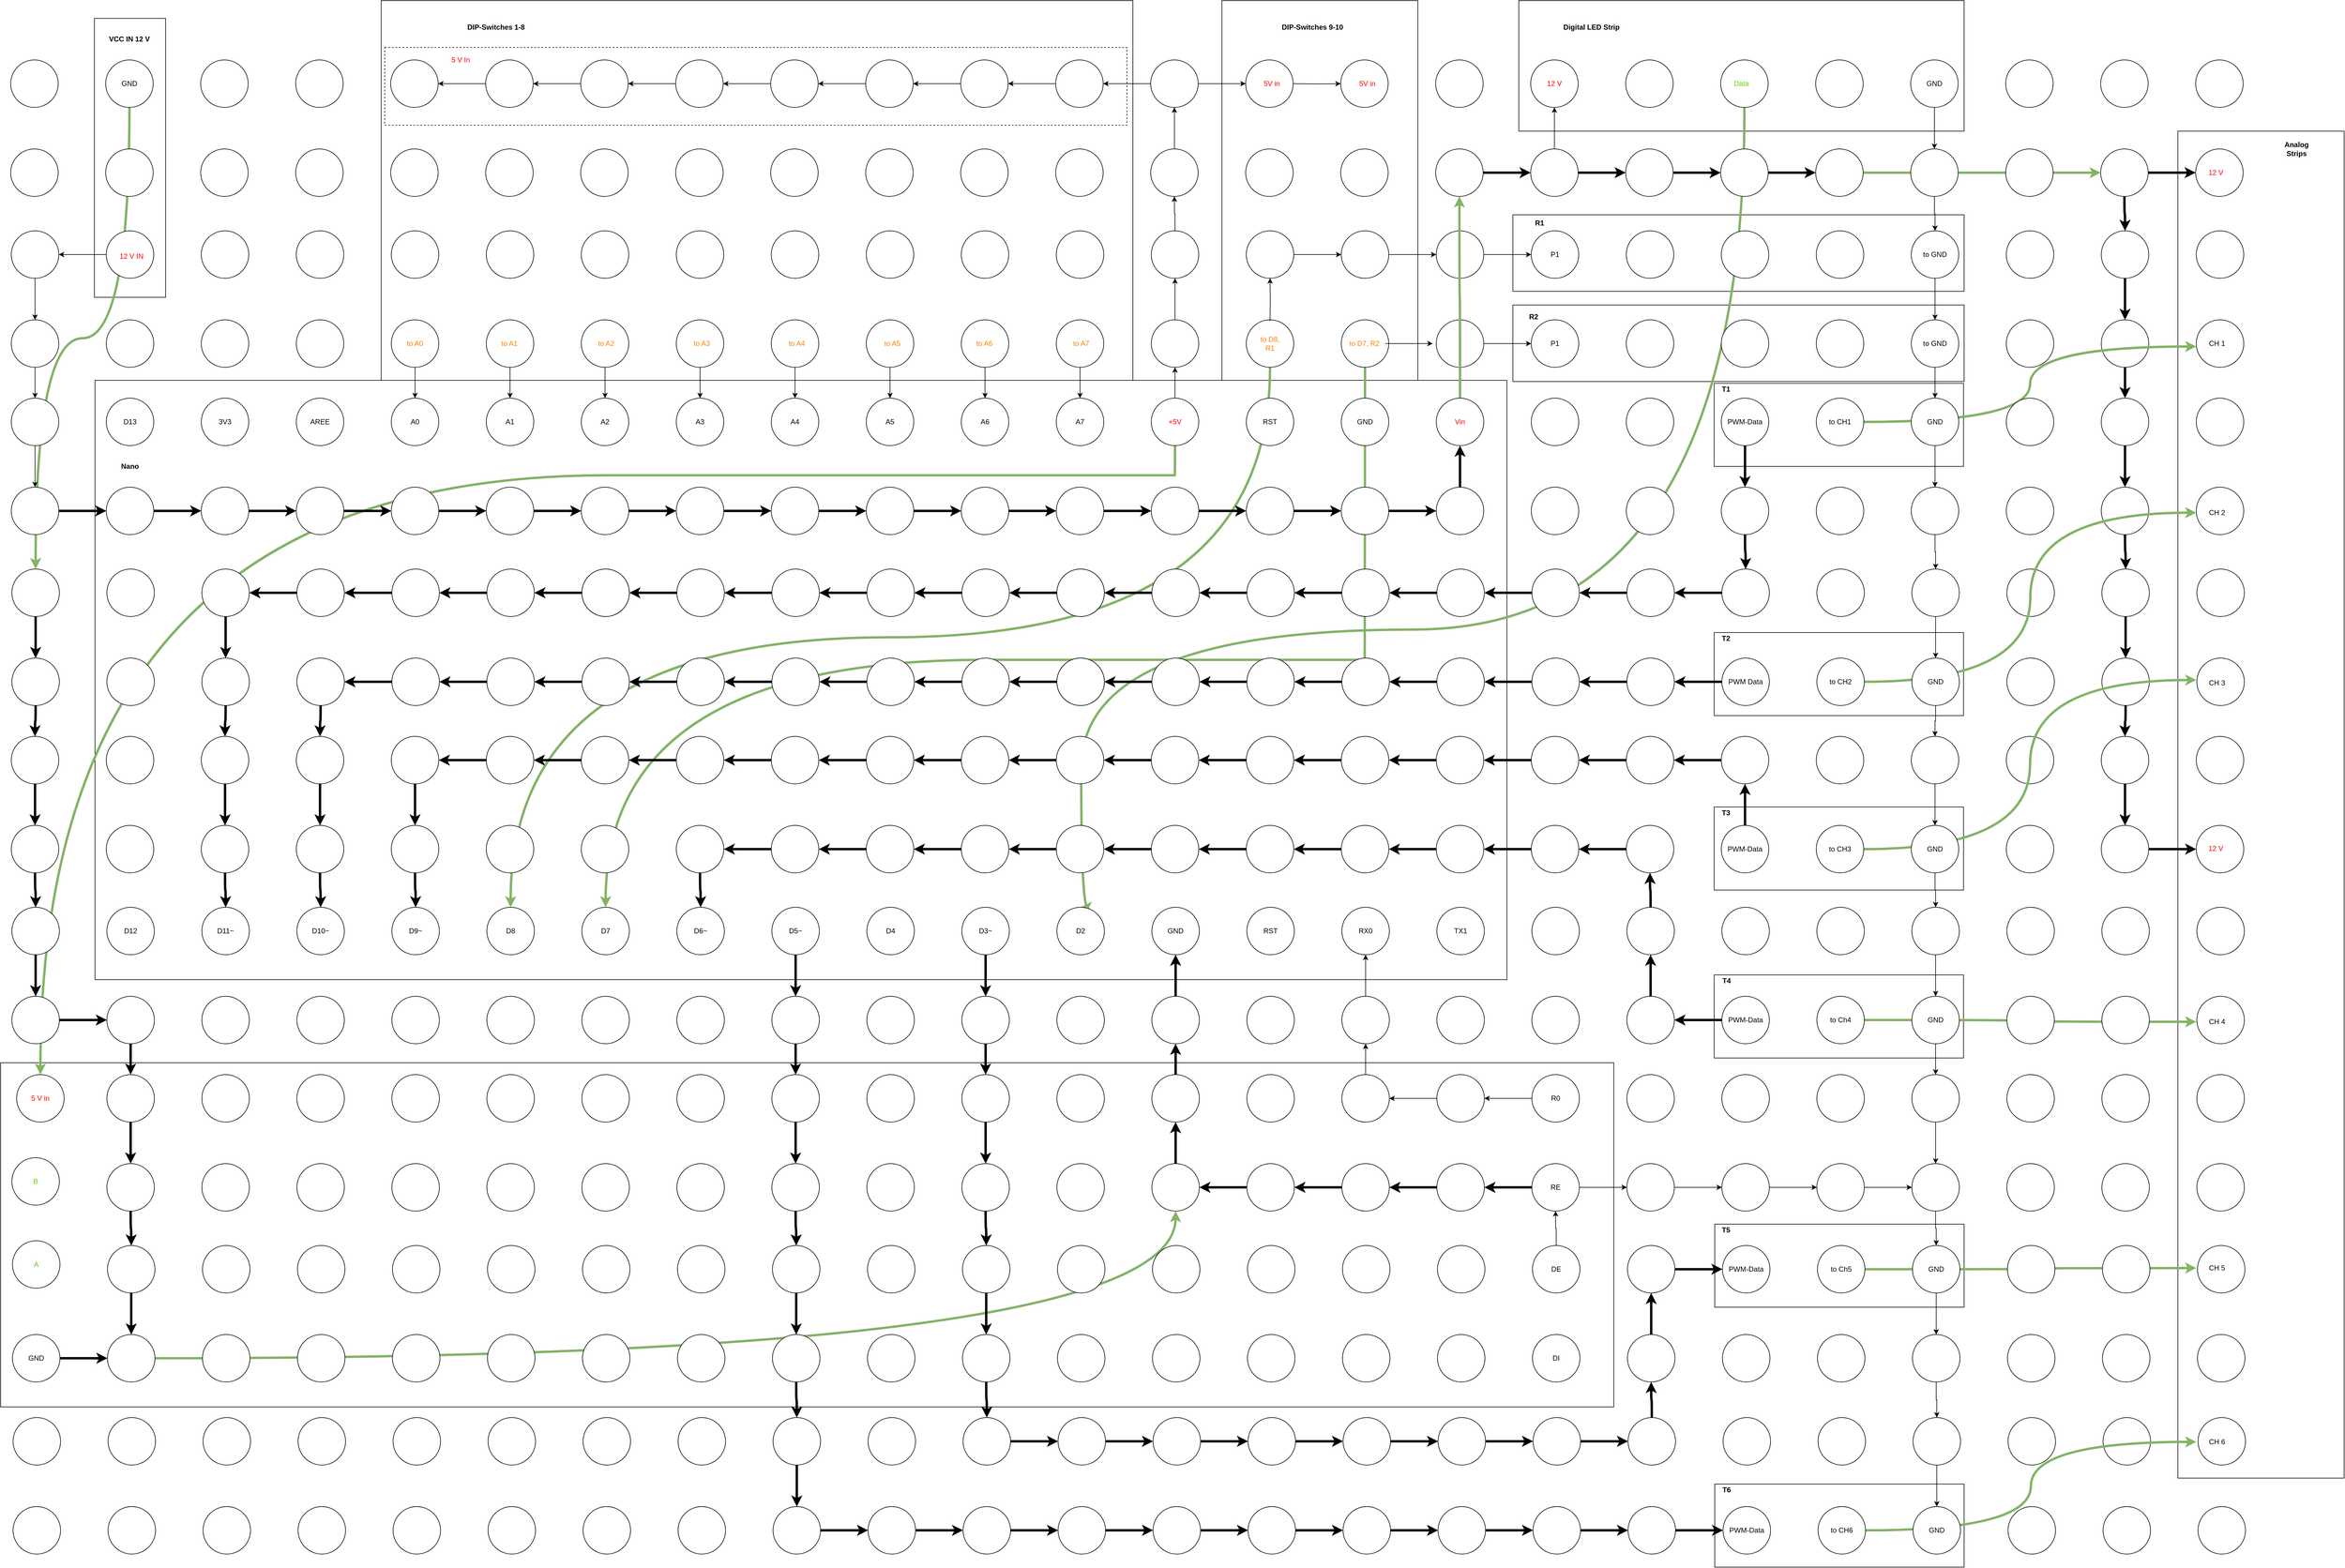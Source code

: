 <mxfile version="12.4.2" type="device" pages="1"><diagram id="wEb7S2cyVmop5VDcwYgV" name="Page-1"><mxGraphModel dx="1097" dy="1811" grid="1" gridSize="10" guides="1" tooltips="1" connect="1" arrows="1" fold="1" page="1" pageScale="1" pageWidth="827" pageHeight="1169" math="0" shadow="0"><root><mxCell id="0"/><mxCell id="1" parent="0"/><mxCell id="w7mLN5FV9h1qnCq0MQ_n-499" value="" style="rounded=0;whiteSpace=wrap;html=1;fillColor=none;fontSize=12;" parent="1" vertex="1"><mxGeometry x="161" y="-50" width="120" height="470" as="geometry"/></mxCell><mxCell id="w7mLN5FV9h1qnCq0MQ_n-552" value="" style="rounded=0;whiteSpace=wrap;html=1;fillColor=none;fontSize=12;fontColor=#FF0000;" parent="1" vertex="1"><mxGeometry x="3" y="1710" width="2717" height="580" as="geometry"/></mxCell><mxCell id="w7mLN5FV9h1qnCq0MQ_n-507" value="" style="rounded=0;whiteSpace=wrap;html=1;fillColor=none;fontSize=12;fontColor=#FF0000;dashed=1;" parent="1" vertex="1"><mxGeometry x="650" y="-1" width="1250" height="131" as="geometry"/></mxCell><mxCell id="w7mLN5FV9h1qnCq0MQ_n-504" value="" style="rounded=0;whiteSpace=wrap;html=1;fillColor=none;fontSize=12;fontColor=#FF0000;" parent="1" vertex="1"><mxGeometry x="644" y="-80" width="1266" height="640" as="geometry"/></mxCell><mxCell id="w7mLN5FV9h1qnCq0MQ_n-546" value="" style="rounded=0;whiteSpace=wrap;html=1;fillColor=none;fontSize=12;fontColor=#FF0000;" parent="1" vertex="1"><mxGeometry x="2550" y="433" width="760" height="129" as="geometry"/></mxCell><mxCell id="w7mLN5FV9h1qnCq0MQ_n-556" value="" style="rounded=0;whiteSpace=wrap;html=1;fillColor=none;fontSize=12;fontColor=#FF0000;" parent="1" vertex="1"><mxGeometry x="2889" y="1562" width="420" height="140" as="geometry"/></mxCell><mxCell id="w7mLN5FV9h1qnCq0MQ_n-557" value="" style="rounded=0;whiteSpace=wrap;html=1;fillColor=none;fontSize=12;fontColor=#FF0000;" parent="1" vertex="1"><mxGeometry x="2889" y="1279" width="420" height="140" as="geometry"/></mxCell><mxCell id="w7mLN5FV9h1qnCq0MQ_n-558" value="" style="rounded=0;whiteSpace=wrap;html=1;fillColor=none;fontSize=12;fontColor=#FF0000;" parent="1" vertex="1"><mxGeometry x="2889" y="985" width="420" height="140" as="geometry"/></mxCell><mxCell id="w7mLN5FV9h1qnCq0MQ_n-559" value="" style="rounded=0;whiteSpace=wrap;html=1;fillColor=none;fontSize=12;fontColor=#FF0000;" parent="1" vertex="1"><mxGeometry x="2889" y="565" width="420" height="140" as="geometry"/></mxCell><mxCell id="w7mLN5FV9h1qnCq0MQ_n-553" value="" style="rounded=0;whiteSpace=wrap;html=1;fillColor=none;fontSize=12;fontColor=#FF0000;" parent="1" vertex="1"><mxGeometry x="2890" y="2420" width="420" height="140" as="geometry"/></mxCell><mxCell id="w7mLN5FV9h1qnCq0MQ_n-555" value="" style="rounded=0;whiteSpace=wrap;html=1;fillColor=none;fontSize=12;fontColor=#FF0000;" parent="1" vertex="1"><mxGeometry x="2890" y="1982" width="420" height="140" as="geometry"/></mxCell><mxCell id="w7mLN5FV9h1qnCq0MQ_n-550" value="&lt;font color=&quot;#000000&quot; style=&quot;font-size: 12px;&quot;&gt;Arduini&lt;/font&gt;" style="rounded=0;whiteSpace=wrap;html=1;fillColor=none;fontSize=12;fontColor=#FF0000;" parent="1" vertex="1"><mxGeometry x="162" y="560" width="2378" height="1010" as="geometry"/></mxCell><mxCell id="w7mLN5FV9h1qnCq0MQ_n-545" value="" style="rounded=0;whiteSpace=wrap;html=1;fillColor=none;fontSize=12;fontColor=#FF0000;" parent="1" vertex="1"><mxGeometry x="2550" y="281" width="760" height="129" as="geometry"/></mxCell><mxCell id="w7mLN5FV9h1qnCq0MQ_n-528" value="" style="rounded=0;whiteSpace=wrap;html=1;fillColor=none;fontSize=12;fontColor=#FF0000;" parent="1" vertex="1"><mxGeometry x="2560" y="-80" width="750" height="220" as="geometry"/></mxCell><mxCell id="w7mLN5FV9h1qnCq0MQ_n-533" value="" style="rounded=0;whiteSpace=wrap;html=1;fillColor=none;fontSize=12;fontColor=#FF0000;" parent="1" vertex="1"><mxGeometry x="3670" y="140" width="280" height="2270" as="geometry"/></mxCell><mxCell id="w7mLN5FV9h1qnCq0MQ_n-522" value="" style="rounded=0;whiteSpace=wrap;html=1;fillColor=none;fontSize=12;fontColor=#FF0000;" parent="1" vertex="1"><mxGeometry x="2060" y="-80" width="330" height="640" as="geometry"/></mxCell><mxCell id="w7mLN5FV9h1qnCq0MQ_n-1" value="" style="ellipse;whiteSpace=wrap;html=1;aspect=fixed;fontSize=12;" parent="1" vertex="1"><mxGeometry x="20" y="20" width="80" height="80" as="geometry"/></mxCell><mxCell id="w7mLN5FV9h1qnCq0MQ_n-820" style="edgeStyle=orthogonalEdgeStyle;curved=1;orthogonalLoop=1;jettySize=auto;html=1;exitX=0.5;exitY=1;exitDx=0;exitDy=0;entryX=0.5;entryY=0;entryDx=0;entryDy=0;strokeColor=#82b366;strokeWidth=4;fontSize=12;fontColor=#FF0000;fillColor=#d5e8d4;" parent="1" source="w7mLN5FV9h1qnCq0MQ_n-2" target="w7mLN5FV9h1qnCq0MQ_n-200" edge="1"><mxGeometry relative="1" as="geometry"/></mxCell><mxCell id="w7mLN5FV9h1qnCq0MQ_n-2" value="" style="ellipse;whiteSpace=wrap;html=1;aspect=fixed;fontSize=12;" parent="1" vertex="1"><mxGeometry x="180" y="20" width="80" height="80" as="geometry"/></mxCell><mxCell id="w7mLN5FV9h1qnCq0MQ_n-4" value="" style="ellipse;whiteSpace=wrap;html=1;aspect=fixed;fontSize=12;" parent="1" vertex="1"><mxGeometry x="340" y="20" width="80" height="80" as="geometry"/></mxCell><mxCell id="w7mLN5FV9h1qnCq0MQ_n-6" value="" style="ellipse;whiteSpace=wrap;html=1;aspect=fixed;fontSize=12;" parent="1" vertex="1"><mxGeometry x="500" y="20" width="80" height="80" as="geometry"/></mxCell><mxCell id="w7mLN5FV9h1qnCq0MQ_n-8" value="" style="ellipse;whiteSpace=wrap;html=1;aspect=fixed;fontSize=12;" parent="1" vertex="1"><mxGeometry x="660" y="20" width="80" height="80" as="geometry"/></mxCell><mxCell id="w7mLN5FV9h1qnCq0MQ_n-621" value="" style="edgeStyle=orthogonalEdgeStyle;rounded=0;orthogonalLoop=1;jettySize=auto;html=1;fontSize=12;fontColor=#FF0000;" parent="1" source="w7mLN5FV9h1qnCq0MQ_n-10" target="w7mLN5FV9h1qnCq0MQ_n-8" edge="1"><mxGeometry relative="1" as="geometry"/></mxCell><mxCell id="w7mLN5FV9h1qnCq0MQ_n-10" value="" style="ellipse;whiteSpace=wrap;html=1;aspect=fixed;fontSize=12;" parent="1" vertex="1"><mxGeometry x="820" y="20" width="80" height="80" as="geometry"/></mxCell><mxCell id="w7mLN5FV9h1qnCq0MQ_n-620" value="" style="edgeStyle=orthogonalEdgeStyle;rounded=0;orthogonalLoop=1;jettySize=auto;html=1;fontSize=12;fontColor=#FF0000;" parent="1" source="w7mLN5FV9h1qnCq0MQ_n-12" target="w7mLN5FV9h1qnCq0MQ_n-10" edge="1"><mxGeometry relative="1" as="geometry"/></mxCell><mxCell id="w7mLN5FV9h1qnCq0MQ_n-12" value="" style="ellipse;whiteSpace=wrap;html=1;aspect=fixed;fontSize=12;" parent="1" vertex="1"><mxGeometry x="980" y="20" width="80" height="80" as="geometry"/></mxCell><mxCell id="w7mLN5FV9h1qnCq0MQ_n-619" value="" style="edgeStyle=orthogonalEdgeStyle;rounded=0;orthogonalLoop=1;jettySize=auto;html=1;fontSize=12;fontColor=#FF0000;" parent="1" source="w7mLN5FV9h1qnCq0MQ_n-14" target="w7mLN5FV9h1qnCq0MQ_n-12" edge="1"><mxGeometry relative="1" as="geometry"/></mxCell><mxCell id="w7mLN5FV9h1qnCq0MQ_n-14" value="" style="ellipse;whiteSpace=wrap;html=1;aspect=fixed;fontSize=12;" parent="1" vertex="1"><mxGeometry x="1140" y="20" width="80" height="80" as="geometry"/></mxCell><mxCell id="w7mLN5FV9h1qnCq0MQ_n-618" value="" style="edgeStyle=orthogonalEdgeStyle;rounded=0;orthogonalLoop=1;jettySize=auto;html=1;fontSize=12;fontColor=#FF0000;" parent="1" source="w7mLN5FV9h1qnCq0MQ_n-16" target="w7mLN5FV9h1qnCq0MQ_n-14" edge="1"><mxGeometry relative="1" as="geometry"/></mxCell><mxCell id="w7mLN5FV9h1qnCq0MQ_n-16" value="" style="ellipse;whiteSpace=wrap;html=1;aspect=fixed;fontSize=12;" parent="1" vertex="1"><mxGeometry x="1300" y="20" width="80" height="80" as="geometry"/></mxCell><mxCell id="w7mLN5FV9h1qnCq0MQ_n-617" value="" style="edgeStyle=orthogonalEdgeStyle;rounded=0;orthogonalLoop=1;jettySize=auto;html=1;fontSize=12;fontColor=#FF0000;" parent="1" source="w7mLN5FV9h1qnCq0MQ_n-18" target="w7mLN5FV9h1qnCq0MQ_n-16" edge="1"><mxGeometry relative="1" as="geometry"/></mxCell><mxCell id="w7mLN5FV9h1qnCq0MQ_n-18" value="" style="ellipse;whiteSpace=wrap;html=1;aspect=fixed;fontSize=12;" parent="1" vertex="1"><mxGeometry x="1460" y="20" width="80" height="80" as="geometry"/></mxCell><mxCell id="w7mLN5FV9h1qnCq0MQ_n-616" value="" style="edgeStyle=orthogonalEdgeStyle;rounded=0;orthogonalLoop=1;jettySize=auto;html=1;fontSize=12;fontColor=#FF0000;" parent="1" source="w7mLN5FV9h1qnCq0MQ_n-20" target="w7mLN5FV9h1qnCq0MQ_n-18" edge="1"><mxGeometry relative="1" as="geometry"/></mxCell><mxCell id="w7mLN5FV9h1qnCq0MQ_n-20" value="" style="ellipse;whiteSpace=wrap;html=1;aspect=fixed;fontSize=12;" parent="1" vertex="1"><mxGeometry x="1620" y="20" width="80" height="80" as="geometry"/></mxCell><mxCell id="w7mLN5FV9h1qnCq0MQ_n-615" value="" style="edgeStyle=orthogonalEdgeStyle;rounded=0;orthogonalLoop=1;jettySize=auto;html=1;fontSize=12;fontColor=#FF0000;" parent="1" source="w7mLN5FV9h1qnCq0MQ_n-22" target="w7mLN5FV9h1qnCq0MQ_n-20" edge="1"><mxGeometry relative="1" as="geometry"/></mxCell><mxCell id="w7mLN5FV9h1qnCq0MQ_n-22" value="" style="ellipse;whiteSpace=wrap;html=1;aspect=fixed;fontSize=12;" parent="1" vertex="1"><mxGeometry x="1780" y="20" width="80" height="80" as="geometry"/></mxCell><mxCell id="w7mLN5FV9h1qnCq0MQ_n-611" value="" style="edgeStyle=orthogonalEdgeStyle;rounded=0;orthogonalLoop=1;jettySize=auto;html=1;fontSize=12;fontColor=#FF0000;" parent="1" source="w7mLN5FV9h1qnCq0MQ_n-24" target="w7mLN5FV9h1qnCq0MQ_n-26" edge="1"><mxGeometry relative="1" as="geometry"/></mxCell><mxCell id="w7mLN5FV9h1qnCq0MQ_n-614" value="" style="edgeStyle=orthogonalEdgeStyle;rounded=0;orthogonalLoop=1;jettySize=auto;html=1;fontSize=12;fontColor=#FF0000;" parent="1" source="w7mLN5FV9h1qnCq0MQ_n-24" target="w7mLN5FV9h1qnCq0MQ_n-22" edge="1"><mxGeometry relative="1" as="geometry"/></mxCell><mxCell id="w7mLN5FV9h1qnCq0MQ_n-24" value="" style="ellipse;whiteSpace=wrap;html=1;aspect=fixed;fontSize=12;" parent="1" vertex="1"><mxGeometry x="1940" y="20" width="80" height="80" as="geometry"/></mxCell><mxCell id="w7mLN5FV9h1qnCq0MQ_n-26" value="" style="ellipse;whiteSpace=wrap;html=1;aspect=fixed;fontSize=12;" parent="1" vertex="1"><mxGeometry x="2100" y="20" width="80" height="80" as="geometry"/></mxCell><mxCell id="w7mLN5FV9h1qnCq0MQ_n-28" value="" style="ellipse;whiteSpace=wrap;html=1;aspect=fixed;fontSize=12;" parent="1" vertex="1"><mxGeometry x="2260" y="20" width="80" height="80" as="geometry"/></mxCell><mxCell id="w7mLN5FV9h1qnCq0MQ_n-30" value="" style="ellipse;whiteSpace=wrap;html=1;aspect=fixed;fontSize=12;" parent="1" vertex="1"><mxGeometry x="2420" y="20" width="80" height="80" as="geometry"/></mxCell><mxCell id="w7mLN5FV9h1qnCq0MQ_n-32" value="" style="ellipse;whiteSpace=wrap;html=1;aspect=fixed;fontSize=12;" parent="1" vertex="1"><mxGeometry x="2580" y="20" width="80" height="80" as="geometry"/></mxCell><mxCell id="w7mLN5FV9h1qnCq0MQ_n-34" value="" style="ellipse;whiteSpace=wrap;html=1;aspect=fixed;fontSize=12;" parent="1" vertex="1"><mxGeometry x="2740" y="20" width="80" height="80" as="geometry"/></mxCell><mxCell id="w7mLN5FV9h1qnCq0MQ_n-804" style="edgeStyle=orthogonalEdgeStyle;curved=1;orthogonalLoop=1;jettySize=auto;html=1;exitX=0.5;exitY=1;exitDx=0;exitDy=0;entryX=0.5;entryY=0;entryDx=0;entryDy=0;strokeColor=#82b366;strokeWidth=4;fontSize=12;fontColor=#FF0000;fillColor=#d5e8d4;" parent="1" source="w7mLN5FV9h1qnCq0MQ_n-36" target="w7mLN5FV9h1qnCq0MQ_n-311" edge="1"><mxGeometry relative="1" as="geometry"><Array as="points"><mxPoint x="2940" y="980"/><mxPoint x="1823" y="980"/></Array></mxGeometry></mxCell><mxCell id="w7mLN5FV9h1qnCq0MQ_n-36" value="" style="ellipse;whiteSpace=wrap;html=1;aspect=fixed;fontSize=12;" parent="1" vertex="1"><mxGeometry x="2900" y="20" width="80" height="80" as="geometry"/></mxCell><mxCell id="w7mLN5FV9h1qnCq0MQ_n-38" value="" style="ellipse;whiteSpace=wrap;html=1;aspect=fixed;fontSize=12;" parent="1" vertex="1"><mxGeometry x="3060" y="20" width="80" height="80" as="geometry"/></mxCell><mxCell id="w7mLN5FV9h1qnCq0MQ_n-631" value="" style="edgeStyle=orthogonalEdgeStyle;rounded=0;orthogonalLoop=1;jettySize=auto;html=1;fontSize=12;fontColor=#FF0000;" parent="1" source="w7mLN5FV9h1qnCq0MQ_n-40" target="w7mLN5FV9h1qnCq0MQ_n-96" edge="1"><mxGeometry relative="1" as="geometry"/></mxCell><mxCell id="w7mLN5FV9h1qnCq0MQ_n-40" value="" style="ellipse;whiteSpace=wrap;html=1;aspect=fixed;fontSize=12;" parent="1" vertex="1"><mxGeometry x="3220" y="20" width="80" height="80" as="geometry"/></mxCell><mxCell id="w7mLN5FV9h1qnCq0MQ_n-42" value="" style="ellipse;whiteSpace=wrap;html=1;aspect=fixed;fontSize=12;" parent="1" vertex="1"><mxGeometry x="3380" y="20" width="80" height="80" as="geometry"/></mxCell><mxCell id="w7mLN5FV9h1qnCq0MQ_n-44" value="" style="ellipse;whiteSpace=wrap;html=1;aspect=fixed;fontSize=12;" parent="1" vertex="1"><mxGeometry x="3540" y="20" width="80" height="80" as="geometry"/></mxCell><mxCell id="w7mLN5FV9h1qnCq0MQ_n-46" value="" style="ellipse;whiteSpace=wrap;html=1;aspect=fixed;fontSize=12;" parent="1" vertex="1"><mxGeometry x="3700" y="20" width="80" height="80" as="geometry"/></mxCell><mxCell id="w7mLN5FV9h1qnCq0MQ_n-75" value="" style="ellipse;whiteSpace=wrap;html=1;aspect=fixed;fontSize=12;" parent="1" vertex="1"><mxGeometry x="20" y="170" width="80" height="80" as="geometry"/></mxCell><mxCell id="w7mLN5FV9h1qnCq0MQ_n-76" value="" style="ellipse;whiteSpace=wrap;html=1;aspect=fixed;fontSize=12;" parent="1" vertex="1"><mxGeometry x="180" y="170" width="80" height="80" as="geometry"/></mxCell><mxCell id="w7mLN5FV9h1qnCq0MQ_n-77" value="" style="ellipse;whiteSpace=wrap;html=1;aspect=fixed;fontSize=12;" parent="1" vertex="1"><mxGeometry x="340" y="170" width="80" height="80" as="geometry"/></mxCell><mxCell id="w7mLN5FV9h1qnCq0MQ_n-78" value="" style="ellipse;whiteSpace=wrap;html=1;aspect=fixed;fontSize=12;" parent="1" vertex="1"><mxGeometry x="500" y="170" width="80" height="80" as="geometry"/></mxCell><mxCell id="w7mLN5FV9h1qnCq0MQ_n-79" value="" style="ellipse;whiteSpace=wrap;html=1;aspect=fixed;fontSize=12;" parent="1" vertex="1"><mxGeometry x="660" y="170" width="80" height="80" as="geometry"/></mxCell><mxCell id="w7mLN5FV9h1qnCq0MQ_n-80" value="" style="ellipse;whiteSpace=wrap;html=1;aspect=fixed;fontSize=12;" parent="1" vertex="1"><mxGeometry x="820" y="170" width="80" height="80" as="geometry"/></mxCell><mxCell id="w7mLN5FV9h1qnCq0MQ_n-81" value="" style="ellipse;whiteSpace=wrap;html=1;aspect=fixed;fontSize=12;" parent="1" vertex="1"><mxGeometry x="980" y="170" width="80" height="80" as="geometry"/></mxCell><mxCell id="w7mLN5FV9h1qnCq0MQ_n-82" value="" style="ellipse;whiteSpace=wrap;html=1;aspect=fixed;fontSize=12;" parent="1" vertex="1"><mxGeometry x="1140" y="170" width="80" height="80" as="geometry"/></mxCell><mxCell id="w7mLN5FV9h1qnCq0MQ_n-83" value="" style="ellipse;whiteSpace=wrap;html=1;aspect=fixed;fontSize=12;" parent="1" vertex="1"><mxGeometry x="1300" y="170" width="80" height="80" as="geometry"/></mxCell><mxCell id="w7mLN5FV9h1qnCq0MQ_n-84" value="" style="ellipse;whiteSpace=wrap;html=1;aspect=fixed;fontSize=12;" parent="1" vertex="1"><mxGeometry x="1460" y="170" width="80" height="80" as="geometry"/></mxCell><mxCell id="w7mLN5FV9h1qnCq0MQ_n-85" value="" style="ellipse;whiteSpace=wrap;html=1;aspect=fixed;fontSize=12;" parent="1" vertex="1"><mxGeometry x="1620" y="170" width="80" height="80" as="geometry"/></mxCell><mxCell id="w7mLN5FV9h1qnCq0MQ_n-86" value="" style="ellipse;whiteSpace=wrap;html=1;aspect=fixed;fontSize=12;" parent="1" vertex="1"><mxGeometry x="1780" y="170" width="80" height="80" as="geometry"/></mxCell><mxCell id="w7mLN5FV9h1qnCq0MQ_n-610" value="" style="edgeStyle=orthogonalEdgeStyle;rounded=0;orthogonalLoop=1;jettySize=auto;html=1;fontSize=12;fontColor=#FF0000;" parent="1" source="w7mLN5FV9h1qnCq0MQ_n-87" target="w7mLN5FV9h1qnCq0MQ_n-24" edge="1"><mxGeometry relative="1" as="geometry"/></mxCell><mxCell id="w7mLN5FV9h1qnCq0MQ_n-87" value="" style="ellipse;whiteSpace=wrap;html=1;aspect=fixed;fontSize=12;" parent="1" vertex="1"><mxGeometry x="1940" y="170" width="80" height="80" as="geometry"/></mxCell><mxCell id="w7mLN5FV9h1qnCq0MQ_n-88" value="" style="ellipse;whiteSpace=wrap;html=1;aspect=fixed;fontSize=12;" parent="1" vertex="1"><mxGeometry x="2100" y="170" width="80" height="80" as="geometry"/></mxCell><mxCell id="w7mLN5FV9h1qnCq0MQ_n-90" value="" style="ellipse;whiteSpace=wrap;html=1;aspect=fixed;fontSize=12;" parent="1" vertex="1"><mxGeometry x="2260" y="170" width="80" height="80" as="geometry"/></mxCell><mxCell id="w7mLN5FV9h1qnCq0MQ_n-666" value="" style="edgeStyle=orthogonalEdgeStyle;curved=1;orthogonalLoop=1;jettySize=auto;html=1;strokeColor=#000000;strokeWidth=4;fontSize=12;fontColor=#FF0000;" parent="1" source="w7mLN5FV9h1qnCq0MQ_n-91" target="w7mLN5FV9h1qnCq0MQ_n-92" edge="1"><mxGeometry relative="1" as="geometry"/></mxCell><mxCell id="w7mLN5FV9h1qnCq0MQ_n-91" value="" style="ellipse;whiteSpace=wrap;html=1;aspect=fixed;fontSize=12;" parent="1" vertex="1"><mxGeometry x="2420" y="170" width="80" height="80" as="geometry"/></mxCell><mxCell id="w7mLN5FV9h1qnCq0MQ_n-606" value="" style="edgeStyle=orthogonalEdgeStyle;rounded=0;orthogonalLoop=1;jettySize=auto;html=1;fontSize=12;fontColor=#FF0000;" parent="1" source="w7mLN5FV9h1qnCq0MQ_n-92" target="w7mLN5FV9h1qnCq0MQ_n-32" edge="1"><mxGeometry relative="1" as="geometry"/></mxCell><mxCell id="w7mLN5FV9h1qnCq0MQ_n-806" value="" style="edgeStyle=orthogonalEdgeStyle;curved=1;orthogonalLoop=1;jettySize=auto;html=1;strokeColor=#000000;strokeWidth=4;fontSize=12;fontColor=#FF0000;" parent="1" source="w7mLN5FV9h1qnCq0MQ_n-92" target="w7mLN5FV9h1qnCq0MQ_n-93" edge="1"><mxGeometry relative="1" as="geometry"/></mxCell><mxCell id="w7mLN5FV9h1qnCq0MQ_n-92" value="" style="ellipse;whiteSpace=wrap;html=1;aspect=fixed;fontSize=12;" parent="1" vertex="1"><mxGeometry x="2580" y="170" width="80" height="80" as="geometry"/></mxCell><mxCell id="w7mLN5FV9h1qnCq0MQ_n-807" value="" style="edgeStyle=orthogonalEdgeStyle;curved=1;orthogonalLoop=1;jettySize=auto;html=1;strokeColor=#000000;strokeWidth=4;fontSize=12;fontColor=#FF0000;" parent="1" source="w7mLN5FV9h1qnCq0MQ_n-93" target="w7mLN5FV9h1qnCq0MQ_n-94" edge="1"><mxGeometry relative="1" as="geometry"/></mxCell><mxCell id="w7mLN5FV9h1qnCq0MQ_n-93" value="" style="ellipse;whiteSpace=wrap;html=1;aspect=fixed;fontSize=12;" parent="1" vertex="1"><mxGeometry x="2740" y="170" width="80" height="80" as="geometry"/></mxCell><mxCell id="w7mLN5FV9h1qnCq0MQ_n-808" value="" style="edgeStyle=orthogonalEdgeStyle;curved=1;orthogonalLoop=1;jettySize=auto;html=1;strokeColor=#000000;strokeWidth=4;fontSize=12;fontColor=#FF0000;" parent="1" source="w7mLN5FV9h1qnCq0MQ_n-94" target="w7mLN5FV9h1qnCq0MQ_n-95" edge="1"><mxGeometry relative="1" as="geometry"/></mxCell><mxCell id="w7mLN5FV9h1qnCq0MQ_n-94" value="" style="ellipse;whiteSpace=wrap;html=1;aspect=fixed;fontSize=12;" parent="1" vertex="1"><mxGeometry x="2900" y="170" width="80" height="80" as="geometry"/></mxCell><mxCell id="w7mLN5FV9h1qnCq0MQ_n-809" style="edgeStyle=orthogonalEdgeStyle;curved=1;orthogonalLoop=1;jettySize=auto;html=1;exitX=1;exitY=0.5;exitDx=0;exitDy=0;entryX=0;entryY=0.5;entryDx=0;entryDy=0;strokeColor=#82b366;strokeWidth=4;fontSize=12;fontColor=#FF0000;fillColor=#d5e8d4;" parent="1" source="w7mLN5FV9h1qnCq0MQ_n-95" target="w7mLN5FV9h1qnCq0MQ_n-98" edge="1"><mxGeometry relative="1" as="geometry"/></mxCell><mxCell id="w7mLN5FV9h1qnCq0MQ_n-95" value="" style="ellipse;whiteSpace=wrap;html=1;aspect=fixed;fontSize=12;" parent="1" vertex="1"><mxGeometry x="3060" y="170" width="80" height="80" as="geometry"/></mxCell><mxCell id="w7mLN5FV9h1qnCq0MQ_n-632" value="" style="edgeStyle=orthogonalEdgeStyle;rounded=0;orthogonalLoop=1;jettySize=auto;html=1;fontSize=12;fontColor=#FF0000;" parent="1" source="w7mLN5FV9h1qnCq0MQ_n-96" target="w7mLN5FV9h1qnCq0MQ_n-121" edge="1"><mxGeometry relative="1" as="geometry"/></mxCell><mxCell id="w7mLN5FV9h1qnCq0MQ_n-96" value="" style="ellipse;whiteSpace=wrap;html=1;aspect=fixed;fontSize=12;" parent="1" vertex="1"><mxGeometry x="3220" y="170" width="80" height="80" as="geometry"/></mxCell><mxCell id="w7mLN5FV9h1qnCq0MQ_n-97" value="" style="ellipse;whiteSpace=wrap;html=1;aspect=fixed;fontSize=12;" parent="1" vertex="1"><mxGeometry x="3380" y="170" width="80" height="80" as="geometry"/></mxCell><mxCell id="w7mLN5FV9h1qnCq0MQ_n-810" value="" style="edgeStyle=orthogonalEdgeStyle;curved=1;orthogonalLoop=1;jettySize=auto;html=1;strokeColor=#000000;strokeWidth=4;fontSize=12;fontColor=#FF0000;" parent="1" source="w7mLN5FV9h1qnCq0MQ_n-98" target="w7mLN5FV9h1qnCq0MQ_n-99" edge="1"><mxGeometry relative="1" as="geometry"/></mxCell><mxCell id="w7mLN5FV9h1qnCq0MQ_n-811" value="" style="edgeStyle=orthogonalEdgeStyle;curved=1;orthogonalLoop=1;jettySize=auto;html=1;strokeColor=#000000;strokeWidth=4;fontSize=12;fontColor=#FF0000;" parent="1" source="w7mLN5FV9h1qnCq0MQ_n-98" target="w7mLN5FV9h1qnCq0MQ_n-123" edge="1"><mxGeometry relative="1" as="geometry"/></mxCell><mxCell id="w7mLN5FV9h1qnCq0MQ_n-98" value="" style="ellipse;whiteSpace=wrap;html=1;aspect=fixed;fontSize=12;" parent="1" vertex="1"><mxGeometry x="3540" y="170" width="80" height="80" as="geometry"/></mxCell><mxCell id="w7mLN5FV9h1qnCq0MQ_n-99" value="" style="ellipse;whiteSpace=wrap;html=1;aspect=fixed;fontSize=12;" parent="1" vertex="1"><mxGeometry x="3700" y="170" width="80" height="80" as="geometry"/></mxCell><mxCell id="w7mLN5FV9h1qnCq0MQ_n-569" style="edgeStyle=orthogonalEdgeStyle;rounded=0;orthogonalLoop=1;jettySize=auto;html=1;exitX=0.5;exitY=1;exitDx=0;exitDy=0;entryX=0.5;entryY=0;entryDx=0;entryDy=0;fontSize=12;fontColor=#FF0000;" parent="1" source="w7mLN5FV9h1qnCq0MQ_n-100" target="w7mLN5FV9h1qnCq0MQ_n-125" edge="1"><mxGeometry relative="1" as="geometry"/></mxCell><mxCell id="w7mLN5FV9h1qnCq0MQ_n-100" value="" style="ellipse;whiteSpace=wrap;html=1;aspect=fixed;fontSize=12;" parent="1" vertex="1"><mxGeometry x="21" y="308" width="80" height="80" as="geometry"/></mxCell><mxCell id="w7mLN5FV9h1qnCq0MQ_n-568" style="edgeStyle=orthogonalEdgeStyle;rounded=0;orthogonalLoop=1;jettySize=auto;html=1;exitX=0;exitY=0.5;exitDx=0;exitDy=0;entryX=1;entryY=0.5;entryDx=0;entryDy=0;fontSize=12;fontColor=#FF0000;" parent="1" source="w7mLN5FV9h1qnCq0MQ_n-101" target="w7mLN5FV9h1qnCq0MQ_n-100" edge="1"><mxGeometry relative="1" as="geometry"/></mxCell><mxCell id="w7mLN5FV9h1qnCq0MQ_n-101" value="" style="ellipse;whiteSpace=wrap;html=1;aspect=fixed;fontSize=12;" parent="1" vertex="1"><mxGeometry x="181" y="308" width="80" height="80" as="geometry"/></mxCell><mxCell id="w7mLN5FV9h1qnCq0MQ_n-102" value="" style="ellipse;whiteSpace=wrap;html=1;aspect=fixed;fontSize=12;" parent="1" vertex="1"><mxGeometry x="341" y="308" width="80" height="80" as="geometry"/></mxCell><mxCell id="w7mLN5FV9h1qnCq0MQ_n-103" value="" style="ellipse;whiteSpace=wrap;html=1;aspect=fixed;fontSize=12;" parent="1" vertex="1"><mxGeometry x="501" y="308" width="80" height="80" as="geometry"/></mxCell><mxCell id="w7mLN5FV9h1qnCq0MQ_n-104" value="" style="ellipse;whiteSpace=wrap;html=1;aspect=fixed;fontSize=12;" parent="1" vertex="1"><mxGeometry x="661" y="308" width="80" height="80" as="geometry"/></mxCell><mxCell id="w7mLN5FV9h1qnCq0MQ_n-105" value="" style="ellipse;whiteSpace=wrap;html=1;aspect=fixed;fontSize=12;" parent="1" vertex="1"><mxGeometry x="821" y="308" width="80" height="80" as="geometry"/></mxCell><mxCell id="w7mLN5FV9h1qnCq0MQ_n-106" value="" style="ellipse;whiteSpace=wrap;html=1;aspect=fixed;fontSize=12;" parent="1" vertex="1"><mxGeometry x="981" y="308" width="80" height="80" as="geometry"/></mxCell><mxCell id="w7mLN5FV9h1qnCq0MQ_n-107" value="" style="ellipse;whiteSpace=wrap;html=1;aspect=fixed;fontSize=12;" parent="1" vertex="1"><mxGeometry x="1141" y="308" width="80" height="80" as="geometry"/></mxCell><mxCell id="w7mLN5FV9h1qnCq0MQ_n-108" value="" style="ellipse;whiteSpace=wrap;html=1;aspect=fixed;fontSize=12;" parent="1" vertex="1"><mxGeometry x="1301" y="308" width="80" height="80" as="geometry"/></mxCell><mxCell id="w7mLN5FV9h1qnCq0MQ_n-109" value="" style="ellipse;whiteSpace=wrap;html=1;aspect=fixed;fontSize=12;" parent="1" vertex="1"><mxGeometry x="1461" y="308" width="80" height="80" as="geometry"/></mxCell><mxCell id="w7mLN5FV9h1qnCq0MQ_n-110" value="" style="ellipse;whiteSpace=wrap;html=1;aspect=fixed;fontSize=12;" parent="1" vertex="1"><mxGeometry x="1621" y="308" width="80" height="80" as="geometry"/></mxCell><mxCell id="w7mLN5FV9h1qnCq0MQ_n-111" value="" style="ellipse;whiteSpace=wrap;html=1;aspect=fixed;fontSize=12;" parent="1" vertex="1"><mxGeometry x="1781" y="308" width="80" height="80" as="geometry"/></mxCell><mxCell id="w7mLN5FV9h1qnCq0MQ_n-609" value="" style="edgeStyle=orthogonalEdgeStyle;rounded=0;orthogonalLoop=1;jettySize=auto;html=1;fontSize=12;fontColor=#FF0000;" parent="1" source="w7mLN5FV9h1qnCq0MQ_n-112" target="w7mLN5FV9h1qnCq0MQ_n-87" edge="1"><mxGeometry relative="1" as="geometry"/></mxCell><mxCell id="w7mLN5FV9h1qnCq0MQ_n-112" value="" style="ellipse;whiteSpace=wrap;html=1;aspect=fixed;fontSize=12;" parent="1" vertex="1"><mxGeometry x="1941" y="308" width="80" height="80" as="geometry"/></mxCell><mxCell id="w7mLN5FV9h1qnCq0MQ_n-595" value="" style="edgeStyle=orthogonalEdgeStyle;rounded=0;orthogonalLoop=1;jettySize=auto;html=1;fontSize=12;fontColor=#FF0000;" parent="1" source="w7mLN5FV9h1qnCq0MQ_n-113" target="w7mLN5FV9h1qnCq0MQ_n-115" edge="1"><mxGeometry relative="1" as="geometry"/></mxCell><mxCell id="w7mLN5FV9h1qnCq0MQ_n-113" value="" style="ellipse;whiteSpace=wrap;html=1;aspect=fixed;fontSize=12;" parent="1" vertex="1"><mxGeometry x="2101" y="308" width="80" height="80" as="geometry"/></mxCell><mxCell id="w7mLN5FV9h1qnCq0MQ_n-596" value="" style="edgeStyle=orthogonalEdgeStyle;rounded=0;orthogonalLoop=1;jettySize=auto;html=1;fontSize=12;fontColor=#FF0000;" parent="1" source="w7mLN5FV9h1qnCq0MQ_n-115" target="w7mLN5FV9h1qnCq0MQ_n-116" edge="1"><mxGeometry relative="1" as="geometry"/></mxCell><mxCell id="w7mLN5FV9h1qnCq0MQ_n-115" value="" style="ellipse;whiteSpace=wrap;html=1;aspect=fixed;fontSize=12;" parent="1" vertex="1"><mxGeometry x="2261" y="308" width="80" height="80" as="geometry"/></mxCell><mxCell id="w7mLN5FV9h1qnCq0MQ_n-597" value="" style="edgeStyle=orthogonalEdgeStyle;rounded=0;orthogonalLoop=1;jettySize=auto;html=1;fontSize=12;fontColor=#FF0000;" parent="1" source="w7mLN5FV9h1qnCq0MQ_n-116" target="w7mLN5FV9h1qnCq0MQ_n-117" edge="1"><mxGeometry relative="1" as="geometry"/></mxCell><mxCell id="w7mLN5FV9h1qnCq0MQ_n-116" value="" style="ellipse;whiteSpace=wrap;html=1;aspect=fixed;fontSize=12;" parent="1" vertex="1"><mxGeometry x="2421" y="308" width="80" height="80" as="geometry"/></mxCell><mxCell id="w7mLN5FV9h1qnCq0MQ_n-117" value="&lt;font style=&quot;font-size: 12px;&quot;&gt;P1&lt;/font&gt;" style="ellipse;whiteSpace=wrap;html=1;aspect=fixed;fontSize=12;" parent="1" vertex="1"><mxGeometry x="2581" y="308" width="80" height="80" as="geometry"/></mxCell><mxCell id="w7mLN5FV9h1qnCq0MQ_n-118" value="" style="ellipse;whiteSpace=wrap;html=1;aspect=fixed;fontSize=12;" parent="1" vertex="1"><mxGeometry x="2741" y="308" width="80" height="80" as="geometry"/></mxCell><mxCell id="w7mLN5FV9h1qnCq0MQ_n-119" value="" style="ellipse;whiteSpace=wrap;html=1;aspect=fixed;fontSize=12;" parent="1" vertex="1"><mxGeometry x="2901" y="308" width="80" height="80" as="geometry"/></mxCell><mxCell id="w7mLN5FV9h1qnCq0MQ_n-120" value="" style="ellipse;whiteSpace=wrap;html=1;aspect=fixed;fontSize=12;" parent="1" vertex="1"><mxGeometry x="3061" y="308" width="80" height="80" as="geometry"/></mxCell><mxCell id="w7mLN5FV9h1qnCq0MQ_n-633" value="" style="edgeStyle=orthogonalEdgeStyle;rounded=0;orthogonalLoop=1;jettySize=auto;html=1;fontSize=12;fontColor=#FF0000;" parent="1" source="w7mLN5FV9h1qnCq0MQ_n-121" target="w7mLN5FV9h1qnCq0MQ_n-146" edge="1"><mxGeometry relative="1" as="geometry"/></mxCell><mxCell id="w7mLN5FV9h1qnCq0MQ_n-121" value="&lt;font style=&quot;font-size: 12px;&quot;&gt;to GND&lt;/font&gt;" style="ellipse;whiteSpace=wrap;html=1;aspect=fixed;fontSize=12;" parent="1" vertex="1"><mxGeometry x="3221" y="308" width="80" height="80" as="geometry"/></mxCell><mxCell id="w7mLN5FV9h1qnCq0MQ_n-122" value="" style="ellipse;whiteSpace=wrap;html=1;aspect=fixed;fontSize=12;" parent="1" vertex="1"><mxGeometry x="3381" y="308" width="80" height="80" as="geometry"/></mxCell><mxCell id="w7mLN5FV9h1qnCq0MQ_n-812" value="" style="edgeStyle=orthogonalEdgeStyle;curved=1;orthogonalLoop=1;jettySize=auto;html=1;strokeColor=#000000;strokeWidth=4;fontSize=12;fontColor=#FF0000;" parent="1" source="w7mLN5FV9h1qnCq0MQ_n-123" target="w7mLN5FV9h1qnCq0MQ_n-148" edge="1"><mxGeometry relative="1" as="geometry"/></mxCell><mxCell id="w7mLN5FV9h1qnCq0MQ_n-123" value="" style="ellipse;whiteSpace=wrap;html=1;aspect=fixed;fontSize=12;" parent="1" vertex="1"><mxGeometry x="3541" y="308" width="80" height="80" as="geometry"/></mxCell><mxCell id="w7mLN5FV9h1qnCq0MQ_n-124" value="" style="ellipse;whiteSpace=wrap;html=1;aspect=fixed;fontSize=12;" parent="1" vertex="1"><mxGeometry x="3701" y="308" width="80" height="80" as="geometry"/></mxCell><mxCell id="w7mLN5FV9h1qnCq0MQ_n-570" style="edgeStyle=orthogonalEdgeStyle;rounded=0;orthogonalLoop=1;jettySize=auto;html=1;exitX=0.5;exitY=1;exitDx=0;exitDy=0;entryX=0.5;entryY=0;entryDx=0;entryDy=0;fontSize=12;fontColor=#FF0000;" parent="1" source="w7mLN5FV9h1qnCq0MQ_n-125" target="w7mLN5FV9h1qnCq0MQ_n-150" edge="1"><mxGeometry relative="1" as="geometry"/></mxCell><mxCell id="w7mLN5FV9h1qnCq0MQ_n-125" value="" style="ellipse;whiteSpace=wrap;html=1;aspect=fixed;fontSize=12;" parent="1" vertex="1"><mxGeometry x="21" y="458" width="80" height="80" as="geometry"/></mxCell><mxCell id="w7mLN5FV9h1qnCq0MQ_n-126" value="" style="ellipse;whiteSpace=wrap;html=1;aspect=fixed;fontSize=12;" parent="1" vertex="1"><mxGeometry x="181" y="458" width="80" height="80" as="geometry"/></mxCell><mxCell id="w7mLN5FV9h1qnCq0MQ_n-127" value="" style="ellipse;whiteSpace=wrap;html=1;aspect=fixed;fontSize=12;" parent="1" vertex="1"><mxGeometry x="341" y="458" width="80" height="80" as="geometry"/></mxCell><mxCell id="w7mLN5FV9h1qnCq0MQ_n-128" value="" style="ellipse;whiteSpace=wrap;html=1;aspect=fixed;fontSize=12;" parent="1" vertex="1"><mxGeometry x="501" y="458" width="80" height="80" as="geometry"/></mxCell><mxCell id="w7mLN5FV9h1qnCq0MQ_n-622" value="" style="edgeStyle=orthogonalEdgeStyle;rounded=0;orthogonalLoop=1;jettySize=auto;html=1;fontSize=12;fontColor=#FF0000;" parent="1" source="w7mLN5FV9h1qnCq0MQ_n-129" target="w7mLN5FV9h1qnCq0MQ_n-154" edge="1"><mxGeometry relative="1" as="geometry"/></mxCell><mxCell id="w7mLN5FV9h1qnCq0MQ_n-129" value="" style="ellipse;whiteSpace=wrap;html=1;aspect=fixed;fontSize=12;" parent="1" vertex="1"><mxGeometry x="661" y="458" width="80" height="80" as="geometry"/></mxCell><mxCell id="w7mLN5FV9h1qnCq0MQ_n-623" value="" style="edgeStyle=orthogonalEdgeStyle;rounded=0;orthogonalLoop=1;jettySize=auto;html=1;fontSize=12;fontColor=#FF0000;" parent="1" source="w7mLN5FV9h1qnCq0MQ_n-130" target="w7mLN5FV9h1qnCq0MQ_n-155" edge="1"><mxGeometry relative="1" as="geometry"/></mxCell><mxCell id="w7mLN5FV9h1qnCq0MQ_n-130" value="" style="ellipse;whiteSpace=wrap;html=1;aspect=fixed;fontSize=12;" parent="1" vertex="1"><mxGeometry x="821" y="458" width="80" height="80" as="geometry"/></mxCell><mxCell id="w7mLN5FV9h1qnCq0MQ_n-624" value="" style="edgeStyle=orthogonalEdgeStyle;rounded=0;orthogonalLoop=1;jettySize=auto;html=1;fontSize=12;fontColor=#FF0000;" parent="1" source="w7mLN5FV9h1qnCq0MQ_n-131" target="w7mLN5FV9h1qnCq0MQ_n-156" edge="1"><mxGeometry relative="1" as="geometry"/></mxCell><mxCell id="w7mLN5FV9h1qnCq0MQ_n-131" value="" style="ellipse;whiteSpace=wrap;html=1;aspect=fixed;fontSize=12;" parent="1" vertex="1"><mxGeometry x="981" y="458" width="80" height="80" as="geometry"/></mxCell><mxCell id="w7mLN5FV9h1qnCq0MQ_n-625" value="" style="edgeStyle=orthogonalEdgeStyle;rounded=0;orthogonalLoop=1;jettySize=auto;html=1;fontSize=12;fontColor=#FF0000;" parent="1" source="w7mLN5FV9h1qnCq0MQ_n-132" target="w7mLN5FV9h1qnCq0MQ_n-157" edge="1"><mxGeometry relative="1" as="geometry"/></mxCell><mxCell id="w7mLN5FV9h1qnCq0MQ_n-132" value="" style="ellipse;whiteSpace=wrap;html=1;aspect=fixed;fontSize=12;" parent="1" vertex="1"><mxGeometry x="1141" y="458" width="80" height="80" as="geometry"/></mxCell><mxCell id="w7mLN5FV9h1qnCq0MQ_n-626" value="" style="edgeStyle=orthogonalEdgeStyle;rounded=0;orthogonalLoop=1;jettySize=auto;html=1;fontSize=12;fontColor=#FF0000;" parent="1" source="w7mLN5FV9h1qnCq0MQ_n-133" target="w7mLN5FV9h1qnCq0MQ_n-158" edge="1"><mxGeometry relative="1" as="geometry"/></mxCell><mxCell id="w7mLN5FV9h1qnCq0MQ_n-133" value="" style="ellipse;whiteSpace=wrap;html=1;aspect=fixed;fontSize=12;" parent="1" vertex="1"><mxGeometry x="1301" y="458" width="80" height="80" as="geometry"/></mxCell><mxCell id="w7mLN5FV9h1qnCq0MQ_n-627" value="" style="edgeStyle=orthogonalEdgeStyle;rounded=0;orthogonalLoop=1;jettySize=auto;html=1;fontSize=12;fontColor=#FF0000;" parent="1" source="w7mLN5FV9h1qnCq0MQ_n-134" target="w7mLN5FV9h1qnCq0MQ_n-159" edge="1"><mxGeometry relative="1" as="geometry"/></mxCell><mxCell id="w7mLN5FV9h1qnCq0MQ_n-134" value="" style="ellipse;whiteSpace=wrap;html=1;aspect=fixed;fontSize=12;" parent="1" vertex="1"><mxGeometry x="1461" y="458" width="80" height="80" as="geometry"/></mxCell><mxCell id="w7mLN5FV9h1qnCq0MQ_n-628" value="" style="edgeStyle=orthogonalEdgeStyle;rounded=0;orthogonalLoop=1;jettySize=auto;html=1;fontSize=12;fontColor=#FF0000;" parent="1" source="w7mLN5FV9h1qnCq0MQ_n-135" target="w7mLN5FV9h1qnCq0MQ_n-160" edge="1"><mxGeometry relative="1" as="geometry"/></mxCell><mxCell id="w7mLN5FV9h1qnCq0MQ_n-135" value="" style="ellipse;whiteSpace=wrap;html=1;aspect=fixed;fontSize=12;" parent="1" vertex="1"><mxGeometry x="1621" y="458" width="80" height="80" as="geometry"/></mxCell><mxCell id="w7mLN5FV9h1qnCq0MQ_n-629" value="" style="edgeStyle=orthogonalEdgeStyle;rounded=0;orthogonalLoop=1;jettySize=auto;html=1;fontSize=12;fontColor=#FF0000;" parent="1" source="w7mLN5FV9h1qnCq0MQ_n-136" target="w7mLN5FV9h1qnCq0MQ_n-161" edge="1"><mxGeometry relative="1" as="geometry"/></mxCell><mxCell id="w7mLN5FV9h1qnCq0MQ_n-136" value="" style="ellipse;whiteSpace=wrap;html=1;aspect=fixed;fontSize=12;" parent="1" vertex="1"><mxGeometry x="1781" y="458" width="80" height="80" as="geometry"/></mxCell><mxCell id="w7mLN5FV9h1qnCq0MQ_n-608" value="" style="edgeStyle=orthogonalEdgeStyle;rounded=0;orthogonalLoop=1;jettySize=auto;html=1;fontSize=12;fontColor=#FF0000;" parent="1" source="w7mLN5FV9h1qnCq0MQ_n-137" target="w7mLN5FV9h1qnCq0MQ_n-112" edge="1"><mxGeometry relative="1" as="geometry"/></mxCell><mxCell id="w7mLN5FV9h1qnCq0MQ_n-137" value="" style="ellipse;whiteSpace=wrap;html=1;aspect=fixed;fontSize=12;" parent="1" vertex="1"><mxGeometry x="1941" y="458" width="80" height="80" as="geometry"/></mxCell><mxCell id="w7mLN5FV9h1qnCq0MQ_n-802" style="edgeStyle=orthogonalEdgeStyle;curved=1;orthogonalLoop=1;jettySize=auto;html=1;exitX=0.5;exitY=1;exitDx=0;exitDy=0;entryX=0.5;entryY=0;entryDx=0;entryDy=0;strokeColor=#82b366;strokeWidth=4;fontSize=12;fontColor=#FF0000;fillColor=#d5e8d4;" parent="1" source="w7mLN5FV9h1qnCq0MQ_n-138" target="w7mLN5FV9h1qnCq0MQ_n-305" edge="1"><mxGeometry relative="1" as="geometry"/></mxCell><mxCell id="w7mLN5FV9h1qnCq0MQ_n-138" value="" style="ellipse;whiteSpace=wrap;html=1;aspect=fixed;fontSize=12;" parent="1" vertex="1"><mxGeometry x="2101" y="458" width="80" height="80" as="geometry"/></mxCell><mxCell id="w7mLN5FV9h1qnCq0MQ_n-803" style="edgeStyle=orthogonalEdgeStyle;curved=1;orthogonalLoop=1;jettySize=auto;html=1;exitX=0.5;exitY=1;exitDx=0;exitDy=0;entryX=0.5;entryY=0;entryDx=0;entryDy=0;strokeColor=#82b366;strokeWidth=4;fontSize=12;fontColor=#FF0000;fillColor=#d5e8d4;" parent="1" source="w7mLN5FV9h1qnCq0MQ_n-140" target="w7mLN5FV9h1qnCq0MQ_n-306" edge="1"><mxGeometry relative="1" as="geometry"><Array as="points"><mxPoint x="2300" y="1031"/><mxPoint x="1023" y="1031"/></Array></mxGeometry></mxCell><mxCell id="w7mLN5FV9h1qnCq0MQ_n-140" value="" style="ellipse;whiteSpace=wrap;html=1;aspect=fixed;fontSize=12;" parent="1" vertex="1"><mxGeometry x="2261" y="458" width="80" height="80" as="geometry"/></mxCell><mxCell id="w7mLN5FV9h1qnCq0MQ_n-593" value="" style="edgeStyle=orthogonalEdgeStyle;rounded=0;orthogonalLoop=1;jettySize=auto;html=1;fontSize=12;fontColor=#FF0000;" parent="1" source="w7mLN5FV9h1qnCq0MQ_n-141" edge="1"><mxGeometry relative="1" as="geometry"><mxPoint x="2581" y="498" as="targetPoint"/></mxGeometry></mxCell><mxCell id="w7mLN5FV9h1qnCq0MQ_n-141" value="" style="ellipse;whiteSpace=wrap;html=1;aspect=fixed;fontSize=12;" parent="1" vertex="1"><mxGeometry x="2421" y="458" width="80" height="80" as="geometry"/></mxCell><mxCell id="w7mLN5FV9h1qnCq0MQ_n-142" value="&lt;font style=&quot;font-size: 12px;&quot;&gt;P1&lt;/font&gt;" style="ellipse;whiteSpace=wrap;html=1;aspect=fixed;fontSize=12;" parent="1" vertex="1"><mxGeometry x="2581" y="458" width="80" height="80" as="geometry"/></mxCell><mxCell id="w7mLN5FV9h1qnCq0MQ_n-143" value="" style="ellipse;whiteSpace=wrap;html=1;aspect=fixed;fontSize=12;" parent="1" vertex="1"><mxGeometry x="2741" y="458" width="80" height="80" as="geometry"/></mxCell><mxCell id="w7mLN5FV9h1qnCq0MQ_n-144" value="" style="ellipse;whiteSpace=wrap;html=1;aspect=fixed;fontSize=12;" parent="1" vertex="1"><mxGeometry x="2901" y="458" width="80" height="80" as="geometry"/></mxCell><mxCell id="w7mLN5FV9h1qnCq0MQ_n-145" value="" style="ellipse;whiteSpace=wrap;html=1;aspect=fixed;fontSize=12;" parent="1" vertex="1"><mxGeometry x="3061" y="458" width="80" height="80" as="geometry"/></mxCell><mxCell id="w7mLN5FV9h1qnCq0MQ_n-634" value="" style="edgeStyle=orthogonalEdgeStyle;rounded=0;orthogonalLoop=1;jettySize=auto;html=1;fontSize=12;fontColor=#FF0000;" parent="1" source="w7mLN5FV9h1qnCq0MQ_n-146" target="w7mLN5FV9h1qnCq0MQ_n-171" edge="1"><mxGeometry relative="1" as="geometry"/></mxCell><mxCell id="w7mLN5FV9h1qnCq0MQ_n-146" value="&lt;font style=&quot;font-size: 12px;&quot;&gt;to GND&lt;/font&gt;" style="ellipse;whiteSpace=wrap;html=1;aspect=fixed;fontSize=12;" parent="1" vertex="1"><mxGeometry x="3221" y="458" width="80" height="80" as="geometry"/></mxCell><mxCell id="w7mLN5FV9h1qnCq0MQ_n-147" value="" style="ellipse;whiteSpace=wrap;html=1;aspect=fixed;fontSize=12;" parent="1" vertex="1"><mxGeometry x="3381" y="458" width="80" height="80" as="geometry"/></mxCell><mxCell id="w7mLN5FV9h1qnCq0MQ_n-813" value="" style="edgeStyle=orthogonalEdgeStyle;curved=1;orthogonalLoop=1;jettySize=auto;html=1;strokeColor=#000000;strokeWidth=4;fontSize=12;fontColor=#FF0000;" parent="1" source="w7mLN5FV9h1qnCq0MQ_n-148" target="w7mLN5FV9h1qnCq0MQ_n-173" edge="1"><mxGeometry relative="1" as="geometry"/></mxCell><mxCell id="w7mLN5FV9h1qnCq0MQ_n-148" value="" style="ellipse;whiteSpace=wrap;html=1;aspect=fixed;fontSize=12;" parent="1" vertex="1"><mxGeometry x="3541" y="458" width="80" height="80" as="geometry"/></mxCell><mxCell id="w7mLN5FV9h1qnCq0MQ_n-149" value="" style="ellipse;whiteSpace=wrap;html=1;aspect=fixed;fontSize=12;" parent="1" vertex="1"><mxGeometry x="3701" y="458" width="80" height="80" as="geometry"/></mxCell><mxCell id="w7mLN5FV9h1qnCq0MQ_n-571" style="edgeStyle=orthogonalEdgeStyle;rounded=0;orthogonalLoop=1;jettySize=auto;html=1;exitX=0.5;exitY=1;exitDx=0;exitDy=0;entryX=0.5;entryY=0;entryDx=0;entryDy=0;fontSize=12;fontColor=#FF0000;" parent="1" source="w7mLN5FV9h1qnCq0MQ_n-150" target="w7mLN5FV9h1qnCq0MQ_n-175" edge="1"><mxGeometry relative="1" as="geometry"/></mxCell><mxCell id="w7mLN5FV9h1qnCq0MQ_n-150" value="" style="ellipse;whiteSpace=wrap;html=1;aspect=fixed;fontSize=12;" parent="1" vertex="1"><mxGeometry x="21" y="590" width="80" height="80" as="geometry"/></mxCell><mxCell id="w7mLN5FV9h1qnCq0MQ_n-151" value="D13" style="ellipse;whiteSpace=wrap;html=1;aspect=fixed;fontSize=12;" parent="1" vertex="1"><mxGeometry x="181" y="590" width="80" height="80" as="geometry"/></mxCell><mxCell id="w7mLN5FV9h1qnCq0MQ_n-152" value="3V3" style="ellipse;whiteSpace=wrap;html=1;aspect=fixed;fontSize=12;" parent="1" vertex="1"><mxGeometry x="341" y="590" width="80" height="80" as="geometry"/></mxCell><mxCell id="w7mLN5FV9h1qnCq0MQ_n-153" value="AREE" style="ellipse;whiteSpace=wrap;html=1;aspect=fixed;fontSize=12;" parent="1" vertex="1"><mxGeometry x="501" y="590" width="80" height="80" as="geometry"/></mxCell><mxCell id="w7mLN5FV9h1qnCq0MQ_n-154" value="A0" style="ellipse;whiteSpace=wrap;html=1;aspect=fixed;fontSize=12;" parent="1" vertex="1"><mxGeometry x="661" y="590" width="80" height="80" as="geometry"/></mxCell><mxCell id="w7mLN5FV9h1qnCq0MQ_n-155" value="A1" style="ellipse;whiteSpace=wrap;html=1;aspect=fixed;fontSize=12;" parent="1" vertex="1"><mxGeometry x="821" y="590" width="80" height="80" as="geometry"/></mxCell><mxCell id="w7mLN5FV9h1qnCq0MQ_n-156" value="A2" style="ellipse;whiteSpace=wrap;html=1;aspect=fixed;fontSize=12;" parent="1" vertex="1"><mxGeometry x="981" y="590" width="80" height="80" as="geometry"/></mxCell><mxCell id="w7mLN5FV9h1qnCq0MQ_n-157" value="A3" style="ellipse;whiteSpace=wrap;html=1;aspect=fixed;fontSize=12;" parent="1" vertex="1"><mxGeometry x="1141" y="590" width="80" height="80" as="geometry"/></mxCell><mxCell id="w7mLN5FV9h1qnCq0MQ_n-158" value="A4" style="ellipse;whiteSpace=wrap;html=1;aspect=fixed;fontSize=12;" parent="1" vertex="1"><mxGeometry x="1301" y="590" width="80" height="80" as="geometry"/></mxCell><mxCell id="w7mLN5FV9h1qnCq0MQ_n-159" value="A5" style="ellipse;whiteSpace=wrap;html=1;aspect=fixed;fontSize=12;" parent="1" vertex="1"><mxGeometry x="1461" y="590" width="80" height="80" as="geometry"/></mxCell><mxCell id="w7mLN5FV9h1qnCq0MQ_n-160" value="A6" style="ellipse;whiteSpace=wrap;html=1;aspect=fixed;fontSize=12;" parent="1" vertex="1"><mxGeometry x="1621" y="590" width="80" height="80" as="geometry"/></mxCell><mxCell id="w7mLN5FV9h1qnCq0MQ_n-161" value="A7" style="ellipse;whiteSpace=wrap;html=1;aspect=fixed;fontSize=12;" parent="1" vertex="1"><mxGeometry x="1781" y="590" width="80" height="80" as="geometry"/></mxCell><mxCell id="w7mLN5FV9h1qnCq0MQ_n-607" value="" style="edgeStyle=orthogonalEdgeStyle;rounded=0;orthogonalLoop=1;jettySize=auto;html=1;fontSize=12;fontColor=#FF0000;" parent="1" source="w7mLN5FV9h1qnCq0MQ_n-162" target="w7mLN5FV9h1qnCq0MQ_n-137" edge="1"><mxGeometry relative="1" as="geometry"/></mxCell><mxCell id="w7mLN5FV9h1qnCq0MQ_n-805" style="edgeStyle=orthogonalEdgeStyle;curved=1;orthogonalLoop=1;jettySize=auto;html=1;exitX=0.5;exitY=1;exitDx=0;exitDy=0;entryX=0.5;entryY=0;entryDx=0;entryDy=0;strokeColor=#82b366;strokeWidth=4;fontSize=12;fontColor=#FF0000;fillColor=#d5e8d4;" parent="1" source="w7mLN5FV9h1qnCq0MQ_n-162" target="w7mLN5FV9h1qnCq0MQ_n-425" edge="1"><mxGeometry relative="1" as="geometry"><Array as="points"><mxPoint x="1980" y="720"/><mxPoint x="71" y="720"/></Array></mxGeometry></mxCell><mxCell id="w7mLN5FV9h1qnCq0MQ_n-162" value="&lt;font color=&quot;#ff0000&quot; style=&quot;font-size: 12px;&quot;&gt;+5V&lt;/font&gt;" style="ellipse;whiteSpace=wrap;html=1;aspect=fixed;fontSize=12;" parent="1" vertex="1"><mxGeometry x="1941" y="590" width="80" height="80" as="geometry"/></mxCell><mxCell id="w7mLN5FV9h1qnCq0MQ_n-163" value="RST" style="ellipse;whiteSpace=wrap;html=1;aspect=fixed;fontSize=12;" parent="1" vertex="1"><mxGeometry x="2101" y="590" width="80" height="80" as="geometry"/></mxCell><mxCell id="w7mLN5FV9h1qnCq0MQ_n-165" value="GND" style="ellipse;whiteSpace=wrap;html=1;aspect=fixed;fontSize=12;" parent="1" vertex="1"><mxGeometry x="2261" y="590" width="80" height="80" as="geometry"/></mxCell><mxCell id="w7mLN5FV9h1qnCq0MQ_n-665" style="edgeStyle=orthogonalEdgeStyle;curved=1;orthogonalLoop=1;jettySize=auto;html=1;exitX=0.5;exitY=0;exitDx=0;exitDy=0;entryX=0.5;entryY=1;entryDx=0;entryDy=0;strokeColor=#82b366;strokeWidth=4;fontSize=12;fontColor=#FF0000;fillColor=#d5e8d4;" parent="1" source="w7mLN5FV9h1qnCq0MQ_n-166" target="w7mLN5FV9h1qnCq0MQ_n-91" edge="1"><mxGeometry relative="1" as="geometry"/></mxCell><mxCell id="w7mLN5FV9h1qnCq0MQ_n-166" value="&lt;font style=&quot;font-size: 12px;&quot; color=&quot;#ff0000&quot;&gt;Vin&lt;/font&gt;" style="ellipse;whiteSpace=wrap;html=1;aspect=fixed;fontSize=12;" parent="1" vertex="1"><mxGeometry x="2421" y="590" width="80" height="80" as="geometry"/></mxCell><mxCell id="w7mLN5FV9h1qnCq0MQ_n-167" value="" style="ellipse;whiteSpace=wrap;html=1;aspect=fixed;fontSize=12;" parent="1" vertex="1"><mxGeometry x="2581" y="590" width="80" height="80" as="geometry"/></mxCell><mxCell id="w7mLN5FV9h1qnCq0MQ_n-168" value="" style="ellipse;whiteSpace=wrap;html=1;aspect=fixed;fontSize=12;" parent="1" vertex="1"><mxGeometry x="2741" y="590" width="80" height="80" as="geometry"/></mxCell><mxCell id="w7mLN5FV9h1qnCq0MQ_n-753" value="" style="edgeStyle=orthogonalEdgeStyle;curved=1;orthogonalLoop=1;jettySize=auto;html=1;strokeColor=#000000;strokeWidth=4;fontSize=12;fontColor=#FF0000;" parent="1" source="w7mLN5FV9h1qnCq0MQ_n-169" target="w7mLN5FV9h1qnCq0MQ_n-194" edge="1"><mxGeometry relative="1" as="geometry"/></mxCell><mxCell id="w7mLN5FV9h1qnCq0MQ_n-169" value="PWM-Data" style="ellipse;whiteSpace=wrap;html=1;aspect=fixed;fontSize=12;" parent="1" vertex="1"><mxGeometry x="2901" y="590" width="80" height="80" as="geometry"/></mxCell><mxCell id="w7mLN5FV9h1qnCq0MQ_n-659" style="edgeStyle=orthogonalEdgeStyle;orthogonalLoop=1;jettySize=auto;html=1;exitX=1;exitY=0.5;exitDx=0;exitDy=0;entryX=0;entryY=0.75;entryDx=0;entryDy=0;fontSize=12;fontColor=#FF0000;curved=1;strokeColor=#82b366;fillColor=#d5e8d4;strokeWidth=4;" parent="1" source="w7mLN5FV9h1qnCq0MQ_n-170" target="w7mLN5FV9h1qnCq0MQ_n-538" edge="1"><mxGeometry relative="1" as="geometry"/></mxCell><mxCell id="w7mLN5FV9h1qnCq0MQ_n-170" value="to CH1" style="ellipse;whiteSpace=wrap;html=1;aspect=fixed;fontSize=12;" parent="1" vertex="1"><mxGeometry x="3061" y="590" width="80" height="80" as="geometry"/></mxCell><mxCell id="w7mLN5FV9h1qnCq0MQ_n-635" value="" style="edgeStyle=orthogonalEdgeStyle;rounded=0;orthogonalLoop=1;jettySize=auto;html=1;fontSize=12;fontColor=#FF0000;" parent="1" source="w7mLN5FV9h1qnCq0MQ_n-171" target="w7mLN5FV9h1qnCq0MQ_n-196" edge="1"><mxGeometry relative="1" as="geometry"/></mxCell><mxCell id="w7mLN5FV9h1qnCq0MQ_n-171" value="GND" style="ellipse;whiteSpace=wrap;html=1;aspect=fixed;fontSize=12;" parent="1" vertex="1"><mxGeometry x="3221" y="590" width="80" height="80" as="geometry"/></mxCell><mxCell id="w7mLN5FV9h1qnCq0MQ_n-172" value="" style="ellipse;whiteSpace=wrap;html=1;aspect=fixed;fontSize=12;" parent="1" vertex="1"><mxGeometry x="3381" y="590" width="80" height="80" as="geometry"/></mxCell><mxCell id="w7mLN5FV9h1qnCq0MQ_n-814" value="" style="edgeStyle=orthogonalEdgeStyle;curved=1;orthogonalLoop=1;jettySize=auto;html=1;strokeColor=#000000;strokeWidth=4;fontSize=12;fontColor=#FF0000;" parent="1" source="w7mLN5FV9h1qnCq0MQ_n-173" target="w7mLN5FV9h1qnCq0MQ_n-198" edge="1"><mxGeometry relative="1" as="geometry"/></mxCell><mxCell id="w7mLN5FV9h1qnCq0MQ_n-173" value="" style="ellipse;whiteSpace=wrap;html=1;aspect=fixed;fontSize=12;" parent="1" vertex="1"><mxGeometry x="3541" y="590" width="80" height="80" as="geometry"/></mxCell><mxCell id="w7mLN5FV9h1qnCq0MQ_n-174" value="" style="ellipse;whiteSpace=wrap;html=1;aspect=fixed;fontSize=12;" parent="1" vertex="1"><mxGeometry x="3701" y="590" width="80" height="80" as="geometry"/></mxCell><mxCell id="w7mLN5FV9h1qnCq0MQ_n-776" value="" style="edgeStyle=orthogonalEdgeStyle;curved=1;orthogonalLoop=1;jettySize=auto;html=1;strokeColor=#000000;strokeWidth=4;fontSize=12;fontColor=#FF0000;" parent="1" source="w7mLN5FV9h1qnCq0MQ_n-175" target="w7mLN5FV9h1qnCq0MQ_n-176" edge="1"><mxGeometry relative="1" as="geometry"/></mxCell><mxCell id="w7mLN5FV9h1qnCq0MQ_n-175" value="" style="ellipse;whiteSpace=wrap;html=1;aspect=fixed;fontSize=12;" parent="1" vertex="1"><mxGeometry x="21" y="740" width="80" height="80" as="geometry"/></mxCell><mxCell id="w7mLN5FV9h1qnCq0MQ_n-777" value="" style="edgeStyle=orthogonalEdgeStyle;curved=1;orthogonalLoop=1;jettySize=auto;html=1;strokeColor=#000000;strokeWidth=4;fontSize=12;fontColor=#FF0000;" parent="1" source="w7mLN5FV9h1qnCq0MQ_n-176" target="w7mLN5FV9h1qnCq0MQ_n-177" edge="1"><mxGeometry relative="1" as="geometry"/></mxCell><mxCell id="w7mLN5FV9h1qnCq0MQ_n-176" value="" style="ellipse;whiteSpace=wrap;html=1;aspect=fixed;fontSize=12;" parent="1" vertex="1"><mxGeometry x="181" y="740" width="80" height="80" as="geometry"/></mxCell><mxCell id="w7mLN5FV9h1qnCq0MQ_n-778" value="" style="edgeStyle=orthogonalEdgeStyle;curved=1;orthogonalLoop=1;jettySize=auto;html=1;strokeColor=#000000;strokeWidth=4;fontSize=12;fontColor=#FF0000;" parent="1" source="w7mLN5FV9h1qnCq0MQ_n-177" target="w7mLN5FV9h1qnCq0MQ_n-178" edge="1"><mxGeometry relative="1" as="geometry"/></mxCell><mxCell id="w7mLN5FV9h1qnCq0MQ_n-177" value="" style="ellipse;whiteSpace=wrap;html=1;aspect=fixed;fontSize=12;" parent="1" vertex="1"><mxGeometry x="341" y="740" width="80" height="80" as="geometry"/></mxCell><mxCell id="w7mLN5FV9h1qnCq0MQ_n-779" value="" style="edgeStyle=orthogonalEdgeStyle;curved=1;orthogonalLoop=1;jettySize=auto;html=1;strokeColor=#000000;strokeWidth=4;fontSize=12;fontColor=#FF0000;" parent="1" source="w7mLN5FV9h1qnCq0MQ_n-178" target="w7mLN5FV9h1qnCq0MQ_n-179" edge="1"><mxGeometry relative="1" as="geometry"/></mxCell><mxCell id="w7mLN5FV9h1qnCq0MQ_n-178" value="" style="ellipse;whiteSpace=wrap;html=1;aspect=fixed;fontSize=12;" parent="1" vertex="1"><mxGeometry x="501" y="740" width="80" height="80" as="geometry"/></mxCell><mxCell id="w7mLN5FV9h1qnCq0MQ_n-780" value="" style="edgeStyle=orthogonalEdgeStyle;curved=1;orthogonalLoop=1;jettySize=auto;html=1;strokeColor=#000000;strokeWidth=4;fontSize=12;fontColor=#FF0000;" parent="1" source="w7mLN5FV9h1qnCq0MQ_n-179" target="w7mLN5FV9h1qnCq0MQ_n-180" edge="1"><mxGeometry relative="1" as="geometry"/></mxCell><mxCell id="w7mLN5FV9h1qnCq0MQ_n-179" value="" style="ellipse;whiteSpace=wrap;html=1;aspect=fixed;fontSize=12;" parent="1" vertex="1"><mxGeometry x="661" y="740" width="80" height="80" as="geometry"/></mxCell><mxCell id="w7mLN5FV9h1qnCq0MQ_n-781" value="" style="edgeStyle=orthogonalEdgeStyle;curved=1;orthogonalLoop=1;jettySize=auto;html=1;strokeColor=#000000;strokeWidth=4;fontSize=12;fontColor=#FF0000;" parent="1" source="w7mLN5FV9h1qnCq0MQ_n-180" target="w7mLN5FV9h1qnCq0MQ_n-181" edge="1"><mxGeometry relative="1" as="geometry"/></mxCell><mxCell id="w7mLN5FV9h1qnCq0MQ_n-180" value="" style="ellipse;whiteSpace=wrap;html=1;aspect=fixed;fontSize=12;" parent="1" vertex="1"><mxGeometry x="821" y="740" width="80" height="80" as="geometry"/></mxCell><mxCell id="w7mLN5FV9h1qnCq0MQ_n-782" value="" style="edgeStyle=orthogonalEdgeStyle;curved=1;orthogonalLoop=1;jettySize=auto;html=1;strokeColor=#000000;strokeWidth=4;fontSize=12;fontColor=#FF0000;" parent="1" source="w7mLN5FV9h1qnCq0MQ_n-181" target="w7mLN5FV9h1qnCq0MQ_n-182" edge="1"><mxGeometry relative="1" as="geometry"/></mxCell><mxCell id="w7mLN5FV9h1qnCq0MQ_n-181" value="" style="ellipse;whiteSpace=wrap;html=1;aspect=fixed;fontSize=12;" parent="1" vertex="1"><mxGeometry x="981" y="740" width="80" height="80" as="geometry"/></mxCell><mxCell id="w7mLN5FV9h1qnCq0MQ_n-783" value="" style="edgeStyle=orthogonalEdgeStyle;curved=1;orthogonalLoop=1;jettySize=auto;html=1;strokeColor=#000000;strokeWidth=4;fontSize=12;fontColor=#FF0000;" parent="1" source="w7mLN5FV9h1qnCq0MQ_n-182" target="w7mLN5FV9h1qnCq0MQ_n-183" edge="1"><mxGeometry relative="1" as="geometry"/></mxCell><mxCell id="w7mLN5FV9h1qnCq0MQ_n-182" value="" style="ellipse;whiteSpace=wrap;html=1;aspect=fixed;fontSize=12;" parent="1" vertex="1"><mxGeometry x="1141" y="740" width="80" height="80" as="geometry"/></mxCell><mxCell id="w7mLN5FV9h1qnCq0MQ_n-784" value="" style="edgeStyle=orthogonalEdgeStyle;curved=1;orthogonalLoop=1;jettySize=auto;html=1;strokeColor=#000000;strokeWidth=4;fontSize=12;fontColor=#FF0000;" parent="1" source="w7mLN5FV9h1qnCq0MQ_n-183" target="w7mLN5FV9h1qnCq0MQ_n-184" edge="1"><mxGeometry relative="1" as="geometry"/></mxCell><mxCell id="w7mLN5FV9h1qnCq0MQ_n-183" value="" style="ellipse;whiteSpace=wrap;html=1;aspect=fixed;fontSize=12;" parent="1" vertex="1"><mxGeometry x="1301" y="740" width="80" height="80" as="geometry"/></mxCell><mxCell id="w7mLN5FV9h1qnCq0MQ_n-785" value="" style="edgeStyle=orthogonalEdgeStyle;curved=1;orthogonalLoop=1;jettySize=auto;html=1;strokeColor=#000000;strokeWidth=4;fontSize=12;fontColor=#FF0000;" parent="1" source="w7mLN5FV9h1qnCq0MQ_n-184" target="w7mLN5FV9h1qnCq0MQ_n-185" edge="1"><mxGeometry relative="1" as="geometry"/></mxCell><mxCell id="w7mLN5FV9h1qnCq0MQ_n-184" value="" style="ellipse;whiteSpace=wrap;html=1;aspect=fixed;fontSize=12;" parent="1" vertex="1"><mxGeometry x="1461" y="740" width="80" height="80" as="geometry"/></mxCell><mxCell id="w7mLN5FV9h1qnCq0MQ_n-786" value="" style="edgeStyle=orthogonalEdgeStyle;curved=1;orthogonalLoop=1;jettySize=auto;html=1;strokeColor=#000000;strokeWidth=4;fontSize=12;fontColor=#FF0000;" parent="1" source="w7mLN5FV9h1qnCq0MQ_n-185" target="w7mLN5FV9h1qnCq0MQ_n-186" edge="1"><mxGeometry relative="1" as="geometry"/></mxCell><mxCell id="w7mLN5FV9h1qnCq0MQ_n-185" value="" style="ellipse;whiteSpace=wrap;html=1;aspect=fixed;fontSize=12;" parent="1" vertex="1"><mxGeometry x="1621" y="740" width="80" height="80" as="geometry"/></mxCell><mxCell id="w7mLN5FV9h1qnCq0MQ_n-787" value="" style="edgeStyle=orthogonalEdgeStyle;curved=1;orthogonalLoop=1;jettySize=auto;html=1;strokeColor=#000000;strokeWidth=4;fontSize=12;fontColor=#FF0000;" parent="1" source="w7mLN5FV9h1qnCq0MQ_n-186" target="w7mLN5FV9h1qnCq0MQ_n-187" edge="1"><mxGeometry relative="1" as="geometry"/></mxCell><mxCell id="w7mLN5FV9h1qnCq0MQ_n-186" value="" style="ellipse;whiteSpace=wrap;html=1;aspect=fixed;fontSize=12;" parent="1" vertex="1"><mxGeometry x="1781" y="740" width="80" height="80" as="geometry"/></mxCell><mxCell id="w7mLN5FV9h1qnCq0MQ_n-788" value="" style="edgeStyle=orthogonalEdgeStyle;curved=1;orthogonalLoop=1;jettySize=auto;html=1;strokeColor=#000000;strokeWidth=4;fontSize=12;fontColor=#FF0000;" parent="1" source="w7mLN5FV9h1qnCq0MQ_n-187" target="w7mLN5FV9h1qnCq0MQ_n-188" edge="1"><mxGeometry relative="1" as="geometry"/></mxCell><mxCell id="w7mLN5FV9h1qnCq0MQ_n-187" value="" style="ellipse;whiteSpace=wrap;html=1;aspect=fixed;fontSize=12;" parent="1" vertex="1"><mxGeometry x="1941" y="740" width="80" height="80" as="geometry"/></mxCell><mxCell id="w7mLN5FV9h1qnCq0MQ_n-789" value="" style="edgeStyle=orthogonalEdgeStyle;curved=1;orthogonalLoop=1;jettySize=auto;html=1;strokeColor=#000000;strokeWidth=4;fontSize=12;fontColor=#FF0000;" parent="1" source="w7mLN5FV9h1qnCq0MQ_n-188" target="w7mLN5FV9h1qnCq0MQ_n-190" edge="1"><mxGeometry relative="1" as="geometry"/></mxCell><mxCell id="w7mLN5FV9h1qnCq0MQ_n-188" value="" style="ellipse;whiteSpace=wrap;html=1;aspect=fixed;fontSize=12;" parent="1" vertex="1"><mxGeometry x="2101" y="740" width="80" height="80" as="geometry"/></mxCell><mxCell id="w7mLN5FV9h1qnCq0MQ_n-790" value="" style="edgeStyle=orthogonalEdgeStyle;curved=1;orthogonalLoop=1;jettySize=auto;html=1;strokeColor=#000000;strokeWidth=4;fontSize=12;fontColor=#FF0000;" parent="1" source="w7mLN5FV9h1qnCq0MQ_n-190" target="w7mLN5FV9h1qnCq0MQ_n-191" edge="1"><mxGeometry relative="1" as="geometry"/></mxCell><mxCell id="w7mLN5FV9h1qnCq0MQ_n-190" value="" style="ellipse;whiteSpace=wrap;html=1;aspect=fixed;fontSize=12;" parent="1" vertex="1"><mxGeometry x="2261" y="740" width="80" height="80" as="geometry"/></mxCell><mxCell id="w7mLN5FV9h1qnCq0MQ_n-791" value="" style="edgeStyle=orthogonalEdgeStyle;curved=1;orthogonalLoop=1;jettySize=auto;html=1;strokeColor=#000000;strokeWidth=4;fontSize=12;fontColor=#FF0000;" parent="1" source="w7mLN5FV9h1qnCq0MQ_n-191" target="w7mLN5FV9h1qnCq0MQ_n-166" edge="1"><mxGeometry relative="1" as="geometry"/></mxCell><mxCell id="w7mLN5FV9h1qnCq0MQ_n-191" value="" style="ellipse;whiteSpace=wrap;html=1;aspect=fixed;fontSize=12;" parent="1" vertex="1"><mxGeometry x="2421" y="740" width="80" height="80" as="geometry"/></mxCell><mxCell id="w7mLN5FV9h1qnCq0MQ_n-192" value="" style="ellipse;whiteSpace=wrap;html=1;aspect=fixed;fontSize=12;" parent="1" vertex="1"><mxGeometry x="2581" y="740" width="80" height="80" as="geometry"/></mxCell><mxCell id="w7mLN5FV9h1qnCq0MQ_n-193" value="" style="ellipse;whiteSpace=wrap;html=1;aspect=fixed;fontSize=12;" parent="1" vertex="1"><mxGeometry x="2741" y="740" width="80" height="80" as="geometry"/></mxCell><mxCell id="w7mLN5FV9h1qnCq0MQ_n-754" value="" style="edgeStyle=orthogonalEdgeStyle;curved=1;orthogonalLoop=1;jettySize=auto;html=1;strokeColor=#000000;strokeWidth=4;fontSize=12;fontColor=#FF0000;" parent="1" source="w7mLN5FV9h1qnCq0MQ_n-194" target="w7mLN5FV9h1qnCq0MQ_n-219" edge="1"><mxGeometry relative="1" as="geometry"/></mxCell><mxCell id="w7mLN5FV9h1qnCq0MQ_n-194" value="" style="ellipse;whiteSpace=wrap;html=1;aspect=fixed;fontSize=12;" parent="1" vertex="1"><mxGeometry x="2901" y="740" width="80" height="80" as="geometry"/></mxCell><mxCell id="w7mLN5FV9h1qnCq0MQ_n-195" value="" style="ellipse;whiteSpace=wrap;html=1;aspect=fixed;fontSize=12;" parent="1" vertex="1"><mxGeometry x="3061" y="740" width="80" height="80" as="geometry"/></mxCell><mxCell id="w7mLN5FV9h1qnCq0MQ_n-636" value="" style="edgeStyle=orthogonalEdgeStyle;rounded=0;orthogonalLoop=1;jettySize=auto;html=1;fontSize=12;fontColor=#FF0000;" parent="1" source="w7mLN5FV9h1qnCq0MQ_n-196" target="w7mLN5FV9h1qnCq0MQ_n-221" edge="1"><mxGeometry relative="1" as="geometry"/></mxCell><mxCell id="w7mLN5FV9h1qnCq0MQ_n-196" value="" style="ellipse;whiteSpace=wrap;html=1;aspect=fixed;fontSize=12;" parent="1" vertex="1"><mxGeometry x="3221" y="740" width="80" height="80" as="geometry"/></mxCell><mxCell id="w7mLN5FV9h1qnCq0MQ_n-197" value="" style="ellipse;whiteSpace=wrap;html=1;aspect=fixed;fontSize=12;" parent="1" vertex="1"><mxGeometry x="3381" y="740" width="80" height="80" as="geometry"/></mxCell><mxCell id="w7mLN5FV9h1qnCq0MQ_n-815" value="" style="edgeStyle=orthogonalEdgeStyle;curved=1;orthogonalLoop=1;jettySize=auto;html=1;strokeColor=#000000;strokeWidth=4;fontSize=12;fontColor=#FF0000;" parent="1" source="w7mLN5FV9h1qnCq0MQ_n-198" target="w7mLN5FV9h1qnCq0MQ_n-223" edge="1"><mxGeometry relative="1" as="geometry"/></mxCell><mxCell id="w7mLN5FV9h1qnCq0MQ_n-198" value="" style="ellipse;whiteSpace=wrap;html=1;aspect=fixed;fontSize=12;" parent="1" vertex="1"><mxGeometry x="3541" y="740" width="80" height="80" as="geometry"/></mxCell><mxCell id="w7mLN5FV9h1qnCq0MQ_n-199" value="" style="ellipse;whiteSpace=wrap;html=1;aspect=fixed;fontSize=12;" parent="1" vertex="1"><mxGeometry x="3701" y="740" width="80" height="80" as="geometry"/></mxCell><mxCell id="w7mLN5FV9h1qnCq0MQ_n-821" value="" style="edgeStyle=orthogonalEdgeStyle;curved=1;orthogonalLoop=1;jettySize=auto;html=1;strokeColor=#000000;strokeWidth=4;fontSize=12;fontColor=#FF0000;" parent="1" source="w7mLN5FV9h1qnCq0MQ_n-200" target="w7mLN5FV9h1qnCq0MQ_n-225" edge="1"><mxGeometry relative="1" as="geometry"/></mxCell><mxCell id="w7mLN5FV9h1qnCq0MQ_n-200" value="" style="ellipse;whiteSpace=wrap;html=1;aspect=fixed;fontSize=12;" parent="1" vertex="1"><mxGeometry x="22" y="878" width="80" height="80" as="geometry"/></mxCell><mxCell id="w7mLN5FV9h1qnCq0MQ_n-201" value="" style="ellipse;whiteSpace=wrap;html=1;aspect=fixed;fontSize=12;" parent="1" vertex="1"><mxGeometry x="182" y="878" width="80" height="80" as="geometry"/></mxCell><mxCell id="w7mLN5FV9h1qnCq0MQ_n-772" value="" style="edgeStyle=orthogonalEdgeStyle;curved=1;orthogonalLoop=1;jettySize=auto;html=1;strokeColor=#000000;strokeWidth=4;fontSize=12;fontColor=#FF0000;" parent="1" source="w7mLN5FV9h1qnCq0MQ_n-202" target="w7mLN5FV9h1qnCq0MQ_n-227" edge="1"><mxGeometry relative="1" as="geometry"/></mxCell><mxCell id="w7mLN5FV9h1qnCq0MQ_n-202" value="" style="ellipse;whiteSpace=wrap;html=1;aspect=fixed;fontSize=12;" parent="1" vertex="1"><mxGeometry x="342" y="878" width="80" height="80" as="geometry"/></mxCell><mxCell id="w7mLN5FV9h1qnCq0MQ_n-771" value="" style="edgeStyle=orthogonalEdgeStyle;curved=1;orthogonalLoop=1;jettySize=auto;html=1;strokeColor=#000000;strokeWidth=4;fontSize=12;fontColor=#FF0000;" parent="1" source="w7mLN5FV9h1qnCq0MQ_n-203" target="w7mLN5FV9h1qnCq0MQ_n-202" edge="1"><mxGeometry relative="1" as="geometry"/></mxCell><mxCell id="w7mLN5FV9h1qnCq0MQ_n-203" value="" style="ellipse;whiteSpace=wrap;html=1;aspect=fixed;fontSize=12;" parent="1" vertex="1"><mxGeometry x="502" y="878" width="80" height="80" as="geometry"/></mxCell><mxCell id="w7mLN5FV9h1qnCq0MQ_n-770" value="" style="edgeStyle=orthogonalEdgeStyle;curved=1;orthogonalLoop=1;jettySize=auto;html=1;strokeColor=#000000;strokeWidth=4;fontSize=12;fontColor=#FF0000;" parent="1" source="w7mLN5FV9h1qnCq0MQ_n-204" target="w7mLN5FV9h1qnCq0MQ_n-203" edge="1"><mxGeometry relative="1" as="geometry"/></mxCell><mxCell id="w7mLN5FV9h1qnCq0MQ_n-204" value="" style="ellipse;whiteSpace=wrap;html=1;aspect=fixed;fontSize=12;" parent="1" vertex="1"><mxGeometry x="662" y="878" width="80" height="80" as="geometry"/></mxCell><mxCell id="w7mLN5FV9h1qnCq0MQ_n-769" value="" style="edgeStyle=orthogonalEdgeStyle;curved=1;orthogonalLoop=1;jettySize=auto;html=1;strokeColor=#000000;strokeWidth=4;fontSize=12;fontColor=#FF0000;" parent="1" source="w7mLN5FV9h1qnCq0MQ_n-205" target="w7mLN5FV9h1qnCq0MQ_n-204" edge="1"><mxGeometry relative="1" as="geometry"/></mxCell><mxCell id="w7mLN5FV9h1qnCq0MQ_n-205" value="" style="ellipse;whiteSpace=wrap;html=1;aspect=fixed;fontSize=12;" parent="1" vertex="1"><mxGeometry x="822" y="878" width="80" height="80" as="geometry"/></mxCell><mxCell id="w7mLN5FV9h1qnCq0MQ_n-579" value="" style="ellipse;whiteSpace=wrap;html=1;aspect=fixed;fontSize=12;" parent="1" vertex="1"><mxGeometry x="982" y="878" width="80" height="80" as="geometry"/></mxCell><mxCell id="w7mLN5FV9h1qnCq0MQ_n-768" value="" style="edgeStyle=orthogonalEdgeStyle;curved=1;orthogonalLoop=1;jettySize=auto;html=1;strokeColor=#000000;strokeWidth=4;fontSize=12;fontColor=#FF0000;" parent="1" source="w7mLN5FV9h1qnCq0MQ_n-206" target="w7mLN5FV9h1qnCq0MQ_n-205" edge="1"><mxGeometry relative="1" as="geometry"/></mxCell><mxCell id="w7mLN5FV9h1qnCq0MQ_n-206" value="" style="ellipse;whiteSpace=wrap;html=1;aspect=fixed;fontSize=12;" parent="1" vertex="1"><mxGeometry x="982" y="878" width="80" height="80" as="geometry"/></mxCell><mxCell id="w7mLN5FV9h1qnCq0MQ_n-767" value="" style="edgeStyle=orthogonalEdgeStyle;curved=1;orthogonalLoop=1;jettySize=auto;html=1;strokeColor=#000000;strokeWidth=4;fontSize=12;fontColor=#FF0000;" parent="1" source="w7mLN5FV9h1qnCq0MQ_n-207" target="w7mLN5FV9h1qnCq0MQ_n-206" edge="1"><mxGeometry relative="1" as="geometry"/></mxCell><mxCell id="w7mLN5FV9h1qnCq0MQ_n-207" value="" style="ellipse;whiteSpace=wrap;html=1;aspect=fixed;fontSize=12;" parent="1" vertex="1"><mxGeometry x="1142" y="878" width="80" height="80" as="geometry"/></mxCell><mxCell id="w7mLN5FV9h1qnCq0MQ_n-766" value="" style="edgeStyle=orthogonalEdgeStyle;curved=1;orthogonalLoop=1;jettySize=auto;html=1;strokeColor=#000000;strokeWidth=4;fontSize=12;fontColor=#FF0000;" parent="1" source="w7mLN5FV9h1qnCq0MQ_n-208" target="w7mLN5FV9h1qnCq0MQ_n-207" edge="1"><mxGeometry relative="1" as="geometry"/></mxCell><mxCell id="w7mLN5FV9h1qnCq0MQ_n-208" value="" style="ellipse;whiteSpace=wrap;html=1;aspect=fixed;fontSize=12;" parent="1" vertex="1"><mxGeometry x="1302" y="878" width="80" height="80" as="geometry"/></mxCell><mxCell id="w7mLN5FV9h1qnCq0MQ_n-765" value="" style="edgeStyle=orthogonalEdgeStyle;curved=1;orthogonalLoop=1;jettySize=auto;html=1;strokeColor=#000000;strokeWidth=4;fontSize=12;fontColor=#FF0000;" parent="1" source="w7mLN5FV9h1qnCq0MQ_n-209" target="w7mLN5FV9h1qnCq0MQ_n-208" edge="1"><mxGeometry relative="1" as="geometry"/></mxCell><mxCell id="w7mLN5FV9h1qnCq0MQ_n-209" value="" style="ellipse;whiteSpace=wrap;html=1;aspect=fixed;fontSize=12;" parent="1" vertex="1"><mxGeometry x="1462" y="878" width="80" height="80" as="geometry"/></mxCell><mxCell id="w7mLN5FV9h1qnCq0MQ_n-764" value="" style="edgeStyle=orthogonalEdgeStyle;curved=1;orthogonalLoop=1;jettySize=auto;html=1;strokeColor=#000000;strokeWidth=4;fontSize=12;fontColor=#FF0000;" parent="1" source="w7mLN5FV9h1qnCq0MQ_n-210" target="w7mLN5FV9h1qnCq0MQ_n-209" edge="1"><mxGeometry relative="1" as="geometry"/></mxCell><mxCell id="w7mLN5FV9h1qnCq0MQ_n-210" value="" style="ellipse;whiteSpace=wrap;html=1;aspect=fixed;fontSize=12;" parent="1" vertex="1"><mxGeometry x="1622" y="878" width="80" height="80" as="geometry"/></mxCell><mxCell id="w7mLN5FV9h1qnCq0MQ_n-211" value="" style="ellipse;whiteSpace=wrap;html=1;aspect=fixed;fontSize=12;" parent="1" vertex="1"><mxGeometry x="1782" y="878" width="80" height="80" as="geometry"/></mxCell><mxCell id="w7mLN5FV9h1qnCq0MQ_n-762" value="" style="edgeStyle=orthogonalEdgeStyle;curved=1;orthogonalLoop=1;jettySize=auto;html=1;strokeColor=#000000;strokeWidth=4;fontSize=12;fontColor=#FF0000;" parent="1" source="w7mLN5FV9h1qnCq0MQ_n-212" target="w7mLN5FV9h1qnCq0MQ_n-761" edge="1"><mxGeometry relative="1" as="geometry"/></mxCell><mxCell id="w7mLN5FV9h1qnCq0MQ_n-212" value="" style="ellipse;whiteSpace=wrap;html=1;aspect=fixed;fontSize=12;" parent="1" vertex="1"><mxGeometry x="1942" y="878" width="80" height="80" as="geometry"/></mxCell><mxCell id="w7mLN5FV9h1qnCq0MQ_n-763" value="" style="edgeStyle=orthogonalEdgeStyle;curved=1;orthogonalLoop=1;jettySize=auto;html=1;strokeColor=#000000;strokeWidth=4;fontSize=12;fontColor=#FF0000;" parent="1" source="w7mLN5FV9h1qnCq0MQ_n-761" target="w7mLN5FV9h1qnCq0MQ_n-210" edge="1"><mxGeometry relative="1" as="geometry"/></mxCell><mxCell id="w7mLN5FV9h1qnCq0MQ_n-761" value="" style="ellipse;whiteSpace=wrap;html=1;aspect=fixed;fontSize=12;" parent="1" vertex="1"><mxGeometry x="1782" y="878" width="80" height="80" as="geometry"/></mxCell><mxCell id="w7mLN5FV9h1qnCq0MQ_n-760" value="" style="edgeStyle=orthogonalEdgeStyle;curved=1;orthogonalLoop=1;jettySize=auto;html=1;strokeColor=#000000;strokeWidth=4;fontSize=12;fontColor=#FF0000;" parent="1" source="w7mLN5FV9h1qnCq0MQ_n-213" target="w7mLN5FV9h1qnCq0MQ_n-212" edge="1"><mxGeometry relative="1" as="geometry"/></mxCell><mxCell id="w7mLN5FV9h1qnCq0MQ_n-213" value="" style="ellipse;whiteSpace=wrap;html=1;aspect=fixed;fontSize=12;" parent="1" vertex="1"><mxGeometry x="2102" y="878" width="80" height="80" as="geometry"/></mxCell><mxCell id="w7mLN5FV9h1qnCq0MQ_n-759" value="" style="edgeStyle=orthogonalEdgeStyle;curved=1;orthogonalLoop=1;jettySize=auto;html=1;strokeColor=#000000;strokeWidth=4;fontSize=12;fontColor=#FF0000;" parent="1" source="w7mLN5FV9h1qnCq0MQ_n-215" target="w7mLN5FV9h1qnCq0MQ_n-213" edge="1"><mxGeometry relative="1" as="geometry"/></mxCell><mxCell id="w7mLN5FV9h1qnCq0MQ_n-215" value="" style="ellipse;whiteSpace=wrap;html=1;aspect=fixed;fontSize=12;" parent="1" vertex="1"><mxGeometry x="2262" y="878" width="80" height="80" as="geometry"/></mxCell><mxCell id="w7mLN5FV9h1qnCq0MQ_n-758" value="" style="edgeStyle=orthogonalEdgeStyle;curved=1;orthogonalLoop=1;jettySize=auto;html=1;strokeColor=#000000;strokeWidth=4;fontSize=12;fontColor=#FF0000;" parent="1" source="w7mLN5FV9h1qnCq0MQ_n-216" target="w7mLN5FV9h1qnCq0MQ_n-215" edge="1"><mxGeometry relative="1" as="geometry"/></mxCell><mxCell id="w7mLN5FV9h1qnCq0MQ_n-216" value="" style="ellipse;whiteSpace=wrap;html=1;aspect=fixed;fontSize=12;" parent="1" vertex="1"><mxGeometry x="2422" y="878" width="80" height="80" as="geometry"/></mxCell><mxCell id="w7mLN5FV9h1qnCq0MQ_n-757" value="" style="edgeStyle=orthogonalEdgeStyle;curved=1;orthogonalLoop=1;jettySize=auto;html=1;strokeColor=#000000;strokeWidth=4;fontSize=12;fontColor=#FF0000;" parent="1" source="w7mLN5FV9h1qnCq0MQ_n-217" target="w7mLN5FV9h1qnCq0MQ_n-216" edge="1"><mxGeometry relative="1" as="geometry"/></mxCell><mxCell id="w7mLN5FV9h1qnCq0MQ_n-217" value="" style="ellipse;whiteSpace=wrap;html=1;aspect=fixed;fontSize=12;" parent="1" vertex="1"><mxGeometry x="2582" y="878" width="80" height="80" as="geometry"/></mxCell><mxCell id="w7mLN5FV9h1qnCq0MQ_n-756" value="" style="edgeStyle=orthogonalEdgeStyle;curved=1;orthogonalLoop=1;jettySize=auto;html=1;strokeColor=#000000;strokeWidth=4;fontSize=12;fontColor=#FF0000;" parent="1" source="w7mLN5FV9h1qnCq0MQ_n-218" target="w7mLN5FV9h1qnCq0MQ_n-217" edge="1"><mxGeometry relative="1" as="geometry"/></mxCell><mxCell id="w7mLN5FV9h1qnCq0MQ_n-218" value="" style="ellipse;whiteSpace=wrap;html=1;aspect=fixed;fontSize=12;" parent="1" vertex="1"><mxGeometry x="2742" y="878" width="80" height="80" as="geometry"/></mxCell><mxCell id="w7mLN5FV9h1qnCq0MQ_n-755" value="" style="edgeStyle=orthogonalEdgeStyle;curved=1;orthogonalLoop=1;jettySize=auto;html=1;strokeColor=#000000;strokeWidth=4;fontSize=12;fontColor=#FF0000;" parent="1" source="w7mLN5FV9h1qnCq0MQ_n-219" target="w7mLN5FV9h1qnCq0MQ_n-218" edge="1"><mxGeometry relative="1" as="geometry"/></mxCell><mxCell id="w7mLN5FV9h1qnCq0MQ_n-219" value="" style="ellipse;whiteSpace=wrap;html=1;aspect=fixed;fontSize=12;" parent="1" vertex="1"><mxGeometry x="2902" y="878" width="80" height="80" as="geometry"/></mxCell><mxCell id="w7mLN5FV9h1qnCq0MQ_n-220" value="" style="ellipse;whiteSpace=wrap;html=1;aspect=fixed;fontSize=12;" parent="1" vertex="1"><mxGeometry x="3062" y="878" width="80" height="80" as="geometry"/></mxCell><mxCell id="w7mLN5FV9h1qnCq0MQ_n-637" value="" style="edgeStyle=orthogonalEdgeStyle;rounded=0;orthogonalLoop=1;jettySize=auto;html=1;fontSize=12;fontColor=#FF0000;" parent="1" source="w7mLN5FV9h1qnCq0MQ_n-221" target="w7mLN5FV9h1qnCq0MQ_n-246" edge="1"><mxGeometry relative="1" as="geometry"/></mxCell><mxCell id="w7mLN5FV9h1qnCq0MQ_n-221" value="" style="ellipse;whiteSpace=wrap;html=1;aspect=fixed;fontSize=12;" parent="1" vertex="1"><mxGeometry x="3222" y="878" width="80" height="80" as="geometry"/></mxCell><mxCell id="w7mLN5FV9h1qnCq0MQ_n-222" value="" style="ellipse;whiteSpace=wrap;html=1;aspect=fixed;fontSize=12;" parent="1" vertex="1"><mxGeometry x="3382" y="878" width="80" height="80" as="geometry"/></mxCell><mxCell id="w7mLN5FV9h1qnCq0MQ_n-816" value="" style="edgeStyle=orthogonalEdgeStyle;curved=1;orthogonalLoop=1;jettySize=auto;html=1;strokeColor=#000000;strokeWidth=4;fontSize=12;fontColor=#FF0000;" parent="1" source="w7mLN5FV9h1qnCq0MQ_n-223" target="w7mLN5FV9h1qnCq0MQ_n-248" edge="1"><mxGeometry relative="1" as="geometry"/></mxCell><mxCell id="w7mLN5FV9h1qnCq0MQ_n-223" value="" style="ellipse;whiteSpace=wrap;html=1;aspect=fixed;fontSize=12;" parent="1" vertex="1"><mxGeometry x="3542" y="878" width="80" height="80" as="geometry"/></mxCell><mxCell id="w7mLN5FV9h1qnCq0MQ_n-224" value="" style="ellipse;whiteSpace=wrap;html=1;aspect=fixed;fontSize=12;" parent="1" vertex="1"><mxGeometry x="3702" y="878" width="80" height="80" as="geometry"/></mxCell><mxCell id="w7mLN5FV9h1qnCq0MQ_n-822" value="" style="edgeStyle=orthogonalEdgeStyle;curved=1;orthogonalLoop=1;jettySize=auto;html=1;strokeColor=#000000;strokeWidth=4;fontSize=12;fontColor=#FF0000;" parent="1" source="w7mLN5FV9h1qnCq0MQ_n-225" target="w7mLN5FV9h1qnCq0MQ_n-250" edge="1"><mxGeometry relative="1" as="geometry"/></mxCell><mxCell id="w7mLN5FV9h1qnCq0MQ_n-225" value="" style="ellipse;whiteSpace=wrap;html=1;aspect=fixed;fontSize=12;" parent="1" vertex="1"><mxGeometry x="22" y="1028" width="80" height="80" as="geometry"/></mxCell><mxCell id="w7mLN5FV9h1qnCq0MQ_n-226" value="" style="ellipse;whiteSpace=wrap;html=1;aspect=fixed;fontSize=12;" parent="1" vertex="1"><mxGeometry x="182" y="1028" width="80" height="80" as="geometry"/></mxCell><mxCell id="w7mLN5FV9h1qnCq0MQ_n-773" value="" style="edgeStyle=orthogonalEdgeStyle;curved=1;orthogonalLoop=1;jettySize=auto;html=1;strokeColor=#000000;strokeWidth=4;fontSize=12;fontColor=#FF0000;" parent="1" source="w7mLN5FV9h1qnCq0MQ_n-227" target="w7mLN5FV9h1qnCq0MQ_n-252" edge="1"><mxGeometry relative="1" as="geometry"/></mxCell><mxCell id="w7mLN5FV9h1qnCq0MQ_n-227" value="" style="ellipse;whiteSpace=wrap;html=1;aspect=fixed;fontSize=12;" parent="1" vertex="1"><mxGeometry x="342" y="1028" width="80" height="80" as="geometry"/></mxCell><mxCell id="w7mLN5FV9h1qnCq0MQ_n-750" value="" style="edgeStyle=orthogonalEdgeStyle;curved=1;orthogonalLoop=1;jettySize=auto;html=1;strokeColor=#000000;strokeWidth=4;fontSize=12;fontColor=#FF0000;" parent="1" source="w7mLN5FV9h1qnCq0MQ_n-228" target="w7mLN5FV9h1qnCq0MQ_n-253" edge="1"><mxGeometry relative="1" as="geometry"/></mxCell><mxCell id="w7mLN5FV9h1qnCq0MQ_n-228" value="" style="ellipse;whiteSpace=wrap;html=1;aspect=fixed;fontSize=12;" parent="1" vertex="1"><mxGeometry x="502" y="1028" width="80" height="80" as="geometry"/></mxCell><mxCell id="w7mLN5FV9h1qnCq0MQ_n-749" value="" style="edgeStyle=orthogonalEdgeStyle;curved=1;orthogonalLoop=1;jettySize=auto;html=1;strokeColor=#000000;strokeWidth=4;fontSize=12;fontColor=#FF0000;" parent="1" source="w7mLN5FV9h1qnCq0MQ_n-229" target="w7mLN5FV9h1qnCq0MQ_n-228" edge="1"><mxGeometry relative="1" as="geometry"/></mxCell><mxCell id="w7mLN5FV9h1qnCq0MQ_n-229" value="" style="ellipse;whiteSpace=wrap;html=1;aspect=fixed;fontSize=12;" parent="1" vertex="1"><mxGeometry x="662" y="1028" width="80" height="80" as="geometry"/></mxCell><mxCell id="w7mLN5FV9h1qnCq0MQ_n-748" value="" style="edgeStyle=orthogonalEdgeStyle;curved=1;orthogonalLoop=1;jettySize=auto;html=1;strokeColor=#000000;strokeWidth=4;fontSize=12;fontColor=#FF0000;" parent="1" source="w7mLN5FV9h1qnCq0MQ_n-230" target="w7mLN5FV9h1qnCq0MQ_n-229" edge="1"><mxGeometry relative="1" as="geometry"/></mxCell><mxCell id="w7mLN5FV9h1qnCq0MQ_n-230" value="" style="ellipse;whiteSpace=wrap;html=1;aspect=fixed;fontSize=12;" parent="1" vertex="1"><mxGeometry x="822" y="1028" width="80" height="80" as="geometry"/></mxCell><mxCell id="w7mLN5FV9h1qnCq0MQ_n-747" value="" style="edgeStyle=orthogonalEdgeStyle;curved=1;orthogonalLoop=1;jettySize=auto;html=1;strokeColor=#000000;strokeWidth=4;fontSize=12;fontColor=#FF0000;" parent="1" source="w7mLN5FV9h1qnCq0MQ_n-231" target="w7mLN5FV9h1qnCq0MQ_n-230" edge="1"><mxGeometry relative="1" as="geometry"/></mxCell><mxCell id="w7mLN5FV9h1qnCq0MQ_n-231" value="" style="ellipse;whiteSpace=wrap;html=1;aspect=fixed;fontSize=12;" parent="1" vertex="1"><mxGeometry x="982" y="1028" width="80" height="80" as="geometry"/></mxCell><mxCell id="w7mLN5FV9h1qnCq0MQ_n-746" value="" style="edgeStyle=orthogonalEdgeStyle;curved=1;orthogonalLoop=1;jettySize=auto;html=1;strokeColor=#000000;strokeWidth=4;fontSize=12;fontColor=#FF0000;" parent="1" source="w7mLN5FV9h1qnCq0MQ_n-232" target="w7mLN5FV9h1qnCq0MQ_n-231" edge="1"><mxGeometry relative="1" as="geometry"/></mxCell><mxCell id="w7mLN5FV9h1qnCq0MQ_n-232" value="" style="ellipse;whiteSpace=wrap;html=1;aspect=fixed;fontSize=12;" parent="1" vertex="1"><mxGeometry x="1142" y="1028" width="80" height="80" as="geometry"/></mxCell><mxCell id="w7mLN5FV9h1qnCq0MQ_n-745" value="" style="edgeStyle=orthogonalEdgeStyle;curved=1;orthogonalLoop=1;jettySize=auto;html=1;strokeColor=#000000;strokeWidth=4;fontSize=12;fontColor=#FF0000;" parent="1" source="w7mLN5FV9h1qnCq0MQ_n-233" target="w7mLN5FV9h1qnCq0MQ_n-232" edge="1"><mxGeometry relative="1" as="geometry"/></mxCell><mxCell id="w7mLN5FV9h1qnCq0MQ_n-233" value="" style="ellipse;whiteSpace=wrap;html=1;aspect=fixed;fontSize=12;" parent="1" vertex="1"><mxGeometry x="1302" y="1028" width="80" height="80" as="geometry"/></mxCell><mxCell id="w7mLN5FV9h1qnCq0MQ_n-744" value="" style="edgeStyle=orthogonalEdgeStyle;curved=1;orthogonalLoop=1;jettySize=auto;html=1;strokeColor=#000000;strokeWidth=4;fontSize=12;fontColor=#FF0000;" parent="1" source="w7mLN5FV9h1qnCq0MQ_n-234" target="w7mLN5FV9h1qnCq0MQ_n-233" edge="1"><mxGeometry relative="1" as="geometry"/></mxCell><mxCell id="w7mLN5FV9h1qnCq0MQ_n-234" value="" style="ellipse;whiteSpace=wrap;html=1;aspect=fixed;fontSize=12;" parent="1" vertex="1"><mxGeometry x="1462" y="1028" width="80" height="80" as="geometry"/></mxCell><mxCell id="w7mLN5FV9h1qnCq0MQ_n-743" value="" style="edgeStyle=orthogonalEdgeStyle;curved=1;orthogonalLoop=1;jettySize=auto;html=1;strokeColor=#000000;strokeWidth=4;fontSize=12;fontColor=#FF0000;" parent="1" source="w7mLN5FV9h1qnCq0MQ_n-235" target="w7mLN5FV9h1qnCq0MQ_n-234" edge="1"><mxGeometry relative="1" as="geometry"/></mxCell><mxCell id="w7mLN5FV9h1qnCq0MQ_n-235" value="" style="ellipse;whiteSpace=wrap;html=1;aspect=fixed;fontSize=12;" parent="1" vertex="1"><mxGeometry x="1622" y="1028" width="80" height="80" as="geometry"/></mxCell><mxCell id="w7mLN5FV9h1qnCq0MQ_n-236" value="" style="ellipse;whiteSpace=wrap;html=1;aspect=fixed;fontSize=12;" parent="1" vertex="1"><mxGeometry x="1782" y="1028" width="80" height="80" as="geometry"/></mxCell><mxCell id="w7mLN5FV9h1qnCq0MQ_n-741" value="" style="edgeStyle=orthogonalEdgeStyle;curved=1;orthogonalLoop=1;jettySize=auto;html=1;strokeColor=#000000;strokeWidth=4;fontSize=12;fontColor=#FF0000;" parent="1" source="w7mLN5FV9h1qnCq0MQ_n-237" target="w7mLN5FV9h1qnCq0MQ_n-740" edge="1"><mxGeometry relative="1" as="geometry"/></mxCell><mxCell id="w7mLN5FV9h1qnCq0MQ_n-237" value="" style="ellipse;whiteSpace=wrap;html=1;aspect=fixed;fontSize=12;" parent="1" vertex="1"><mxGeometry x="1942" y="1028" width="80" height="80" as="geometry"/></mxCell><mxCell id="w7mLN5FV9h1qnCq0MQ_n-742" value="" style="edgeStyle=orthogonalEdgeStyle;curved=1;orthogonalLoop=1;jettySize=auto;html=1;strokeColor=#000000;strokeWidth=4;fontSize=12;fontColor=#FF0000;" parent="1" source="w7mLN5FV9h1qnCq0MQ_n-740" target="w7mLN5FV9h1qnCq0MQ_n-235" edge="1"><mxGeometry relative="1" as="geometry"/></mxCell><mxCell id="w7mLN5FV9h1qnCq0MQ_n-740" value="" style="ellipse;whiteSpace=wrap;html=1;aspect=fixed;fontSize=12;" parent="1" vertex="1"><mxGeometry x="1782" y="1028" width="80" height="80" as="geometry"/></mxCell><mxCell id="w7mLN5FV9h1qnCq0MQ_n-739" value="" style="edgeStyle=orthogonalEdgeStyle;curved=1;orthogonalLoop=1;jettySize=auto;html=1;strokeColor=#000000;strokeWidth=4;fontSize=12;fontColor=#FF0000;" parent="1" source="w7mLN5FV9h1qnCq0MQ_n-238" target="w7mLN5FV9h1qnCq0MQ_n-237" edge="1"><mxGeometry relative="1" as="geometry"/></mxCell><mxCell id="w7mLN5FV9h1qnCq0MQ_n-238" value="" style="ellipse;whiteSpace=wrap;html=1;aspect=fixed;fontSize=12;" parent="1" vertex="1"><mxGeometry x="2102" y="1028" width="80" height="80" as="geometry"/></mxCell><mxCell id="w7mLN5FV9h1qnCq0MQ_n-738" value="" style="edgeStyle=orthogonalEdgeStyle;curved=1;orthogonalLoop=1;jettySize=auto;html=1;strokeColor=#000000;strokeWidth=4;fontSize=12;fontColor=#FF0000;" parent="1" source="w7mLN5FV9h1qnCq0MQ_n-240" target="w7mLN5FV9h1qnCq0MQ_n-238" edge="1"><mxGeometry relative="1" as="geometry"/></mxCell><mxCell id="w7mLN5FV9h1qnCq0MQ_n-240" value="" style="ellipse;whiteSpace=wrap;html=1;aspect=fixed;fontSize=12;" parent="1" vertex="1"><mxGeometry x="2262" y="1028" width="80" height="80" as="geometry"/></mxCell><mxCell id="w7mLN5FV9h1qnCq0MQ_n-737" value="" style="edgeStyle=orthogonalEdgeStyle;curved=1;orthogonalLoop=1;jettySize=auto;html=1;strokeColor=#000000;strokeWidth=4;fontSize=12;fontColor=#FF0000;" parent="1" source="w7mLN5FV9h1qnCq0MQ_n-241" target="w7mLN5FV9h1qnCq0MQ_n-240" edge="1"><mxGeometry relative="1" as="geometry"/></mxCell><mxCell id="w7mLN5FV9h1qnCq0MQ_n-241" value="" style="ellipse;whiteSpace=wrap;html=1;aspect=fixed;fontSize=12;" parent="1" vertex="1"><mxGeometry x="2422" y="1028" width="80" height="80" as="geometry"/></mxCell><mxCell id="w7mLN5FV9h1qnCq0MQ_n-736" value="" style="edgeStyle=orthogonalEdgeStyle;curved=1;orthogonalLoop=1;jettySize=auto;html=1;strokeColor=#000000;strokeWidth=4;fontSize=12;fontColor=#FF0000;" parent="1" source="w7mLN5FV9h1qnCq0MQ_n-242" target="w7mLN5FV9h1qnCq0MQ_n-241" edge="1"><mxGeometry relative="1" as="geometry"/></mxCell><mxCell id="w7mLN5FV9h1qnCq0MQ_n-242" value="" style="ellipse;whiteSpace=wrap;html=1;aspect=fixed;fontSize=12;" parent="1" vertex="1"><mxGeometry x="2582" y="1028" width="80" height="80" as="geometry"/></mxCell><mxCell id="w7mLN5FV9h1qnCq0MQ_n-735" value="" style="edgeStyle=orthogonalEdgeStyle;curved=1;orthogonalLoop=1;jettySize=auto;html=1;strokeColor=#000000;strokeWidth=4;fontSize=12;fontColor=#FF0000;" parent="1" source="w7mLN5FV9h1qnCq0MQ_n-243" target="w7mLN5FV9h1qnCq0MQ_n-242" edge="1"><mxGeometry relative="1" as="geometry"/></mxCell><mxCell id="w7mLN5FV9h1qnCq0MQ_n-243" value="" style="ellipse;whiteSpace=wrap;html=1;aspect=fixed;fontSize=12;" parent="1" vertex="1"><mxGeometry x="2742" y="1028" width="80" height="80" as="geometry"/></mxCell><mxCell id="w7mLN5FV9h1qnCq0MQ_n-734" value="" style="edgeStyle=orthogonalEdgeStyle;curved=1;orthogonalLoop=1;jettySize=auto;html=1;strokeColor=#000000;strokeWidth=4;fontSize=12;fontColor=#FF0000;" parent="1" source="w7mLN5FV9h1qnCq0MQ_n-244" target="w7mLN5FV9h1qnCq0MQ_n-243" edge="1"><mxGeometry relative="1" as="geometry"/></mxCell><mxCell id="w7mLN5FV9h1qnCq0MQ_n-244" value="PWM Data" style="ellipse;whiteSpace=wrap;html=1;aspect=fixed;fontSize=12;" parent="1" vertex="1"><mxGeometry x="2902" y="1028" width="80" height="80" as="geometry"/></mxCell><mxCell id="w7mLN5FV9h1qnCq0MQ_n-660" style="edgeStyle=orthogonalEdgeStyle;curved=1;orthogonalLoop=1;jettySize=auto;html=1;exitX=1;exitY=0.5;exitDx=0;exitDy=0;entryX=0;entryY=0.5;entryDx=0;entryDy=0;strokeColor=#82b366;strokeWidth=4;fontSize=12;fontColor=#FF0000;fillColor=#d5e8d4;" parent="1" source="w7mLN5FV9h1qnCq0MQ_n-245" target="w7mLN5FV9h1qnCq0MQ_n-539" edge="1"><mxGeometry relative="1" as="geometry"/></mxCell><mxCell id="w7mLN5FV9h1qnCq0MQ_n-245" value="to CH2" style="ellipse;whiteSpace=wrap;html=1;aspect=fixed;fontSize=12;" parent="1" vertex="1"><mxGeometry x="3062" y="1028" width="80" height="80" as="geometry"/></mxCell><mxCell id="w7mLN5FV9h1qnCq0MQ_n-638" value="" style="edgeStyle=orthogonalEdgeStyle;rounded=0;orthogonalLoop=1;jettySize=auto;html=1;fontSize=12;fontColor=#FF0000;" parent="1" source="w7mLN5FV9h1qnCq0MQ_n-246" target="w7mLN5FV9h1qnCq0MQ_n-271" edge="1"><mxGeometry relative="1" as="geometry"/></mxCell><mxCell id="w7mLN5FV9h1qnCq0MQ_n-246" value="GND" style="ellipse;whiteSpace=wrap;html=1;aspect=fixed;fontSize=12;" parent="1" vertex="1"><mxGeometry x="3222" y="1028" width="80" height="80" as="geometry"/></mxCell><mxCell id="w7mLN5FV9h1qnCq0MQ_n-247" value="" style="ellipse;whiteSpace=wrap;html=1;aspect=fixed;fontSize=12;" parent="1" vertex="1"><mxGeometry x="3382" y="1028" width="80" height="80" as="geometry"/></mxCell><mxCell id="w7mLN5FV9h1qnCq0MQ_n-817" value="" style="edgeStyle=orthogonalEdgeStyle;curved=1;orthogonalLoop=1;jettySize=auto;html=1;strokeColor=#000000;strokeWidth=4;fontSize=12;fontColor=#FF0000;" parent="1" source="w7mLN5FV9h1qnCq0MQ_n-248" target="w7mLN5FV9h1qnCq0MQ_n-273" edge="1"><mxGeometry relative="1" as="geometry"/></mxCell><mxCell id="w7mLN5FV9h1qnCq0MQ_n-248" value="" style="ellipse;whiteSpace=wrap;html=1;aspect=fixed;fontSize=12;" parent="1" vertex="1"><mxGeometry x="3542" y="1028" width="80" height="80" as="geometry"/></mxCell><mxCell id="w7mLN5FV9h1qnCq0MQ_n-249" value="" style="ellipse;whiteSpace=wrap;html=1;aspect=fixed;fontSize=12;" parent="1" vertex="1"><mxGeometry x="3702" y="1028" width="80" height="80" as="geometry"/></mxCell><mxCell id="w7mLN5FV9h1qnCq0MQ_n-823" value="" style="edgeStyle=orthogonalEdgeStyle;curved=1;orthogonalLoop=1;jettySize=auto;html=1;strokeColor=#000000;strokeWidth=4;fontSize=12;fontColor=#FF0000;" parent="1" source="w7mLN5FV9h1qnCq0MQ_n-250" target="w7mLN5FV9h1qnCq0MQ_n-275" edge="1"><mxGeometry relative="1" as="geometry"/></mxCell><mxCell id="w7mLN5FV9h1qnCq0MQ_n-250" value="" style="ellipse;whiteSpace=wrap;html=1;aspect=fixed;fontSize=12;" parent="1" vertex="1"><mxGeometry x="21" y="1160" width="80" height="80" as="geometry"/></mxCell><mxCell id="w7mLN5FV9h1qnCq0MQ_n-251" value="" style="ellipse;whiteSpace=wrap;html=1;aspect=fixed;fontSize=12;" parent="1" vertex="1"><mxGeometry x="181" y="1160" width="80" height="80" as="geometry"/></mxCell><mxCell id="w7mLN5FV9h1qnCq0MQ_n-774" value="" style="edgeStyle=orthogonalEdgeStyle;curved=1;orthogonalLoop=1;jettySize=auto;html=1;strokeColor=#000000;strokeWidth=4;fontSize=12;fontColor=#FF0000;" parent="1" source="w7mLN5FV9h1qnCq0MQ_n-252" target="w7mLN5FV9h1qnCq0MQ_n-277" edge="1"><mxGeometry relative="1" as="geometry"/></mxCell><mxCell id="w7mLN5FV9h1qnCq0MQ_n-252" value="" style="ellipse;whiteSpace=wrap;html=1;aspect=fixed;fontSize=12;" parent="1" vertex="1"><mxGeometry x="341" y="1160" width="80" height="80" as="geometry"/></mxCell><mxCell id="w7mLN5FV9h1qnCq0MQ_n-751" value="" style="edgeStyle=orthogonalEdgeStyle;curved=1;orthogonalLoop=1;jettySize=auto;html=1;strokeColor=#000000;strokeWidth=4;fontSize=12;fontColor=#FF0000;" parent="1" source="w7mLN5FV9h1qnCq0MQ_n-253" target="w7mLN5FV9h1qnCq0MQ_n-278" edge="1"><mxGeometry relative="1" as="geometry"/></mxCell><mxCell id="w7mLN5FV9h1qnCq0MQ_n-253" value="" style="ellipse;whiteSpace=wrap;html=1;aspect=fixed;fontSize=12;" parent="1" vertex="1"><mxGeometry x="501" y="1160" width="80" height="80" as="geometry"/></mxCell><mxCell id="w7mLN5FV9h1qnCq0MQ_n-727" value="" style="edgeStyle=orthogonalEdgeStyle;curved=1;orthogonalLoop=1;jettySize=auto;html=1;strokeColor=#000000;strokeWidth=4;fontSize=12;fontColor=#FF0000;" parent="1" source="w7mLN5FV9h1qnCq0MQ_n-254" target="w7mLN5FV9h1qnCq0MQ_n-279" edge="1"><mxGeometry relative="1" as="geometry"/></mxCell><mxCell id="w7mLN5FV9h1qnCq0MQ_n-254" value="" style="ellipse;whiteSpace=wrap;html=1;aspect=fixed;fontSize=12;" parent="1" vertex="1"><mxGeometry x="661" y="1160" width="80" height="80" as="geometry"/></mxCell><mxCell id="w7mLN5FV9h1qnCq0MQ_n-726" value="" style="edgeStyle=orthogonalEdgeStyle;curved=1;orthogonalLoop=1;jettySize=auto;html=1;strokeColor=#000000;strokeWidth=4;fontSize=12;fontColor=#FF0000;" parent="1" source="w7mLN5FV9h1qnCq0MQ_n-255" target="w7mLN5FV9h1qnCq0MQ_n-254" edge="1"><mxGeometry relative="1" as="geometry"/></mxCell><mxCell id="w7mLN5FV9h1qnCq0MQ_n-255" value="" style="ellipse;whiteSpace=wrap;html=1;aspect=fixed;fontSize=12;" parent="1" vertex="1"><mxGeometry x="821" y="1160" width="80" height="80" as="geometry"/></mxCell><mxCell id="w7mLN5FV9h1qnCq0MQ_n-725" value="" style="edgeStyle=orthogonalEdgeStyle;curved=1;orthogonalLoop=1;jettySize=auto;html=1;strokeColor=#000000;strokeWidth=4;fontSize=12;fontColor=#FF0000;" parent="1" source="w7mLN5FV9h1qnCq0MQ_n-256" target="w7mLN5FV9h1qnCq0MQ_n-255" edge="1"><mxGeometry relative="1" as="geometry"/></mxCell><mxCell id="w7mLN5FV9h1qnCq0MQ_n-256" value="" style="ellipse;whiteSpace=wrap;html=1;aspect=fixed;fontSize=12;" parent="1" vertex="1"><mxGeometry x="981" y="1160" width="80" height="80" as="geometry"/></mxCell><mxCell id="w7mLN5FV9h1qnCq0MQ_n-724" value="" style="edgeStyle=orthogonalEdgeStyle;curved=1;orthogonalLoop=1;jettySize=auto;html=1;strokeColor=#000000;strokeWidth=4;fontSize=12;fontColor=#FF0000;" parent="1" source="w7mLN5FV9h1qnCq0MQ_n-257" target="w7mLN5FV9h1qnCq0MQ_n-256" edge="1"><mxGeometry relative="1" as="geometry"/></mxCell><mxCell id="w7mLN5FV9h1qnCq0MQ_n-257" value="" style="ellipse;whiteSpace=wrap;html=1;aspect=fixed;fontSize=12;" parent="1" vertex="1"><mxGeometry x="1141" y="1160" width="80" height="80" as="geometry"/></mxCell><mxCell id="w7mLN5FV9h1qnCq0MQ_n-723" value="" style="edgeStyle=orthogonalEdgeStyle;curved=1;orthogonalLoop=1;jettySize=auto;html=1;strokeColor=#000000;strokeWidth=4;fontSize=12;fontColor=#FF0000;" parent="1" source="w7mLN5FV9h1qnCq0MQ_n-258" target="w7mLN5FV9h1qnCq0MQ_n-257" edge="1"><mxGeometry relative="1" as="geometry"/></mxCell><mxCell id="w7mLN5FV9h1qnCq0MQ_n-258" value="" style="ellipse;whiteSpace=wrap;html=1;aspect=fixed;fontSize=12;" parent="1" vertex="1"><mxGeometry x="1301" y="1160" width="80" height="80" as="geometry"/></mxCell><mxCell id="w7mLN5FV9h1qnCq0MQ_n-722" value="" style="edgeStyle=orthogonalEdgeStyle;curved=1;orthogonalLoop=1;jettySize=auto;html=1;strokeColor=#000000;strokeWidth=4;fontSize=12;fontColor=#FF0000;" parent="1" source="w7mLN5FV9h1qnCq0MQ_n-259" target="w7mLN5FV9h1qnCq0MQ_n-258" edge="1"><mxGeometry relative="1" as="geometry"/></mxCell><mxCell id="w7mLN5FV9h1qnCq0MQ_n-259" value="" style="ellipse;whiteSpace=wrap;html=1;aspect=fixed;fontSize=12;" parent="1" vertex="1"><mxGeometry x="1461" y="1160" width="80" height="80" as="geometry"/></mxCell><mxCell id="w7mLN5FV9h1qnCq0MQ_n-721" value="" style="edgeStyle=orthogonalEdgeStyle;curved=1;orthogonalLoop=1;jettySize=auto;html=1;strokeColor=#000000;strokeWidth=4;fontSize=12;fontColor=#FF0000;" parent="1" source="w7mLN5FV9h1qnCq0MQ_n-260" target="w7mLN5FV9h1qnCq0MQ_n-259" edge="1"><mxGeometry relative="1" as="geometry"/></mxCell><mxCell id="w7mLN5FV9h1qnCq0MQ_n-260" value="" style="ellipse;whiteSpace=wrap;html=1;aspect=fixed;fontSize=12;" parent="1" vertex="1"><mxGeometry x="1621" y="1160" width="80" height="80" as="geometry"/></mxCell><mxCell id="w7mLN5FV9h1qnCq0MQ_n-720" value="" style="edgeStyle=orthogonalEdgeStyle;curved=1;orthogonalLoop=1;jettySize=auto;html=1;strokeColor=#000000;strokeWidth=4;fontSize=12;fontColor=#FF0000;" parent="1" source="w7mLN5FV9h1qnCq0MQ_n-261" target="w7mLN5FV9h1qnCq0MQ_n-260" edge="1"><mxGeometry relative="1" as="geometry"/></mxCell><mxCell id="w7mLN5FV9h1qnCq0MQ_n-261" value="" style="ellipse;whiteSpace=wrap;html=1;aspect=fixed;fontSize=12;" parent="1" vertex="1"><mxGeometry x="1781" y="1160" width="80" height="80" as="geometry"/></mxCell><mxCell id="w7mLN5FV9h1qnCq0MQ_n-719" value="" style="edgeStyle=orthogonalEdgeStyle;curved=1;orthogonalLoop=1;jettySize=auto;html=1;strokeColor=#000000;strokeWidth=4;fontSize=12;fontColor=#FF0000;" parent="1" source="w7mLN5FV9h1qnCq0MQ_n-262" target="w7mLN5FV9h1qnCq0MQ_n-261" edge="1"><mxGeometry relative="1" as="geometry"/></mxCell><mxCell id="w7mLN5FV9h1qnCq0MQ_n-262" value="" style="ellipse;whiteSpace=wrap;html=1;aspect=fixed;fontSize=12;" parent="1" vertex="1"><mxGeometry x="1941" y="1160" width="80" height="80" as="geometry"/></mxCell><mxCell id="w7mLN5FV9h1qnCq0MQ_n-718" value="" style="edgeStyle=orthogonalEdgeStyle;curved=1;orthogonalLoop=1;jettySize=auto;html=1;strokeColor=#000000;strokeWidth=4;fontSize=12;fontColor=#FF0000;" parent="1" source="w7mLN5FV9h1qnCq0MQ_n-263" target="w7mLN5FV9h1qnCq0MQ_n-262" edge="1"><mxGeometry relative="1" as="geometry"/></mxCell><mxCell id="w7mLN5FV9h1qnCq0MQ_n-263" value="" style="ellipse;whiteSpace=wrap;html=1;aspect=fixed;fontSize=12;" parent="1" vertex="1"><mxGeometry x="2101" y="1160" width="80" height="80" as="geometry"/></mxCell><mxCell id="w7mLN5FV9h1qnCq0MQ_n-717" value="" style="edgeStyle=orthogonalEdgeStyle;curved=1;orthogonalLoop=1;jettySize=auto;html=1;strokeColor=#000000;strokeWidth=4;fontSize=12;fontColor=#FF0000;" parent="1" source="w7mLN5FV9h1qnCq0MQ_n-265" target="w7mLN5FV9h1qnCq0MQ_n-263" edge="1"><mxGeometry relative="1" as="geometry"/></mxCell><mxCell id="w7mLN5FV9h1qnCq0MQ_n-265" value="" style="ellipse;whiteSpace=wrap;html=1;aspect=fixed;fontSize=12;" parent="1" vertex="1"><mxGeometry x="2261" y="1160" width="80" height="80" as="geometry"/></mxCell><mxCell id="w7mLN5FV9h1qnCq0MQ_n-716" value="" style="edgeStyle=orthogonalEdgeStyle;curved=1;orthogonalLoop=1;jettySize=auto;html=1;strokeColor=#000000;strokeWidth=4;fontSize=12;fontColor=#FF0000;" parent="1" source="w7mLN5FV9h1qnCq0MQ_n-266" target="w7mLN5FV9h1qnCq0MQ_n-265" edge="1"><mxGeometry relative="1" as="geometry"/></mxCell><mxCell id="w7mLN5FV9h1qnCq0MQ_n-266" value="" style="ellipse;whiteSpace=wrap;html=1;aspect=fixed;fontSize=12;" parent="1" vertex="1"><mxGeometry x="2421" y="1160" width="80" height="80" as="geometry"/></mxCell><mxCell id="w7mLN5FV9h1qnCq0MQ_n-715" value="" style="edgeStyle=orthogonalEdgeStyle;curved=1;orthogonalLoop=1;jettySize=auto;html=1;strokeColor=#000000;strokeWidth=4;fontSize=12;fontColor=#FF0000;" parent="1" source="w7mLN5FV9h1qnCq0MQ_n-267" target="w7mLN5FV9h1qnCq0MQ_n-266" edge="1"><mxGeometry relative="1" as="geometry"/></mxCell><mxCell id="w7mLN5FV9h1qnCq0MQ_n-267" value="" style="ellipse;whiteSpace=wrap;html=1;aspect=fixed;fontSize=12;" parent="1" vertex="1"><mxGeometry x="2581" y="1160" width="80" height="80" as="geometry"/></mxCell><mxCell id="w7mLN5FV9h1qnCq0MQ_n-714" value="" style="edgeStyle=orthogonalEdgeStyle;curved=1;orthogonalLoop=1;jettySize=auto;html=1;strokeColor=#000000;strokeWidth=4;fontSize=12;fontColor=#FF0000;" parent="1" source="w7mLN5FV9h1qnCq0MQ_n-268" target="w7mLN5FV9h1qnCq0MQ_n-267" edge="1"><mxGeometry relative="1" as="geometry"/></mxCell><mxCell id="w7mLN5FV9h1qnCq0MQ_n-268" value="" style="ellipse;whiteSpace=wrap;html=1;aspect=fixed;fontSize=12;" parent="1" vertex="1"><mxGeometry x="2741" y="1160" width="80" height="80" as="geometry"/></mxCell><mxCell id="w7mLN5FV9h1qnCq0MQ_n-713" value="" style="edgeStyle=orthogonalEdgeStyle;curved=1;orthogonalLoop=1;jettySize=auto;html=1;strokeColor=#000000;strokeWidth=4;fontSize=12;fontColor=#FF0000;" parent="1" source="w7mLN5FV9h1qnCq0MQ_n-269" target="w7mLN5FV9h1qnCq0MQ_n-268" edge="1"><mxGeometry relative="1" as="geometry"/></mxCell><mxCell id="w7mLN5FV9h1qnCq0MQ_n-269" value="" style="ellipse;whiteSpace=wrap;html=1;aspect=fixed;fontSize=12;" parent="1" vertex="1"><mxGeometry x="2901" y="1160" width="80" height="80" as="geometry"/></mxCell><mxCell id="w7mLN5FV9h1qnCq0MQ_n-270" value="" style="ellipse;whiteSpace=wrap;html=1;aspect=fixed;fontSize=12;" parent="1" vertex="1"><mxGeometry x="3061" y="1160" width="80" height="80" as="geometry"/></mxCell><mxCell id="w7mLN5FV9h1qnCq0MQ_n-639" value="" style="edgeStyle=orthogonalEdgeStyle;rounded=0;orthogonalLoop=1;jettySize=auto;html=1;fontSize=12;fontColor=#FF0000;" parent="1" source="w7mLN5FV9h1qnCq0MQ_n-271" target="w7mLN5FV9h1qnCq0MQ_n-296" edge="1"><mxGeometry relative="1" as="geometry"/></mxCell><mxCell id="w7mLN5FV9h1qnCq0MQ_n-271" value="" style="ellipse;whiteSpace=wrap;html=1;aspect=fixed;fontSize=12;" parent="1" vertex="1"><mxGeometry x="3221" y="1160" width="80" height="80" as="geometry"/></mxCell><mxCell id="w7mLN5FV9h1qnCq0MQ_n-272" value="" style="ellipse;whiteSpace=wrap;html=1;aspect=fixed;fontSize=12;" parent="1" vertex="1"><mxGeometry x="3381" y="1160" width="80" height="80" as="geometry"/></mxCell><mxCell id="w7mLN5FV9h1qnCq0MQ_n-818" value="" style="edgeStyle=orthogonalEdgeStyle;curved=1;orthogonalLoop=1;jettySize=auto;html=1;strokeColor=#000000;strokeWidth=4;fontSize=12;fontColor=#FF0000;" parent="1" source="w7mLN5FV9h1qnCq0MQ_n-273" target="w7mLN5FV9h1qnCq0MQ_n-298" edge="1"><mxGeometry relative="1" as="geometry"/></mxCell><mxCell id="w7mLN5FV9h1qnCq0MQ_n-273" value="" style="ellipse;whiteSpace=wrap;html=1;aspect=fixed;fontSize=12;" parent="1" vertex="1"><mxGeometry x="3541" y="1160" width="80" height="80" as="geometry"/></mxCell><mxCell id="w7mLN5FV9h1qnCq0MQ_n-274" value="" style="ellipse;whiteSpace=wrap;html=1;aspect=fixed;fontSize=12;" parent="1" vertex="1"><mxGeometry x="3701" y="1160" width="80" height="80" as="geometry"/></mxCell><mxCell id="w7mLN5FV9h1qnCq0MQ_n-824" value="" style="edgeStyle=orthogonalEdgeStyle;curved=1;orthogonalLoop=1;jettySize=auto;html=1;strokeColor=#000000;strokeWidth=4;fontSize=12;fontColor=#FF0000;" parent="1" source="w7mLN5FV9h1qnCq0MQ_n-275" target="w7mLN5FV9h1qnCq0MQ_n-300" edge="1"><mxGeometry relative="1" as="geometry"/></mxCell><mxCell id="w7mLN5FV9h1qnCq0MQ_n-275" value="" style="ellipse;whiteSpace=wrap;html=1;aspect=fixed;fontSize=12;" parent="1" vertex="1"><mxGeometry x="21" y="1310" width="80" height="80" as="geometry"/></mxCell><mxCell id="w7mLN5FV9h1qnCq0MQ_n-276" value="" style="ellipse;whiteSpace=wrap;html=1;aspect=fixed;fontSize=12;" parent="1" vertex="1"><mxGeometry x="181" y="1310" width="80" height="80" as="geometry"/></mxCell><mxCell id="w7mLN5FV9h1qnCq0MQ_n-775" value="" style="edgeStyle=orthogonalEdgeStyle;curved=1;orthogonalLoop=1;jettySize=auto;html=1;strokeColor=#000000;strokeWidth=4;fontSize=12;fontColor=#FF0000;" parent="1" source="w7mLN5FV9h1qnCq0MQ_n-277" target="w7mLN5FV9h1qnCq0MQ_n-302" edge="1"><mxGeometry relative="1" as="geometry"/></mxCell><mxCell id="w7mLN5FV9h1qnCq0MQ_n-277" value="" style="ellipse;whiteSpace=wrap;html=1;aspect=fixed;fontSize=12;" parent="1" vertex="1"><mxGeometry x="341" y="1310" width="80" height="80" as="geometry"/></mxCell><mxCell id="w7mLN5FV9h1qnCq0MQ_n-752" value="" style="edgeStyle=orthogonalEdgeStyle;curved=1;orthogonalLoop=1;jettySize=auto;html=1;strokeColor=#000000;strokeWidth=4;fontSize=12;fontColor=#FF0000;" parent="1" source="w7mLN5FV9h1qnCq0MQ_n-278" target="w7mLN5FV9h1qnCq0MQ_n-303" edge="1"><mxGeometry relative="1" as="geometry"/></mxCell><mxCell id="w7mLN5FV9h1qnCq0MQ_n-278" value="" style="ellipse;whiteSpace=wrap;html=1;aspect=fixed;fontSize=12;" parent="1" vertex="1"><mxGeometry x="501" y="1310" width="80" height="80" as="geometry"/></mxCell><mxCell id="w7mLN5FV9h1qnCq0MQ_n-728" value="" style="edgeStyle=orthogonalEdgeStyle;curved=1;orthogonalLoop=1;jettySize=auto;html=1;strokeColor=#000000;strokeWidth=4;fontSize=12;fontColor=#FF0000;" parent="1" source="w7mLN5FV9h1qnCq0MQ_n-279" target="w7mLN5FV9h1qnCq0MQ_n-304" edge="1"><mxGeometry relative="1" as="geometry"/></mxCell><mxCell id="w7mLN5FV9h1qnCq0MQ_n-279" value="" style="ellipse;whiteSpace=wrap;html=1;aspect=fixed;fontSize=12;" parent="1" vertex="1"><mxGeometry x="661" y="1310" width="80" height="80" as="geometry"/></mxCell><mxCell id="w7mLN5FV9h1qnCq0MQ_n-280" value="" style="ellipse;whiteSpace=wrap;html=1;aspect=fixed;fontSize=12;" parent="1" vertex="1"><mxGeometry x="821" y="1310" width="80" height="80" as="geometry"/></mxCell><mxCell id="w7mLN5FV9h1qnCq0MQ_n-281" value="" style="ellipse;whiteSpace=wrap;html=1;aspect=fixed;fontSize=12;" parent="1" vertex="1"><mxGeometry x="981" y="1310" width="80" height="80" as="geometry"/></mxCell><mxCell id="w7mLN5FV9h1qnCq0MQ_n-711" value="" style="edgeStyle=orthogonalEdgeStyle;curved=1;orthogonalLoop=1;jettySize=auto;html=1;strokeColor=#000000;strokeWidth=4;fontSize=12;fontColor=#FF0000;" parent="1" source="w7mLN5FV9h1qnCq0MQ_n-282" target="w7mLN5FV9h1qnCq0MQ_n-307" edge="1"><mxGeometry relative="1" as="geometry"/></mxCell><mxCell id="w7mLN5FV9h1qnCq0MQ_n-282" value="" style="ellipse;whiteSpace=wrap;html=1;aspect=fixed;fontSize=12;" parent="1" vertex="1"><mxGeometry x="1141" y="1310" width="80" height="80" as="geometry"/></mxCell><mxCell id="w7mLN5FV9h1qnCq0MQ_n-710" value="" style="edgeStyle=orthogonalEdgeStyle;curved=1;orthogonalLoop=1;jettySize=auto;html=1;strokeColor=#000000;strokeWidth=4;fontSize=12;fontColor=#FF0000;" parent="1" source="w7mLN5FV9h1qnCq0MQ_n-283" target="w7mLN5FV9h1qnCq0MQ_n-282" edge="1"><mxGeometry relative="1" as="geometry"/></mxCell><mxCell id="w7mLN5FV9h1qnCq0MQ_n-283" value="" style="ellipse;whiteSpace=wrap;html=1;aspect=fixed;fontSize=12;" parent="1" vertex="1"><mxGeometry x="1301" y="1310" width="80" height="80" as="geometry"/></mxCell><mxCell id="w7mLN5FV9h1qnCq0MQ_n-709" value="" style="edgeStyle=orthogonalEdgeStyle;curved=1;orthogonalLoop=1;jettySize=auto;html=1;strokeColor=#000000;strokeWidth=4;fontSize=12;fontColor=#FF0000;" parent="1" source="w7mLN5FV9h1qnCq0MQ_n-284" target="w7mLN5FV9h1qnCq0MQ_n-283" edge="1"><mxGeometry relative="1" as="geometry"/></mxCell><mxCell id="w7mLN5FV9h1qnCq0MQ_n-284" value="" style="ellipse;whiteSpace=wrap;html=1;aspect=fixed;fontSize=12;" parent="1" vertex="1"><mxGeometry x="1461" y="1310" width="80" height="80" as="geometry"/></mxCell><mxCell id="w7mLN5FV9h1qnCq0MQ_n-708" value="" style="edgeStyle=orthogonalEdgeStyle;curved=1;orthogonalLoop=1;jettySize=auto;html=1;strokeColor=#000000;strokeWidth=4;fontSize=12;fontColor=#FF0000;" parent="1" source="w7mLN5FV9h1qnCq0MQ_n-285" target="w7mLN5FV9h1qnCq0MQ_n-284" edge="1"><mxGeometry relative="1" as="geometry"/></mxCell><mxCell id="w7mLN5FV9h1qnCq0MQ_n-285" value="" style="ellipse;whiteSpace=wrap;html=1;aspect=fixed;fontSize=12;" parent="1" vertex="1"><mxGeometry x="1621" y="1310" width="80" height="80" as="geometry"/></mxCell><mxCell id="w7mLN5FV9h1qnCq0MQ_n-707" value="" style="edgeStyle=orthogonalEdgeStyle;curved=1;orthogonalLoop=1;jettySize=auto;html=1;strokeColor=#000000;strokeWidth=4;fontSize=12;fontColor=#FF0000;" parent="1" source="w7mLN5FV9h1qnCq0MQ_n-286" target="w7mLN5FV9h1qnCq0MQ_n-285" edge="1"><mxGeometry relative="1" as="geometry"/></mxCell><mxCell id="w7mLN5FV9h1qnCq0MQ_n-286" value="" style="ellipse;whiteSpace=wrap;html=1;aspect=fixed;fontSize=12;" parent="1" vertex="1"><mxGeometry x="1781" y="1310" width="80" height="80" as="geometry"/></mxCell><mxCell id="w7mLN5FV9h1qnCq0MQ_n-706" value="" style="edgeStyle=orthogonalEdgeStyle;curved=1;orthogonalLoop=1;jettySize=auto;html=1;strokeColor=#000000;strokeWidth=4;fontSize=12;fontColor=#FF0000;" parent="1" source="w7mLN5FV9h1qnCq0MQ_n-287" target="w7mLN5FV9h1qnCq0MQ_n-286" edge="1"><mxGeometry relative="1" as="geometry"/></mxCell><mxCell id="w7mLN5FV9h1qnCq0MQ_n-287" value="" style="ellipse;whiteSpace=wrap;html=1;aspect=fixed;fontSize=12;" parent="1" vertex="1"><mxGeometry x="1941" y="1310" width="80" height="80" as="geometry"/></mxCell><mxCell id="w7mLN5FV9h1qnCq0MQ_n-705" value="" style="edgeStyle=orthogonalEdgeStyle;curved=1;orthogonalLoop=1;jettySize=auto;html=1;strokeColor=#000000;strokeWidth=4;fontSize=12;fontColor=#FF0000;" parent="1" source="w7mLN5FV9h1qnCq0MQ_n-288" target="w7mLN5FV9h1qnCq0MQ_n-287" edge="1"><mxGeometry relative="1" as="geometry"/></mxCell><mxCell id="w7mLN5FV9h1qnCq0MQ_n-288" value="" style="ellipse;whiteSpace=wrap;html=1;aspect=fixed;fontSize=12;" parent="1" vertex="1"><mxGeometry x="2101" y="1310" width="80" height="80" as="geometry"/></mxCell><mxCell id="w7mLN5FV9h1qnCq0MQ_n-704" value="" style="edgeStyle=orthogonalEdgeStyle;curved=1;orthogonalLoop=1;jettySize=auto;html=1;strokeColor=#000000;strokeWidth=4;fontSize=12;fontColor=#FF0000;" parent="1" source="w7mLN5FV9h1qnCq0MQ_n-290" target="w7mLN5FV9h1qnCq0MQ_n-288" edge="1"><mxGeometry relative="1" as="geometry"/></mxCell><mxCell id="w7mLN5FV9h1qnCq0MQ_n-290" value="" style="ellipse;whiteSpace=wrap;html=1;aspect=fixed;fontSize=12;" parent="1" vertex="1"><mxGeometry x="2261" y="1310" width="80" height="80" as="geometry"/></mxCell><mxCell id="w7mLN5FV9h1qnCq0MQ_n-703" value="" style="edgeStyle=orthogonalEdgeStyle;curved=1;orthogonalLoop=1;jettySize=auto;html=1;strokeColor=#000000;strokeWidth=4;fontSize=12;fontColor=#FF0000;" parent="1" source="w7mLN5FV9h1qnCq0MQ_n-291" target="w7mLN5FV9h1qnCq0MQ_n-290" edge="1"><mxGeometry relative="1" as="geometry"/></mxCell><mxCell id="w7mLN5FV9h1qnCq0MQ_n-291" value="" style="ellipse;whiteSpace=wrap;html=1;aspect=fixed;fontSize=12;" parent="1" vertex="1"><mxGeometry x="2421" y="1310" width="80" height="80" as="geometry"/></mxCell><mxCell id="w7mLN5FV9h1qnCq0MQ_n-702" value="" style="edgeStyle=orthogonalEdgeStyle;curved=1;orthogonalLoop=1;jettySize=auto;html=1;strokeColor=#000000;strokeWidth=4;fontSize=12;fontColor=#FF0000;" parent="1" source="w7mLN5FV9h1qnCq0MQ_n-292" target="w7mLN5FV9h1qnCq0MQ_n-291" edge="1"><mxGeometry relative="1" as="geometry"/></mxCell><mxCell id="w7mLN5FV9h1qnCq0MQ_n-292" value="" style="ellipse;whiteSpace=wrap;html=1;aspect=fixed;fontSize=12;" parent="1" vertex="1"><mxGeometry x="2581" y="1310" width="80" height="80" as="geometry"/></mxCell><mxCell id="w7mLN5FV9h1qnCq0MQ_n-701" value="" style="edgeStyle=orthogonalEdgeStyle;curved=1;orthogonalLoop=1;jettySize=auto;html=1;strokeColor=#000000;strokeWidth=4;fontSize=12;fontColor=#FF0000;" parent="1" source="w7mLN5FV9h1qnCq0MQ_n-293" target="w7mLN5FV9h1qnCq0MQ_n-292" edge="1"><mxGeometry relative="1" as="geometry"/></mxCell><mxCell id="w7mLN5FV9h1qnCq0MQ_n-293" value="" style="ellipse;whiteSpace=wrap;html=1;aspect=fixed;fontSize=12;" parent="1" vertex="1"><mxGeometry x="2741" y="1310" width="80" height="80" as="geometry"/></mxCell><mxCell id="w7mLN5FV9h1qnCq0MQ_n-733" value="" style="edgeStyle=orthogonalEdgeStyle;curved=1;orthogonalLoop=1;jettySize=auto;html=1;strokeColor=#000000;strokeWidth=4;fontSize=12;fontColor=#FF0000;" parent="1" source="w7mLN5FV9h1qnCq0MQ_n-294" target="w7mLN5FV9h1qnCq0MQ_n-269" edge="1"><mxGeometry relative="1" as="geometry"/></mxCell><mxCell id="w7mLN5FV9h1qnCq0MQ_n-294" value="PWM-Data" style="ellipse;whiteSpace=wrap;html=1;aspect=fixed;fontSize=12;" parent="1" vertex="1"><mxGeometry x="2901" y="1310" width="80" height="80" as="geometry"/></mxCell><mxCell id="w7mLN5FV9h1qnCq0MQ_n-661" style="edgeStyle=orthogonalEdgeStyle;curved=1;orthogonalLoop=1;jettySize=auto;html=1;exitX=1;exitY=0.5;exitDx=0;exitDy=0;entryX=0;entryY=0.25;entryDx=0;entryDy=0;strokeColor=#82b366;strokeWidth=4;fontSize=12;fontColor=#FF0000;fillColor=#d5e8d4;" parent="1" source="w7mLN5FV9h1qnCq0MQ_n-295" target="w7mLN5FV9h1qnCq0MQ_n-540" edge="1"><mxGeometry relative="1" as="geometry"/></mxCell><mxCell id="w7mLN5FV9h1qnCq0MQ_n-295" value="to CH3" style="ellipse;whiteSpace=wrap;html=1;aspect=fixed;fontSize=12;" parent="1" vertex="1"><mxGeometry x="3061" y="1310" width="80" height="80" as="geometry"/></mxCell><mxCell id="w7mLN5FV9h1qnCq0MQ_n-640" value="" style="edgeStyle=orthogonalEdgeStyle;rounded=0;orthogonalLoop=1;jettySize=auto;html=1;fontSize=12;fontColor=#FF0000;" parent="1" source="w7mLN5FV9h1qnCq0MQ_n-296" target="w7mLN5FV9h1qnCq0MQ_n-321" edge="1"><mxGeometry relative="1" as="geometry"/></mxCell><mxCell id="w7mLN5FV9h1qnCq0MQ_n-296" value="GND" style="ellipse;whiteSpace=wrap;html=1;aspect=fixed;fontSize=12;" parent="1" vertex="1"><mxGeometry x="3221" y="1310" width="80" height="80" as="geometry"/></mxCell><mxCell id="w7mLN5FV9h1qnCq0MQ_n-297" value="" style="ellipse;whiteSpace=wrap;html=1;aspect=fixed;fontSize=12;" parent="1" vertex="1"><mxGeometry x="3381" y="1310" width="80" height="80" as="geometry"/></mxCell><mxCell id="w7mLN5FV9h1qnCq0MQ_n-819" value="" style="edgeStyle=orthogonalEdgeStyle;curved=1;orthogonalLoop=1;jettySize=auto;html=1;strokeColor=#000000;strokeWidth=4;fontSize=12;fontColor=#FF0000;" parent="1" source="w7mLN5FV9h1qnCq0MQ_n-298" target="w7mLN5FV9h1qnCq0MQ_n-299" edge="1"><mxGeometry relative="1" as="geometry"/></mxCell><mxCell id="w7mLN5FV9h1qnCq0MQ_n-298" value="" style="ellipse;whiteSpace=wrap;html=1;aspect=fixed;fontSize=12;" parent="1" vertex="1"><mxGeometry x="3541" y="1310" width="80" height="80" as="geometry"/></mxCell><mxCell id="w7mLN5FV9h1qnCq0MQ_n-299" value="" style="ellipse;whiteSpace=wrap;html=1;aspect=fixed;fontSize=12;" parent="1" vertex="1"><mxGeometry x="3701" y="1310" width="80" height="80" as="geometry"/></mxCell><mxCell id="w7mLN5FV9h1qnCq0MQ_n-825" value="" style="edgeStyle=orthogonalEdgeStyle;curved=1;orthogonalLoop=1;jettySize=auto;html=1;strokeColor=#000000;strokeWidth=4;fontSize=12;fontColor=#FF0000;" parent="1" source="w7mLN5FV9h1qnCq0MQ_n-300" target="w7mLN5FV9h1qnCq0MQ_n-325" edge="1"><mxGeometry relative="1" as="geometry"/></mxCell><mxCell id="w7mLN5FV9h1qnCq0MQ_n-300" value="" style="ellipse;whiteSpace=wrap;html=1;aspect=fixed;fontSize=12;" parent="1" vertex="1"><mxGeometry x="22" y="1448" width="80" height="80" as="geometry"/></mxCell><mxCell id="w7mLN5FV9h1qnCq0MQ_n-301" value="D12" style="ellipse;whiteSpace=wrap;html=1;aspect=fixed;fontSize=12;" parent="1" vertex="1"><mxGeometry x="182" y="1448" width="80" height="80" as="geometry"/></mxCell><mxCell id="w7mLN5FV9h1qnCq0MQ_n-302" value="&lt;font style=&quot;font-size: 12px;&quot;&gt;D11~&lt;/font&gt;" style="ellipse;whiteSpace=wrap;html=1;aspect=fixed;fontSize=12;" parent="1" vertex="1"><mxGeometry x="342" y="1448" width="80" height="80" as="geometry"/></mxCell><mxCell id="w7mLN5FV9h1qnCq0MQ_n-303" value="&lt;font style=&quot;font-size: 12px;&quot;&gt;D10~&lt;/font&gt;" style="ellipse;whiteSpace=wrap;html=1;aspect=fixed;fontSize=12;" parent="1" vertex="1"><mxGeometry x="502" y="1448" width="80" height="80" as="geometry"/></mxCell><mxCell id="w7mLN5FV9h1qnCq0MQ_n-304" value="D9~" style="ellipse;whiteSpace=wrap;html=1;aspect=fixed;fontSize=12;" parent="1" vertex="1"><mxGeometry x="662" y="1448" width="80" height="80" as="geometry"/></mxCell><mxCell id="w7mLN5FV9h1qnCq0MQ_n-305" value="D8" style="ellipse;whiteSpace=wrap;html=1;aspect=fixed;fontSize=12;" parent="1" vertex="1"><mxGeometry x="822" y="1448" width="80" height="80" as="geometry"/></mxCell><mxCell id="w7mLN5FV9h1qnCq0MQ_n-306" value="D7" style="ellipse;whiteSpace=wrap;html=1;aspect=fixed;fontSize=12;" parent="1" vertex="1"><mxGeometry x="982" y="1448" width="80" height="80" as="geometry"/></mxCell><mxCell id="w7mLN5FV9h1qnCq0MQ_n-307" value="D6~" style="ellipse;whiteSpace=wrap;html=1;aspect=fixed;fontSize=12;" parent="1" vertex="1"><mxGeometry x="1142" y="1448" width="80" height="80" as="geometry"/></mxCell><mxCell id="w7mLN5FV9h1qnCq0MQ_n-683" value="" style="edgeStyle=orthogonalEdgeStyle;curved=1;orthogonalLoop=1;jettySize=auto;html=1;strokeColor=#000000;strokeWidth=4;fontSize=12;fontColor=#FF0000;" parent="1" source="w7mLN5FV9h1qnCq0MQ_n-308" target="w7mLN5FV9h1qnCq0MQ_n-333" edge="1"><mxGeometry relative="1" as="geometry"/></mxCell><mxCell id="w7mLN5FV9h1qnCq0MQ_n-308" value="D5~" style="ellipse;whiteSpace=wrap;html=1;aspect=fixed;fontSize=12;" parent="1" vertex="1"><mxGeometry x="1302" y="1448" width="80" height="80" as="geometry"/></mxCell><mxCell id="w7mLN5FV9h1qnCq0MQ_n-309" value="D4" style="ellipse;whiteSpace=wrap;html=1;aspect=fixed;fontSize=12;" parent="1" vertex="1"><mxGeometry x="1462" y="1448" width="80" height="80" as="geometry"/></mxCell><mxCell id="w7mLN5FV9h1qnCq0MQ_n-667" value="" style="edgeStyle=orthogonalEdgeStyle;curved=1;orthogonalLoop=1;jettySize=auto;html=1;strokeColor=#000000;strokeWidth=4;fontSize=12;fontColor=#FF0000;" parent="1" source="w7mLN5FV9h1qnCq0MQ_n-310" target="w7mLN5FV9h1qnCq0MQ_n-335" edge="1"><mxGeometry relative="1" as="geometry"/></mxCell><mxCell id="w7mLN5FV9h1qnCq0MQ_n-310" value="D3~" style="ellipse;whiteSpace=wrap;html=1;aspect=fixed;fontSize=12;" parent="1" vertex="1"><mxGeometry x="1622" y="1448" width="80" height="80" as="geometry"/></mxCell><mxCell id="w7mLN5FV9h1qnCq0MQ_n-311" value="D2" style="ellipse;whiteSpace=wrap;html=1;aspect=fixed;fontSize=12;" parent="1" vertex="1"><mxGeometry x="1782" y="1448" width="80" height="80" as="geometry"/></mxCell><mxCell id="w7mLN5FV9h1qnCq0MQ_n-312" value="GND" style="ellipse;whiteSpace=wrap;html=1;aspect=fixed;fontSize=12;" parent="1" vertex="1"><mxGeometry x="1942" y="1448" width="80" height="80" as="geometry"/></mxCell><mxCell id="w7mLN5FV9h1qnCq0MQ_n-313" value="RST" style="ellipse;whiteSpace=wrap;html=1;aspect=fixed;fontSize=12;" parent="1" vertex="1"><mxGeometry x="2102" y="1448" width="80" height="80" as="geometry"/></mxCell><mxCell id="w7mLN5FV9h1qnCq0MQ_n-315" value="RX0" style="ellipse;whiteSpace=wrap;html=1;aspect=fixed;fontSize=12;" parent="1" vertex="1"><mxGeometry x="2262" y="1448" width="80" height="80" as="geometry"/></mxCell><mxCell id="w7mLN5FV9h1qnCq0MQ_n-316" value="TX1" style="ellipse;whiteSpace=wrap;html=1;aspect=fixed;fontSize=12;" parent="1" vertex="1"><mxGeometry x="2422" y="1448" width="80" height="80" as="geometry"/></mxCell><mxCell id="w7mLN5FV9h1qnCq0MQ_n-317" value="" style="ellipse;whiteSpace=wrap;html=1;aspect=fixed;fontSize=12;" parent="1" vertex="1"><mxGeometry x="2582" y="1448" width="80" height="80" as="geometry"/></mxCell><mxCell id="w7mLN5FV9h1qnCq0MQ_n-731" value="" style="edgeStyle=orthogonalEdgeStyle;curved=1;orthogonalLoop=1;jettySize=auto;html=1;strokeColor=#000000;strokeWidth=4;fontSize=12;fontColor=#FF0000;" parent="1" source="w7mLN5FV9h1qnCq0MQ_n-318" target="w7mLN5FV9h1qnCq0MQ_n-293" edge="1"><mxGeometry relative="1" as="geometry"/></mxCell><mxCell id="w7mLN5FV9h1qnCq0MQ_n-318" value="" style="ellipse;whiteSpace=wrap;html=1;aspect=fixed;fontSize=12;" parent="1" vertex="1"><mxGeometry x="2742" y="1448" width="80" height="80" as="geometry"/></mxCell><mxCell id="w7mLN5FV9h1qnCq0MQ_n-319" value="" style="ellipse;whiteSpace=wrap;html=1;aspect=fixed;fontSize=12;" parent="1" vertex="1"><mxGeometry x="2902" y="1448" width="80" height="80" as="geometry"/></mxCell><mxCell id="w7mLN5FV9h1qnCq0MQ_n-320" value="" style="ellipse;whiteSpace=wrap;html=1;aspect=fixed;fontSize=12;" parent="1" vertex="1"><mxGeometry x="3062" y="1448" width="80" height="80" as="geometry"/></mxCell><mxCell id="w7mLN5FV9h1qnCq0MQ_n-641" value="" style="edgeStyle=orthogonalEdgeStyle;rounded=0;orthogonalLoop=1;jettySize=auto;html=1;fontSize=12;fontColor=#FF0000;" parent="1" source="w7mLN5FV9h1qnCq0MQ_n-321" target="w7mLN5FV9h1qnCq0MQ_n-346" edge="1"><mxGeometry relative="1" as="geometry"/></mxCell><mxCell id="w7mLN5FV9h1qnCq0MQ_n-321" value="" style="ellipse;whiteSpace=wrap;html=1;aspect=fixed;fontSize=12;" parent="1" vertex="1"><mxGeometry x="3222" y="1448" width="80" height="80" as="geometry"/></mxCell><mxCell id="w7mLN5FV9h1qnCq0MQ_n-322" value="" style="ellipse;whiteSpace=wrap;html=1;aspect=fixed;fontSize=12;" parent="1" vertex="1"><mxGeometry x="3382" y="1448" width="80" height="80" as="geometry"/></mxCell><mxCell id="w7mLN5FV9h1qnCq0MQ_n-323" value="" style="ellipse;whiteSpace=wrap;html=1;aspect=fixed;fontSize=12;" parent="1" vertex="1"><mxGeometry x="3542" y="1448" width="80" height="80" as="geometry"/></mxCell><mxCell id="w7mLN5FV9h1qnCq0MQ_n-324" value="" style="ellipse;whiteSpace=wrap;html=1;aspect=fixed;fontSize=12;" parent="1" vertex="1"><mxGeometry x="3702" y="1448" width="80" height="80" as="geometry"/></mxCell><mxCell id="w7mLN5FV9h1qnCq0MQ_n-826" value="" style="edgeStyle=orthogonalEdgeStyle;curved=1;orthogonalLoop=1;jettySize=auto;html=1;strokeColor=#000000;strokeWidth=4;fontSize=12;fontColor=#FF0000;" parent="1" source="w7mLN5FV9h1qnCq0MQ_n-325" target="w7mLN5FV9h1qnCq0MQ_n-326" edge="1"><mxGeometry relative="1" as="geometry"/></mxCell><mxCell id="w7mLN5FV9h1qnCq0MQ_n-325" value="" style="ellipse;whiteSpace=wrap;html=1;aspect=fixed;fontSize=12;" parent="1" vertex="1"><mxGeometry x="22" y="1598" width="80" height="80" as="geometry"/></mxCell><mxCell id="w7mLN5FV9h1qnCq0MQ_n-827" value="" style="edgeStyle=orthogonalEdgeStyle;curved=1;orthogonalLoop=1;jettySize=auto;html=1;strokeColor=#000000;strokeWidth=4;fontSize=12;fontColor=#FF0000;" parent="1" source="w7mLN5FV9h1qnCq0MQ_n-326" target="w7mLN5FV9h1qnCq0MQ_n-351" edge="1"><mxGeometry relative="1" as="geometry"/></mxCell><mxCell id="w7mLN5FV9h1qnCq0MQ_n-326" value="" style="ellipse;whiteSpace=wrap;html=1;aspect=fixed;fontSize=12;" parent="1" vertex="1"><mxGeometry x="182" y="1598" width="80" height="80" as="geometry"/></mxCell><mxCell id="w7mLN5FV9h1qnCq0MQ_n-327" value="" style="ellipse;whiteSpace=wrap;html=1;aspect=fixed;fontSize=12;" parent="1" vertex="1"><mxGeometry x="342" y="1598" width="80" height="80" as="geometry"/></mxCell><mxCell id="w7mLN5FV9h1qnCq0MQ_n-328" value="" style="ellipse;whiteSpace=wrap;html=1;aspect=fixed;fontSize=12;" parent="1" vertex="1"><mxGeometry x="502" y="1598" width="80" height="80" as="geometry"/></mxCell><mxCell id="w7mLN5FV9h1qnCq0MQ_n-329" value="" style="ellipse;whiteSpace=wrap;html=1;aspect=fixed;fontSize=12;" parent="1" vertex="1"><mxGeometry x="662" y="1598" width="80" height="80" as="geometry"/></mxCell><mxCell id="w7mLN5FV9h1qnCq0MQ_n-330" value="" style="ellipse;whiteSpace=wrap;html=1;aspect=fixed;fontSize=12;" parent="1" vertex="1"><mxGeometry x="822" y="1598" width="80" height="80" as="geometry"/></mxCell><mxCell id="w7mLN5FV9h1qnCq0MQ_n-331" value="" style="ellipse;whiteSpace=wrap;html=1;aspect=fixed;fontSize=12;" parent="1" vertex="1"><mxGeometry x="982" y="1598" width="80" height="80" as="geometry"/></mxCell><mxCell id="w7mLN5FV9h1qnCq0MQ_n-332" value="" style="ellipse;whiteSpace=wrap;html=1;aspect=fixed;fontSize=12;" parent="1" vertex="1"><mxGeometry x="1142" y="1598" width="80" height="80" as="geometry"/></mxCell><mxCell id="w7mLN5FV9h1qnCq0MQ_n-684" value="" style="edgeStyle=orthogonalEdgeStyle;curved=1;orthogonalLoop=1;jettySize=auto;html=1;strokeColor=#000000;strokeWidth=4;fontSize=12;fontColor=#FF0000;" parent="1" source="w7mLN5FV9h1qnCq0MQ_n-333" target="w7mLN5FV9h1qnCq0MQ_n-358" edge="1"><mxGeometry relative="1" as="geometry"/></mxCell><mxCell id="w7mLN5FV9h1qnCq0MQ_n-333" value="" style="ellipse;whiteSpace=wrap;html=1;aspect=fixed;fontSize=12;" parent="1" vertex="1"><mxGeometry x="1302" y="1598" width="80" height="80" as="geometry"/></mxCell><mxCell id="w7mLN5FV9h1qnCq0MQ_n-334" value="" style="ellipse;whiteSpace=wrap;html=1;aspect=fixed;fontSize=12;" parent="1" vertex="1"><mxGeometry x="1462" y="1598" width="80" height="80" as="geometry"/></mxCell><mxCell id="w7mLN5FV9h1qnCq0MQ_n-668" value="" style="edgeStyle=orthogonalEdgeStyle;curved=1;orthogonalLoop=1;jettySize=auto;html=1;strokeColor=#000000;strokeWidth=4;fontSize=12;fontColor=#FF0000;" parent="1" source="w7mLN5FV9h1qnCq0MQ_n-335" target="w7mLN5FV9h1qnCq0MQ_n-360" edge="1"><mxGeometry relative="1" as="geometry"/></mxCell><mxCell id="w7mLN5FV9h1qnCq0MQ_n-335" value="" style="ellipse;whiteSpace=wrap;html=1;aspect=fixed;fontSize=12;" parent="1" vertex="1"><mxGeometry x="1622" y="1598" width="80" height="80" as="geometry"/></mxCell><mxCell id="w7mLN5FV9h1qnCq0MQ_n-336" value="" style="ellipse;whiteSpace=wrap;html=1;aspect=fixed;fontSize=12;" parent="1" vertex="1"><mxGeometry x="1782" y="1598" width="80" height="80" as="geometry"/></mxCell><mxCell id="w7mLN5FV9h1qnCq0MQ_n-799" value="" style="edgeStyle=orthogonalEdgeStyle;curved=1;orthogonalLoop=1;jettySize=auto;html=1;strokeColor=#000000;strokeWidth=4;fontSize=12;fontColor=#FF0000;" parent="1" source="w7mLN5FV9h1qnCq0MQ_n-337" target="w7mLN5FV9h1qnCq0MQ_n-312" edge="1"><mxGeometry relative="1" as="geometry"/></mxCell><mxCell id="w7mLN5FV9h1qnCq0MQ_n-337" value="" style="ellipse;whiteSpace=wrap;html=1;aspect=fixed;fontSize=12;" parent="1" vertex="1"><mxGeometry x="1942" y="1598" width="80" height="80" as="geometry"/></mxCell><mxCell id="w7mLN5FV9h1qnCq0MQ_n-338" value="" style="ellipse;whiteSpace=wrap;html=1;aspect=fixed;fontSize=12;" parent="1" vertex="1"><mxGeometry x="2102" y="1598" width="80" height="80" as="geometry"/></mxCell><mxCell id="w7mLN5FV9h1qnCq0MQ_n-658" value="" style="edgeStyle=orthogonalEdgeStyle;rounded=0;orthogonalLoop=1;jettySize=auto;html=1;fontSize=12;fontColor=#FF0000;" parent="1" source="w7mLN5FV9h1qnCq0MQ_n-340" target="w7mLN5FV9h1qnCq0MQ_n-315" edge="1"><mxGeometry relative="1" as="geometry"/></mxCell><mxCell id="w7mLN5FV9h1qnCq0MQ_n-340" value="" style="ellipse;whiteSpace=wrap;html=1;aspect=fixed;fontSize=12;" parent="1" vertex="1"><mxGeometry x="2262" y="1598" width="80" height="80" as="geometry"/></mxCell><mxCell id="w7mLN5FV9h1qnCq0MQ_n-341" value="" style="ellipse;whiteSpace=wrap;html=1;aspect=fixed;fontSize=12;" parent="1" vertex="1"><mxGeometry x="2422" y="1598" width="80" height="80" as="geometry"/></mxCell><mxCell id="w7mLN5FV9h1qnCq0MQ_n-342" value="" style="ellipse;whiteSpace=wrap;html=1;aspect=fixed;fontSize=12;" parent="1" vertex="1"><mxGeometry x="2582" y="1598" width="80" height="80" as="geometry"/></mxCell><mxCell id="w7mLN5FV9h1qnCq0MQ_n-730" value="" style="edgeStyle=orthogonalEdgeStyle;curved=1;orthogonalLoop=1;jettySize=auto;html=1;strokeColor=#000000;strokeWidth=4;fontSize=12;fontColor=#FF0000;" parent="1" source="w7mLN5FV9h1qnCq0MQ_n-343" target="w7mLN5FV9h1qnCq0MQ_n-318" edge="1"><mxGeometry relative="1" as="geometry"/></mxCell><mxCell id="w7mLN5FV9h1qnCq0MQ_n-343" value="" style="ellipse;whiteSpace=wrap;html=1;aspect=fixed;fontSize=12;" parent="1" vertex="1"><mxGeometry x="2742" y="1598" width="80" height="80" as="geometry"/></mxCell><mxCell id="w7mLN5FV9h1qnCq0MQ_n-729" value="" style="edgeStyle=orthogonalEdgeStyle;curved=1;orthogonalLoop=1;jettySize=auto;html=1;strokeColor=#000000;strokeWidth=4;fontSize=12;fontColor=#FF0000;" parent="1" source="w7mLN5FV9h1qnCq0MQ_n-344" target="w7mLN5FV9h1qnCq0MQ_n-343" edge="1"><mxGeometry relative="1" as="geometry"/></mxCell><mxCell id="w7mLN5FV9h1qnCq0MQ_n-344" value="PWM-Data" style="ellipse;whiteSpace=wrap;html=1;aspect=fixed;fontSize=12;" parent="1" vertex="1"><mxGeometry x="2902" y="1598" width="80" height="80" as="geometry"/></mxCell><mxCell id="w7mLN5FV9h1qnCq0MQ_n-662" style="edgeStyle=orthogonalEdgeStyle;curved=1;orthogonalLoop=1;jettySize=auto;html=1;exitX=1;exitY=0.5;exitDx=0;exitDy=0;entryX=0;entryY=0.5;entryDx=0;entryDy=0;strokeColor=#82b366;strokeWidth=4;fontSize=12;fontColor=#FF0000;fillColor=#d5e8d4;" parent="1" source="w7mLN5FV9h1qnCq0MQ_n-345" target="w7mLN5FV9h1qnCq0MQ_n-542" edge="1"><mxGeometry relative="1" as="geometry"/></mxCell><mxCell id="w7mLN5FV9h1qnCq0MQ_n-345" value="to Ch4" style="ellipse;whiteSpace=wrap;html=1;aspect=fixed;fontSize=12;" parent="1" vertex="1"><mxGeometry x="3062" y="1598" width="80" height="80" as="geometry"/></mxCell><mxCell id="w7mLN5FV9h1qnCq0MQ_n-642" value="" style="edgeStyle=orthogonalEdgeStyle;rounded=0;orthogonalLoop=1;jettySize=auto;html=1;fontSize=12;fontColor=#FF0000;" parent="1" source="w7mLN5FV9h1qnCq0MQ_n-346" target="w7mLN5FV9h1qnCq0MQ_n-371" edge="1"><mxGeometry relative="1" as="geometry"/></mxCell><mxCell id="w7mLN5FV9h1qnCq0MQ_n-346" value="GND" style="ellipse;whiteSpace=wrap;html=1;aspect=fixed;fontSize=12;" parent="1" vertex="1"><mxGeometry x="3222" y="1598" width="80" height="80" as="geometry"/></mxCell><mxCell id="w7mLN5FV9h1qnCq0MQ_n-347" value="" style="ellipse;whiteSpace=wrap;html=1;aspect=fixed;fontSize=12;" parent="1" vertex="1"><mxGeometry x="3382" y="1598" width="80" height="80" as="geometry"/></mxCell><mxCell id="w7mLN5FV9h1qnCq0MQ_n-348" value="" style="ellipse;whiteSpace=wrap;html=1;aspect=fixed;fontSize=12;" parent="1" vertex="1"><mxGeometry x="3542" y="1598" width="80" height="80" as="geometry"/></mxCell><mxCell id="w7mLN5FV9h1qnCq0MQ_n-349" value="" style="ellipse;whiteSpace=wrap;html=1;aspect=fixed;fontSize=12;" parent="1" vertex="1"><mxGeometry x="3702" y="1598" width="80" height="80" as="geometry"/></mxCell><mxCell id="w7mLN5FV9h1qnCq0MQ_n-800" style="edgeStyle=orthogonalEdgeStyle;curved=1;orthogonalLoop=1;jettySize=auto;html=1;exitX=1;exitY=0.5;exitDx=0;exitDy=0;entryX=0.5;entryY=1;entryDx=0;entryDy=0;strokeColor=#82b366;strokeWidth=4;fontSize=12;fontColor=#FF0000;fillColor=#d5e8d4;" parent="1" source="w7mLN5FV9h1qnCq0MQ_n-426" target="w7mLN5FV9h1qnCq0MQ_n-387" edge="1"><mxGeometry relative="1" as="geometry"/></mxCell><mxCell id="w7mLN5FV9h1qnCq0MQ_n-831" value="" style="edgeStyle=orthogonalEdgeStyle;curved=1;orthogonalLoop=1;jettySize=auto;html=1;strokeColor=#000000;strokeWidth=4;fontSize=12;fontColor=#FF0000;" parent="1" source="w7mLN5FV9h1qnCq0MQ_n-350" target="w7mLN5FV9h1qnCq0MQ_n-426" edge="1"><mxGeometry relative="1" as="geometry"/></mxCell><mxCell id="w7mLN5FV9h1qnCq0MQ_n-350" value="&lt;font style=&quot;font-size: 12px;&quot;&gt;GND&lt;/font&gt;" style="ellipse;whiteSpace=wrap;html=1;aspect=fixed;fontSize=12;" parent="1" vertex="1"><mxGeometry x="23" y="2168" width="80" height="80" as="geometry"/></mxCell><mxCell id="w7mLN5FV9h1qnCq0MQ_n-828" value="" style="edgeStyle=orthogonalEdgeStyle;curved=1;orthogonalLoop=1;jettySize=auto;html=1;strokeColor=#000000;strokeWidth=4;fontSize=12;fontColor=#FF0000;" parent="1" source="w7mLN5FV9h1qnCq0MQ_n-351" target="w7mLN5FV9h1qnCq0MQ_n-376" edge="1"><mxGeometry relative="1" as="geometry"/></mxCell><mxCell id="w7mLN5FV9h1qnCq0MQ_n-351" value="" style="ellipse;whiteSpace=wrap;html=1;aspect=fixed;fontSize=12;" parent="1" vertex="1"><mxGeometry x="182" y="1730" width="80" height="80" as="geometry"/></mxCell><mxCell id="w7mLN5FV9h1qnCq0MQ_n-352" value="" style="ellipse;whiteSpace=wrap;html=1;aspect=fixed;fontSize=12;" parent="1" vertex="1"><mxGeometry x="342" y="1730" width="80" height="80" as="geometry"/></mxCell><mxCell id="w7mLN5FV9h1qnCq0MQ_n-353" value="" style="ellipse;whiteSpace=wrap;html=1;aspect=fixed;fontSize=12;" parent="1" vertex="1"><mxGeometry x="502" y="1730" width="80" height="80" as="geometry"/></mxCell><mxCell id="w7mLN5FV9h1qnCq0MQ_n-354" value="" style="ellipse;whiteSpace=wrap;html=1;aspect=fixed;fontSize=12;" parent="1" vertex="1"><mxGeometry x="662" y="1730" width="80" height="80" as="geometry"/></mxCell><mxCell id="w7mLN5FV9h1qnCq0MQ_n-355" value="" style="ellipse;whiteSpace=wrap;html=1;aspect=fixed;fontSize=12;" parent="1" vertex="1"><mxGeometry x="822" y="1730" width="80" height="80" as="geometry"/></mxCell><mxCell id="w7mLN5FV9h1qnCq0MQ_n-356" value="" style="ellipse;whiteSpace=wrap;html=1;aspect=fixed;fontSize=12;" parent="1" vertex="1"><mxGeometry x="982" y="1730" width="80" height="80" as="geometry"/></mxCell><mxCell id="w7mLN5FV9h1qnCq0MQ_n-357" value="" style="ellipse;whiteSpace=wrap;html=1;aspect=fixed;fontSize=12;" parent="1" vertex="1"><mxGeometry x="1142" y="1730" width="80" height="80" as="geometry"/></mxCell><mxCell id="w7mLN5FV9h1qnCq0MQ_n-685" value="" style="edgeStyle=orthogonalEdgeStyle;curved=1;orthogonalLoop=1;jettySize=auto;html=1;strokeColor=#000000;strokeWidth=4;fontSize=12;fontColor=#FF0000;" parent="1" source="w7mLN5FV9h1qnCq0MQ_n-358" target="w7mLN5FV9h1qnCq0MQ_n-383" edge="1"><mxGeometry relative="1" as="geometry"/></mxCell><mxCell id="w7mLN5FV9h1qnCq0MQ_n-358" value="" style="ellipse;whiteSpace=wrap;html=1;aspect=fixed;fontSize=12;" parent="1" vertex="1"><mxGeometry x="1302" y="1730" width="80" height="80" as="geometry"/></mxCell><mxCell id="w7mLN5FV9h1qnCq0MQ_n-359" value="" style="ellipse;whiteSpace=wrap;html=1;aspect=fixed;fontSize=12;" parent="1" vertex="1"><mxGeometry x="1462" y="1730" width="80" height="80" as="geometry"/></mxCell><mxCell id="w7mLN5FV9h1qnCq0MQ_n-669" value="" style="edgeStyle=orthogonalEdgeStyle;curved=1;orthogonalLoop=1;jettySize=auto;html=1;strokeColor=#000000;strokeWidth=4;fontSize=12;fontColor=#FF0000;" parent="1" source="w7mLN5FV9h1qnCq0MQ_n-360" target="w7mLN5FV9h1qnCq0MQ_n-385" edge="1"><mxGeometry relative="1" as="geometry"/></mxCell><mxCell id="w7mLN5FV9h1qnCq0MQ_n-360" value="" style="ellipse;whiteSpace=wrap;html=1;aspect=fixed;fontSize=12;" parent="1" vertex="1"><mxGeometry x="1622" y="1730" width="80" height="80" as="geometry"/></mxCell><mxCell id="w7mLN5FV9h1qnCq0MQ_n-361" value="" style="ellipse;whiteSpace=wrap;html=1;aspect=fixed;fontSize=12;" parent="1" vertex="1"><mxGeometry x="1782" y="1730" width="80" height="80" as="geometry"/></mxCell><mxCell id="w7mLN5FV9h1qnCq0MQ_n-798" value="" style="edgeStyle=orthogonalEdgeStyle;curved=1;orthogonalLoop=1;jettySize=auto;html=1;strokeColor=#000000;strokeWidth=4;fontSize=12;fontColor=#FF0000;" parent="1" source="w7mLN5FV9h1qnCq0MQ_n-362" target="w7mLN5FV9h1qnCq0MQ_n-337" edge="1"><mxGeometry relative="1" as="geometry"/></mxCell><mxCell id="w7mLN5FV9h1qnCq0MQ_n-362" value="" style="ellipse;whiteSpace=wrap;html=1;aspect=fixed;fontSize=12;" parent="1" vertex="1"><mxGeometry x="1942" y="1730" width="80" height="80" as="geometry"/></mxCell><mxCell id="w7mLN5FV9h1qnCq0MQ_n-363" value="" style="ellipse;whiteSpace=wrap;html=1;aspect=fixed;fontSize=12;" parent="1" vertex="1"><mxGeometry x="2102" y="1730" width="80" height="80" as="geometry"/></mxCell><mxCell id="w7mLN5FV9h1qnCq0MQ_n-657" value="" style="edgeStyle=orthogonalEdgeStyle;rounded=0;orthogonalLoop=1;jettySize=auto;html=1;fontSize=12;fontColor=#FF0000;" parent="1" source="w7mLN5FV9h1qnCq0MQ_n-365" target="w7mLN5FV9h1qnCq0MQ_n-340" edge="1"><mxGeometry relative="1" as="geometry"/></mxCell><mxCell id="w7mLN5FV9h1qnCq0MQ_n-365" value="" style="ellipse;whiteSpace=wrap;html=1;aspect=fixed;fontSize=12;" parent="1" vertex="1"><mxGeometry x="2262" y="1730" width="80" height="80" as="geometry"/></mxCell><mxCell id="w7mLN5FV9h1qnCq0MQ_n-656" value="" style="edgeStyle=orthogonalEdgeStyle;rounded=0;orthogonalLoop=1;jettySize=auto;html=1;fontSize=12;fontColor=#FF0000;" parent="1" source="w7mLN5FV9h1qnCq0MQ_n-366" target="w7mLN5FV9h1qnCq0MQ_n-365" edge="1"><mxGeometry relative="1" as="geometry"/></mxCell><mxCell id="w7mLN5FV9h1qnCq0MQ_n-366" value="" style="ellipse;whiteSpace=wrap;html=1;aspect=fixed;fontSize=12;" parent="1" vertex="1"><mxGeometry x="2422" y="1730" width="80" height="80" as="geometry"/></mxCell><mxCell id="w7mLN5FV9h1qnCq0MQ_n-655" value="" style="edgeStyle=orthogonalEdgeStyle;rounded=0;orthogonalLoop=1;jettySize=auto;html=1;fontSize=12;fontColor=#FF0000;" parent="1" source="w7mLN5FV9h1qnCq0MQ_n-367" target="w7mLN5FV9h1qnCq0MQ_n-366" edge="1"><mxGeometry relative="1" as="geometry"/></mxCell><mxCell id="w7mLN5FV9h1qnCq0MQ_n-367" value="R0" style="ellipse;whiteSpace=wrap;html=1;aspect=fixed;fontSize=12;" parent="1" vertex="1"><mxGeometry x="2582" y="1730" width="80" height="80" as="geometry"/></mxCell><mxCell id="w7mLN5FV9h1qnCq0MQ_n-368" value="" style="ellipse;whiteSpace=wrap;html=1;aspect=fixed;fontSize=12;" parent="1" vertex="1"><mxGeometry x="2742" y="1730" width="80" height="80" as="geometry"/></mxCell><mxCell id="w7mLN5FV9h1qnCq0MQ_n-369" value="" style="ellipse;whiteSpace=wrap;html=1;aspect=fixed;fontSize=12;" parent="1" vertex="1"><mxGeometry x="2902" y="1730" width="80" height="80" as="geometry"/></mxCell><mxCell id="w7mLN5FV9h1qnCq0MQ_n-370" value="" style="ellipse;whiteSpace=wrap;html=1;aspect=fixed;fontSize=12;" parent="1" vertex="1"><mxGeometry x="3062" y="1730" width="80" height="80" as="geometry"/></mxCell><mxCell id="w7mLN5FV9h1qnCq0MQ_n-643" value="" style="edgeStyle=orthogonalEdgeStyle;rounded=0;orthogonalLoop=1;jettySize=auto;html=1;fontSize=12;fontColor=#FF0000;" parent="1" source="w7mLN5FV9h1qnCq0MQ_n-371" target="w7mLN5FV9h1qnCq0MQ_n-396" edge="1"><mxGeometry relative="1" as="geometry"/></mxCell><mxCell id="w7mLN5FV9h1qnCq0MQ_n-371" value="" style="ellipse;whiteSpace=wrap;html=1;aspect=fixed;fontSize=12;" parent="1" vertex="1"><mxGeometry x="3222" y="1730" width="80" height="80" as="geometry"/></mxCell><mxCell id="w7mLN5FV9h1qnCq0MQ_n-372" value="" style="ellipse;whiteSpace=wrap;html=1;aspect=fixed;fontSize=12;" parent="1" vertex="1"><mxGeometry x="3382" y="1730" width="80" height="80" as="geometry"/></mxCell><mxCell id="w7mLN5FV9h1qnCq0MQ_n-373" value="" style="ellipse;whiteSpace=wrap;html=1;aspect=fixed;fontSize=12;" parent="1" vertex="1"><mxGeometry x="3542" y="1730" width="80" height="80" as="geometry"/></mxCell><mxCell id="w7mLN5FV9h1qnCq0MQ_n-374" value="" style="ellipse;whiteSpace=wrap;html=1;aspect=fixed;fontSize=12;" parent="1" vertex="1"><mxGeometry x="3702" y="1730" width="80" height="80" as="geometry"/></mxCell><mxCell id="w7mLN5FV9h1qnCq0MQ_n-375" value="&lt;font color=&quot;#66cc00&quot; style=&quot;font-size: 12px;&quot;&gt;A&lt;/font&gt;" style="ellipse;whiteSpace=wrap;html=1;aspect=fixed;fontSize=12;" parent="1" vertex="1"><mxGeometry x="23" y="2010" width="80" height="80" as="geometry"/></mxCell><mxCell id="w7mLN5FV9h1qnCq0MQ_n-829" value="" style="edgeStyle=orthogonalEdgeStyle;curved=1;orthogonalLoop=1;jettySize=auto;html=1;strokeColor=#000000;strokeWidth=4;fontSize=12;fontColor=#FF0000;" parent="1" source="w7mLN5FV9h1qnCq0MQ_n-376" target="w7mLN5FV9h1qnCq0MQ_n-401" edge="1"><mxGeometry relative="1" as="geometry"/></mxCell><mxCell id="w7mLN5FV9h1qnCq0MQ_n-376" value="" style="ellipse;whiteSpace=wrap;html=1;aspect=fixed;fontSize=12;" parent="1" vertex="1"><mxGeometry x="182" y="1880" width="80" height="80" as="geometry"/></mxCell><mxCell id="w7mLN5FV9h1qnCq0MQ_n-377" value="" style="ellipse;whiteSpace=wrap;html=1;aspect=fixed;fontSize=12;" parent="1" vertex="1"><mxGeometry x="342" y="1880" width="80" height="80" as="geometry"/></mxCell><mxCell id="w7mLN5FV9h1qnCq0MQ_n-378" value="" style="ellipse;whiteSpace=wrap;html=1;aspect=fixed;fontSize=12;" parent="1" vertex="1"><mxGeometry x="502" y="1880" width="80" height="80" as="geometry"/></mxCell><mxCell id="w7mLN5FV9h1qnCq0MQ_n-379" value="" style="ellipse;whiteSpace=wrap;html=1;aspect=fixed;fontSize=12;" parent="1" vertex="1"><mxGeometry x="662" y="1880" width="80" height="80" as="geometry"/></mxCell><mxCell id="w7mLN5FV9h1qnCq0MQ_n-380" value="" style="ellipse;whiteSpace=wrap;html=1;aspect=fixed;fontSize=12;" parent="1" vertex="1"><mxGeometry x="822" y="1880" width="80" height="80" as="geometry"/></mxCell><mxCell id="w7mLN5FV9h1qnCq0MQ_n-381" value="" style="ellipse;whiteSpace=wrap;html=1;aspect=fixed;fontSize=12;" parent="1" vertex="1"><mxGeometry x="982" y="1880" width="80" height="80" as="geometry"/></mxCell><mxCell id="w7mLN5FV9h1qnCq0MQ_n-382" value="" style="ellipse;whiteSpace=wrap;html=1;aspect=fixed;fontSize=12;" parent="1" vertex="1"><mxGeometry x="1142" y="1880" width="80" height="80" as="geometry"/></mxCell><mxCell id="w7mLN5FV9h1qnCq0MQ_n-686" value="" style="edgeStyle=orthogonalEdgeStyle;curved=1;orthogonalLoop=1;jettySize=auto;html=1;strokeColor=#000000;strokeWidth=4;fontSize=12;fontColor=#FF0000;" parent="1" source="w7mLN5FV9h1qnCq0MQ_n-383" target="w7mLN5FV9h1qnCq0MQ_n-408" edge="1"><mxGeometry relative="1" as="geometry"/></mxCell><mxCell id="w7mLN5FV9h1qnCq0MQ_n-383" value="" style="ellipse;whiteSpace=wrap;html=1;aspect=fixed;fontSize=12;" parent="1" vertex="1"><mxGeometry x="1302" y="1880" width="80" height="80" as="geometry"/></mxCell><mxCell id="w7mLN5FV9h1qnCq0MQ_n-384" value="" style="ellipse;whiteSpace=wrap;html=1;aspect=fixed;fontSize=12;" parent="1" vertex="1"><mxGeometry x="1462" y="1880" width="80" height="80" as="geometry"/></mxCell><mxCell id="w7mLN5FV9h1qnCq0MQ_n-670" value="" style="edgeStyle=orthogonalEdgeStyle;curved=1;orthogonalLoop=1;jettySize=auto;html=1;strokeColor=#000000;strokeWidth=4;fontSize=12;fontColor=#FF0000;" parent="1" source="w7mLN5FV9h1qnCq0MQ_n-385" target="w7mLN5FV9h1qnCq0MQ_n-410" edge="1"><mxGeometry relative="1" as="geometry"/></mxCell><mxCell id="w7mLN5FV9h1qnCq0MQ_n-385" value="" style="ellipse;whiteSpace=wrap;html=1;aspect=fixed;fontSize=12;" parent="1" vertex="1"><mxGeometry x="1622" y="1880" width="80" height="80" as="geometry"/></mxCell><mxCell id="w7mLN5FV9h1qnCq0MQ_n-386" value="" style="ellipse;whiteSpace=wrap;html=1;aspect=fixed;fontSize=12;" parent="1" vertex="1"><mxGeometry x="1782" y="1880" width="80" height="80" as="geometry"/></mxCell><mxCell id="w7mLN5FV9h1qnCq0MQ_n-797" value="" style="edgeStyle=orthogonalEdgeStyle;curved=1;orthogonalLoop=1;jettySize=auto;html=1;strokeColor=#000000;strokeWidth=4;fontSize=12;fontColor=#FF0000;" parent="1" source="w7mLN5FV9h1qnCq0MQ_n-387" target="w7mLN5FV9h1qnCq0MQ_n-362" edge="1"><mxGeometry relative="1" as="geometry"/></mxCell><mxCell id="w7mLN5FV9h1qnCq0MQ_n-387" value="" style="ellipse;whiteSpace=wrap;html=1;aspect=fixed;fontSize=12;" parent="1" vertex="1"><mxGeometry x="1942" y="1880" width="80" height="80" as="geometry"/></mxCell><mxCell id="w7mLN5FV9h1qnCq0MQ_n-796" value="" style="edgeStyle=orthogonalEdgeStyle;curved=1;orthogonalLoop=1;jettySize=auto;html=1;strokeColor=#000000;strokeWidth=4;fontSize=12;fontColor=#FF0000;" parent="1" source="w7mLN5FV9h1qnCq0MQ_n-388" target="w7mLN5FV9h1qnCq0MQ_n-387" edge="1"><mxGeometry relative="1" as="geometry"/></mxCell><mxCell id="w7mLN5FV9h1qnCq0MQ_n-388" value="" style="ellipse;whiteSpace=wrap;html=1;aspect=fixed;fontSize=12;" parent="1" vertex="1"><mxGeometry x="2102" y="1880" width="80" height="80" as="geometry"/></mxCell><mxCell id="w7mLN5FV9h1qnCq0MQ_n-795" value="" style="edgeStyle=orthogonalEdgeStyle;curved=1;orthogonalLoop=1;jettySize=auto;html=1;strokeColor=#000000;strokeWidth=4;fontSize=12;fontColor=#FF0000;" parent="1" source="w7mLN5FV9h1qnCq0MQ_n-390" target="w7mLN5FV9h1qnCq0MQ_n-388" edge="1"><mxGeometry relative="1" as="geometry"/></mxCell><mxCell id="w7mLN5FV9h1qnCq0MQ_n-390" value="" style="ellipse;whiteSpace=wrap;html=1;aspect=fixed;fontSize=12;" parent="1" vertex="1"><mxGeometry x="2262" y="1880" width="80" height="80" as="geometry"/></mxCell><mxCell id="w7mLN5FV9h1qnCq0MQ_n-794" value="" style="edgeStyle=orthogonalEdgeStyle;curved=1;orthogonalLoop=1;jettySize=auto;html=1;strokeColor=#000000;strokeWidth=4;fontSize=12;fontColor=#FF0000;" parent="1" source="w7mLN5FV9h1qnCq0MQ_n-391" target="w7mLN5FV9h1qnCq0MQ_n-390" edge="1"><mxGeometry relative="1" as="geometry"/></mxCell><mxCell id="w7mLN5FV9h1qnCq0MQ_n-391" value="" style="ellipse;whiteSpace=wrap;html=1;aspect=fixed;fontSize=12;" parent="1" vertex="1"><mxGeometry x="2422" y="1880" width="80" height="80" as="geometry"/></mxCell><mxCell id="w7mLN5FV9h1qnCq0MQ_n-651" value="" style="edgeStyle=orthogonalEdgeStyle;rounded=0;orthogonalLoop=1;jettySize=auto;html=1;fontSize=12;fontColor=#FF0000;" parent="1" source="w7mLN5FV9h1qnCq0MQ_n-392" target="w7mLN5FV9h1qnCq0MQ_n-393" edge="1"><mxGeometry relative="1" as="geometry"/></mxCell><mxCell id="w7mLN5FV9h1qnCq0MQ_n-793" value="" style="edgeStyle=orthogonalEdgeStyle;curved=1;orthogonalLoop=1;jettySize=auto;html=1;strokeColor=#000000;strokeWidth=4;fontSize=12;fontColor=#FF0000;" parent="1" source="w7mLN5FV9h1qnCq0MQ_n-392" target="w7mLN5FV9h1qnCq0MQ_n-391" edge="1"><mxGeometry relative="1" as="geometry"/></mxCell><mxCell id="w7mLN5FV9h1qnCq0MQ_n-392" value="RE" style="ellipse;whiteSpace=wrap;html=1;aspect=fixed;fontSize=12;" parent="1" vertex="1"><mxGeometry x="2582" y="1880" width="80" height="80" as="geometry"/></mxCell><mxCell id="w7mLN5FV9h1qnCq0MQ_n-652" value="" style="edgeStyle=orthogonalEdgeStyle;rounded=0;orthogonalLoop=1;jettySize=auto;html=1;fontSize=12;fontColor=#FF0000;" parent="1" source="w7mLN5FV9h1qnCq0MQ_n-393" target="w7mLN5FV9h1qnCq0MQ_n-394" edge="1"><mxGeometry relative="1" as="geometry"/></mxCell><mxCell id="w7mLN5FV9h1qnCq0MQ_n-393" value="" style="ellipse;whiteSpace=wrap;html=1;aspect=fixed;fontSize=12;" parent="1" vertex="1"><mxGeometry x="2742" y="1880" width="80" height="80" as="geometry"/></mxCell><mxCell id="w7mLN5FV9h1qnCq0MQ_n-653" value="" style="edgeStyle=orthogonalEdgeStyle;rounded=0;orthogonalLoop=1;jettySize=auto;html=1;fontSize=12;fontColor=#FF0000;" parent="1" source="w7mLN5FV9h1qnCq0MQ_n-394" target="w7mLN5FV9h1qnCq0MQ_n-395" edge="1"><mxGeometry relative="1" as="geometry"/></mxCell><mxCell id="w7mLN5FV9h1qnCq0MQ_n-394" value="" style="ellipse;whiteSpace=wrap;html=1;aspect=fixed;fontSize=12;" parent="1" vertex="1"><mxGeometry x="2902" y="1880" width="80" height="80" as="geometry"/></mxCell><mxCell id="w7mLN5FV9h1qnCq0MQ_n-654" value="" style="edgeStyle=orthogonalEdgeStyle;rounded=0;orthogonalLoop=1;jettySize=auto;html=1;fontSize=12;fontColor=#FF0000;" parent="1" source="w7mLN5FV9h1qnCq0MQ_n-395" target="w7mLN5FV9h1qnCq0MQ_n-396" edge="1"><mxGeometry relative="1" as="geometry"/></mxCell><mxCell id="w7mLN5FV9h1qnCq0MQ_n-395" value="" style="ellipse;whiteSpace=wrap;html=1;aspect=fixed;fontSize=12;" parent="1" vertex="1"><mxGeometry x="3062" y="1880" width="80" height="80" as="geometry"/></mxCell><mxCell id="w7mLN5FV9h1qnCq0MQ_n-644" value="" style="edgeStyle=orthogonalEdgeStyle;rounded=0;orthogonalLoop=1;jettySize=auto;html=1;fontSize=12;fontColor=#FF0000;" parent="1" source="w7mLN5FV9h1qnCq0MQ_n-396" target="w7mLN5FV9h1qnCq0MQ_n-421" edge="1"><mxGeometry relative="1" as="geometry"/></mxCell><mxCell id="w7mLN5FV9h1qnCq0MQ_n-396" value="" style="ellipse;whiteSpace=wrap;html=1;aspect=fixed;fontSize=12;" parent="1" vertex="1"><mxGeometry x="3222" y="1880" width="80" height="80" as="geometry"/></mxCell><mxCell id="w7mLN5FV9h1qnCq0MQ_n-397" value="" style="ellipse;whiteSpace=wrap;html=1;aspect=fixed;fontSize=12;" parent="1" vertex="1"><mxGeometry x="3382" y="1880" width="80" height="80" as="geometry"/></mxCell><mxCell id="w7mLN5FV9h1qnCq0MQ_n-398" value="" style="ellipse;whiteSpace=wrap;html=1;aspect=fixed;fontSize=12;" parent="1" vertex="1"><mxGeometry x="3542" y="1880" width="80" height="80" as="geometry"/></mxCell><mxCell id="w7mLN5FV9h1qnCq0MQ_n-399" value="" style="ellipse;whiteSpace=wrap;html=1;aspect=fixed;fontSize=12;" parent="1" vertex="1"><mxGeometry x="3702" y="1880" width="80" height="80" as="geometry"/></mxCell><mxCell id="w7mLN5FV9h1qnCq0MQ_n-400" value="&lt;font color=&quot;#66cc00&quot; style=&quot;font-size: 12px;&quot;&gt;B&lt;/font&gt;" style="ellipse;whiteSpace=wrap;html=1;aspect=fixed;fontSize=12;" parent="1" vertex="1"><mxGeometry x="22" y="1870" width="80" height="80" as="geometry"/></mxCell><mxCell id="w7mLN5FV9h1qnCq0MQ_n-830" value="" style="edgeStyle=orthogonalEdgeStyle;curved=1;orthogonalLoop=1;jettySize=auto;html=1;strokeColor=#000000;strokeWidth=4;fontSize=12;fontColor=#FF0000;" parent="1" source="w7mLN5FV9h1qnCq0MQ_n-401" target="w7mLN5FV9h1qnCq0MQ_n-426" edge="1"><mxGeometry relative="1" as="geometry"/></mxCell><mxCell id="w7mLN5FV9h1qnCq0MQ_n-401" value="" style="ellipse;whiteSpace=wrap;html=1;aspect=fixed;fontSize=12;" parent="1" vertex="1"><mxGeometry x="183" y="2018" width="80" height="80" as="geometry"/></mxCell><mxCell id="w7mLN5FV9h1qnCq0MQ_n-402" value="" style="ellipse;whiteSpace=wrap;html=1;aspect=fixed;fontSize=12;" parent="1" vertex="1"><mxGeometry x="343" y="2018" width="80" height="80" as="geometry"/></mxCell><mxCell id="w7mLN5FV9h1qnCq0MQ_n-403" value="" style="ellipse;whiteSpace=wrap;html=1;aspect=fixed;fontSize=12;" parent="1" vertex="1"><mxGeometry x="503" y="2018" width="80" height="80" as="geometry"/></mxCell><mxCell id="w7mLN5FV9h1qnCq0MQ_n-404" value="" style="ellipse;whiteSpace=wrap;html=1;aspect=fixed;fontSize=12;" parent="1" vertex="1"><mxGeometry x="663" y="2018" width="80" height="80" as="geometry"/></mxCell><mxCell id="w7mLN5FV9h1qnCq0MQ_n-405" value="" style="ellipse;whiteSpace=wrap;html=1;aspect=fixed;fontSize=12;" parent="1" vertex="1"><mxGeometry x="823" y="2018" width="80" height="80" as="geometry"/></mxCell><mxCell id="w7mLN5FV9h1qnCq0MQ_n-406" value="" style="ellipse;whiteSpace=wrap;html=1;aspect=fixed;fontSize=12;" parent="1" vertex="1"><mxGeometry x="983" y="2018" width="80" height="80" as="geometry"/></mxCell><mxCell id="w7mLN5FV9h1qnCq0MQ_n-407" value="" style="ellipse;whiteSpace=wrap;html=1;aspect=fixed;fontSize=12;" parent="1" vertex="1"><mxGeometry x="1143" y="2018" width="80" height="80" as="geometry"/></mxCell><mxCell id="w7mLN5FV9h1qnCq0MQ_n-687" value="" style="edgeStyle=orthogonalEdgeStyle;curved=1;orthogonalLoop=1;jettySize=auto;html=1;strokeColor=#000000;strokeWidth=4;fontSize=12;fontColor=#FF0000;" parent="1" source="w7mLN5FV9h1qnCq0MQ_n-408" target="w7mLN5FV9h1qnCq0MQ_n-433" edge="1"><mxGeometry relative="1" as="geometry"/></mxCell><mxCell id="w7mLN5FV9h1qnCq0MQ_n-408" value="" style="ellipse;whiteSpace=wrap;html=1;aspect=fixed;fontSize=12;" parent="1" vertex="1"><mxGeometry x="1303" y="2018" width="80" height="80" as="geometry"/></mxCell><mxCell id="w7mLN5FV9h1qnCq0MQ_n-409" value="" style="ellipse;whiteSpace=wrap;html=1;aspect=fixed;fontSize=12;" parent="1" vertex="1"><mxGeometry x="1463" y="2018" width="80" height="80" as="geometry"/></mxCell><mxCell id="w7mLN5FV9h1qnCq0MQ_n-671" value="" style="edgeStyle=orthogonalEdgeStyle;curved=1;orthogonalLoop=1;jettySize=auto;html=1;strokeColor=#000000;strokeWidth=4;fontSize=12;fontColor=#FF0000;" parent="1" source="w7mLN5FV9h1qnCq0MQ_n-410" target="w7mLN5FV9h1qnCq0MQ_n-435" edge="1"><mxGeometry relative="1" as="geometry"/></mxCell><mxCell id="w7mLN5FV9h1qnCq0MQ_n-410" value="" style="ellipse;whiteSpace=wrap;html=1;aspect=fixed;fontSize=12;" parent="1" vertex="1"><mxGeometry x="1623" y="2018" width="80" height="80" as="geometry"/></mxCell><mxCell id="w7mLN5FV9h1qnCq0MQ_n-411" value="" style="ellipse;whiteSpace=wrap;html=1;aspect=fixed;fontSize=12;" parent="1" vertex="1"><mxGeometry x="1783" y="2018" width="80" height="80" as="geometry"/></mxCell><mxCell id="w7mLN5FV9h1qnCq0MQ_n-412" value="" style="ellipse;whiteSpace=wrap;html=1;aspect=fixed;fontSize=12;" parent="1" vertex="1"><mxGeometry x="1943" y="2018" width="80" height="80" as="geometry"/></mxCell><mxCell id="w7mLN5FV9h1qnCq0MQ_n-413" value="" style="ellipse;whiteSpace=wrap;html=1;aspect=fixed;fontSize=12;" parent="1" vertex="1"><mxGeometry x="2103" y="2018" width="80" height="80" as="geometry"/></mxCell><mxCell id="w7mLN5FV9h1qnCq0MQ_n-415" value="" style="ellipse;whiteSpace=wrap;html=1;aspect=fixed;fontSize=12;" parent="1" vertex="1"><mxGeometry x="2263" y="2018" width="80" height="80" as="geometry"/></mxCell><mxCell id="w7mLN5FV9h1qnCq0MQ_n-416" value="" style="ellipse;whiteSpace=wrap;html=1;aspect=fixed;fontSize=12;" parent="1" vertex="1"><mxGeometry x="2423" y="2018" width="80" height="80" as="geometry"/></mxCell><mxCell id="w7mLN5FV9h1qnCq0MQ_n-650" value="" style="edgeStyle=orthogonalEdgeStyle;rounded=0;orthogonalLoop=1;jettySize=auto;html=1;fontSize=12;fontColor=#FF0000;" parent="1" source="w7mLN5FV9h1qnCq0MQ_n-417" target="w7mLN5FV9h1qnCq0MQ_n-392" edge="1"><mxGeometry relative="1" as="geometry"/></mxCell><mxCell id="w7mLN5FV9h1qnCq0MQ_n-417" value="DE" style="ellipse;whiteSpace=wrap;html=1;aspect=fixed;fontSize=12;" parent="1" vertex="1"><mxGeometry x="2583" y="2018" width="80" height="80" as="geometry"/></mxCell><mxCell id="w7mLN5FV9h1qnCq0MQ_n-682" value="" style="edgeStyle=orthogonalEdgeStyle;curved=1;orthogonalLoop=1;jettySize=auto;html=1;strokeColor=#000000;strokeWidth=4;fontSize=12;fontColor=#FF0000;" parent="1" source="w7mLN5FV9h1qnCq0MQ_n-418" target="w7mLN5FV9h1qnCq0MQ_n-419" edge="1"><mxGeometry relative="1" as="geometry"/></mxCell><mxCell id="w7mLN5FV9h1qnCq0MQ_n-418" value="" style="ellipse;whiteSpace=wrap;html=1;aspect=fixed;fontSize=12;" parent="1" vertex="1"><mxGeometry x="2743" y="2018" width="80" height="80" as="geometry"/></mxCell><mxCell id="w7mLN5FV9h1qnCq0MQ_n-419" value="PWM-Data" style="ellipse;whiteSpace=wrap;html=1;aspect=fixed;fontSize=12;" parent="1" vertex="1"><mxGeometry x="2903" y="2018" width="80" height="80" as="geometry"/></mxCell><mxCell id="w7mLN5FV9h1qnCq0MQ_n-663" style="edgeStyle=orthogonalEdgeStyle;curved=1;orthogonalLoop=1;jettySize=auto;html=1;exitX=1;exitY=0.5;exitDx=0;exitDy=0;entryX=0;entryY=0.5;entryDx=0;entryDy=0;strokeColor=#82b366;strokeWidth=4;fontSize=12;fontColor=#FF0000;fillColor=#d5e8d4;" parent="1" source="w7mLN5FV9h1qnCq0MQ_n-420" target="w7mLN5FV9h1qnCq0MQ_n-543" edge="1"><mxGeometry relative="1" as="geometry"/></mxCell><mxCell id="w7mLN5FV9h1qnCq0MQ_n-420" value="to Ch5" style="ellipse;whiteSpace=wrap;html=1;aspect=fixed;fontSize=12;" parent="1" vertex="1"><mxGeometry x="3063" y="2018" width="80" height="80" as="geometry"/></mxCell><mxCell id="w7mLN5FV9h1qnCq0MQ_n-645" value="" style="edgeStyle=orthogonalEdgeStyle;rounded=0;orthogonalLoop=1;jettySize=auto;html=1;fontSize=12;fontColor=#FF0000;" parent="1" source="w7mLN5FV9h1qnCq0MQ_n-421" target="w7mLN5FV9h1qnCq0MQ_n-446" edge="1"><mxGeometry relative="1" as="geometry"/></mxCell><mxCell id="w7mLN5FV9h1qnCq0MQ_n-421" value="GND" style="ellipse;whiteSpace=wrap;html=1;aspect=fixed;fontSize=12;" parent="1" vertex="1"><mxGeometry x="3223" y="2018" width="80" height="80" as="geometry"/></mxCell><mxCell id="w7mLN5FV9h1qnCq0MQ_n-422" value="" style="ellipse;whiteSpace=wrap;html=1;aspect=fixed;fontSize=12;" parent="1" vertex="1"><mxGeometry x="3383" y="2018" width="80" height="80" as="geometry"/></mxCell><mxCell id="w7mLN5FV9h1qnCq0MQ_n-423" value="" style="ellipse;whiteSpace=wrap;html=1;aspect=fixed;fontSize=12;" parent="1" vertex="1"><mxGeometry x="3543" y="2018" width="80" height="80" as="geometry"/></mxCell><mxCell id="w7mLN5FV9h1qnCq0MQ_n-424" value="" style="ellipse;whiteSpace=wrap;html=1;aspect=fixed;fontSize=12;" parent="1" vertex="1"><mxGeometry x="3703" y="2018" width="80" height="80" as="geometry"/></mxCell><mxCell id="w7mLN5FV9h1qnCq0MQ_n-425" value="&lt;font color=&quot;#ff0000&quot; style=&quot;font-size: 12px;&quot;&gt;5 V in&lt;/font&gt;" style="ellipse;whiteSpace=wrap;html=1;aspect=fixed;fontSize=12;" parent="1" vertex="1"><mxGeometry x="30" y="1730" width="80" height="80" as="geometry"/></mxCell><mxCell id="w7mLN5FV9h1qnCq0MQ_n-426" value="" style="ellipse;whiteSpace=wrap;html=1;aspect=fixed;fontSize=12;" parent="1" vertex="1"><mxGeometry x="183" y="2168" width="80" height="80" as="geometry"/></mxCell><mxCell id="w7mLN5FV9h1qnCq0MQ_n-427" value="" style="ellipse;whiteSpace=wrap;html=1;aspect=fixed;fontSize=12;" parent="1" vertex="1"><mxGeometry x="343" y="2168" width="80" height="80" as="geometry"/></mxCell><mxCell id="w7mLN5FV9h1qnCq0MQ_n-428" value="" style="ellipse;whiteSpace=wrap;html=1;aspect=fixed;fontSize=12;" parent="1" vertex="1"><mxGeometry x="503" y="2168" width="80" height="80" as="geometry"/></mxCell><mxCell id="w7mLN5FV9h1qnCq0MQ_n-429" value="" style="ellipse;whiteSpace=wrap;html=1;aspect=fixed;fontSize=12;" parent="1" vertex="1"><mxGeometry x="663" y="2168" width="80" height="80" as="geometry"/></mxCell><mxCell id="w7mLN5FV9h1qnCq0MQ_n-430" value="" style="ellipse;whiteSpace=wrap;html=1;aspect=fixed;fontSize=12;" parent="1" vertex="1"><mxGeometry x="823" y="2168" width="80" height="80" as="geometry"/></mxCell><mxCell id="w7mLN5FV9h1qnCq0MQ_n-431" value="" style="ellipse;whiteSpace=wrap;html=1;aspect=fixed;fontSize=12;" parent="1" vertex="1"><mxGeometry x="983" y="2168" width="80" height="80" as="geometry"/></mxCell><mxCell id="w7mLN5FV9h1qnCq0MQ_n-432" value="" style="ellipse;whiteSpace=wrap;html=1;aspect=fixed;fontSize=12;" parent="1" vertex="1"><mxGeometry x="1143" y="2168" width="80" height="80" as="geometry"/></mxCell><mxCell id="w7mLN5FV9h1qnCq0MQ_n-688" value="" style="edgeStyle=orthogonalEdgeStyle;curved=1;orthogonalLoop=1;jettySize=auto;html=1;strokeColor=#000000;strokeWidth=4;fontSize=12;fontColor=#FF0000;" parent="1" source="w7mLN5FV9h1qnCq0MQ_n-433" target="w7mLN5FV9h1qnCq0MQ_n-458" edge="1"><mxGeometry relative="1" as="geometry"/></mxCell><mxCell id="w7mLN5FV9h1qnCq0MQ_n-433" value="" style="ellipse;whiteSpace=wrap;html=1;aspect=fixed;fontSize=12;" parent="1" vertex="1"><mxGeometry x="1303" y="2168" width="80" height="80" as="geometry"/></mxCell><mxCell id="w7mLN5FV9h1qnCq0MQ_n-434" value="" style="ellipse;whiteSpace=wrap;html=1;aspect=fixed;fontSize=12;" parent="1" vertex="1"><mxGeometry x="1463" y="2168" width="80" height="80" as="geometry"/></mxCell><mxCell id="w7mLN5FV9h1qnCq0MQ_n-672" value="" style="edgeStyle=orthogonalEdgeStyle;curved=1;orthogonalLoop=1;jettySize=auto;html=1;strokeColor=#000000;strokeWidth=4;fontSize=12;fontColor=#FF0000;" parent="1" source="w7mLN5FV9h1qnCq0MQ_n-435" target="w7mLN5FV9h1qnCq0MQ_n-460" edge="1"><mxGeometry relative="1" as="geometry"/></mxCell><mxCell id="w7mLN5FV9h1qnCq0MQ_n-435" value="" style="ellipse;whiteSpace=wrap;html=1;aspect=fixed;fontSize=12;" parent="1" vertex="1"><mxGeometry x="1623" y="2168" width="80" height="80" as="geometry"/></mxCell><mxCell id="w7mLN5FV9h1qnCq0MQ_n-436" value="" style="ellipse;whiteSpace=wrap;html=1;aspect=fixed;fontSize=12;" parent="1" vertex="1"><mxGeometry x="1783" y="2168" width="80" height="80" as="geometry"/></mxCell><mxCell id="w7mLN5FV9h1qnCq0MQ_n-437" value="" style="ellipse;whiteSpace=wrap;html=1;aspect=fixed;fontSize=12;" parent="1" vertex="1"><mxGeometry x="1943" y="2168" width="80" height="80" as="geometry"/></mxCell><mxCell id="w7mLN5FV9h1qnCq0MQ_n-438" value="" style="ellipse;whiteSpace=wrap;html=1;aspect=fixed;fontSize=12;" parent="1" vertex="1"><mxGeometry x="2103" y="2168" width="80" height="80" as="geometry"/></mxCell><mxCell id="w7mLN5FV9h1qnCq0MQ_n-440" value="" style="ellipse;whiteSpace=wrap;html=1;aspect=fixed;fontSize=12;" parent="1" vertex="1"><mxGeometry x="2263" y="2168" width="80" height="80" as="geometry"/></mxCell><mxCell id="w7mLN5FV9h1qnCq0MQ_n-441" value="" style="ellipse;whiteSpace=wrap;html=1;aspect=fixed;fontSize=12;" parent="1" vertex="1"><mxGeometry x="2423" y="2168" width="80" height="80" as="geometry"/></mxCell><mxCell id="w7mLN5FV9h1qnCq0MQ_n-442" value="DI" style="ellipse;whiteSpace=wrap;html=1;aspect=fixed;fontSize=12;" parent="1" vertex="1"><mxGeometry x="2583" y="2168" width="80" height="80" as="geometry"/></mxCell><mxCell id="w7mLN5FV9h1qnCq0MQ_n-681" value="" style="edgeStyle=orthogonalEdgeStyle;curved=1;orthogonalLoop=1;jettySize=auto;html=1;strokeColor=#000000;strokeWidth=4;fontSize=12;fontColor=#FF0000;" parent="1" source="w7mLN5FV9h1qnCq0MQ_n-443" target="w7mLN5FV9h1qnCq0MQ_n-418" edge="1"><mxGeometry relative="1" as="geometry"/></mxCell><mxCell id="w7mLN5FV9h1qnCq0MQ_n-443" value="" style="ellipse;whiteSpace=wrap;html=1;aspect=fixed;fontSize=12;" parent="1" vertex="1"><mxGeometry x="2743" y="2168" width="80" height="80" as="geometry"/></mxCell><mxCell id="w7mLN5FV9h1qnCq0MQ_n-444" value="" style="ellipse;whiteSpace=wrap;html=1;aspect=fixed;fontSize=12;" parent="1" vertex="1"><mxGeometry x="2903" y="2168" width="80" height="80" as="geometry"/></mxCell><mxCell id="w7mLN5FV9h1qnCq0MQ_n-445" value="" style="ellipse;whiteSpace=wrap;html=1;aspect=fixed;fontSize=12;" parent="1" vertex="1"><mxGeometry x="3063" y="2168" width="80" height="80" as="geometry"/></mxCell><mxCell id="w7mLN5FV9h1qnCq0MQ_n-646" value="" style="edgeStyle=orthogonalEdgeStyle;rounded=0;orthogonalLoop=1;jettySize=auto;html=1;fontSize=12;fontColor=#FF0000;" parent="1" source="w7mLN5FV9h1qnCq0MQ_n-446" target="w7mLN5FV9h1qnCq0MQ_n-471" edge="1"><mxGeometry relative="1" as="geometry"/></mxCell><mxCell id="w7mLN5FV9h1qnCq0MQ_n-446" value="" style="ellipse;whiteSpace=wrap;html=1;aspect=fixed;fontSize=12;" parent="1" vertex="1"><mxGeometry x="3223" y="2168" width="80" height="80" as="geometry"/></mxCell><mxCell id="w7mLN5FV9h1qnCq0MQ_n-447" value="" style="ellipse;whiteSpace=wrap;html=1;aspect=fixed;fontSize=12;" parent="1" vertex="1"><mxGeometry x="3383" y="2168" width="80" height="80" as="geometry"/></mxCell><mxCell id="w7mLN5FV9h1qnCq0MQ_n-448" value="" style="ellipse;whiteSpace=wrap;html=1;aspect=fixed;fontSize=12;" parent="1" vertex="1"><mxGeometry x="3543" y="2168" width="80" height="80" as="geometry"/></mxCell><mxCell id="w7mLN5FV9h1qnCq0MQ_n-449" value="" style="ellipse;whiteSpace=wrap;html=1;aspect=fixed;fontSize=12;" parent="1" vertex="1"><mxGeometry x="3703" y="2168" width="80" height="80" as="geometry"/></mxCell><mxCell id="w7mLN5FV9h1qnCq0MQ_n-450" value="" style="ellipse;whiteSpace=wrap;html=1;aspect=fixed;fontSize=12;" parent="1" vertex="1"><mxGeometry x="24" y="2308" width="80" height="80" as="geometry"/></mxCell><mxCell id="w7mLN5FV9h1qnCq0MQ_n-451" value="" style="ellipse;whiteSpace=wrap;html=1;aspect=fixed;fontSize=12;" parent="1" vertex="1"><mxGeometry x="184" y="2308" width="80" height="80" as="geometry"/></mxCell><mxCell id="w7mLN5FV9h1qnCq0MQ_n-452" value="" style="ellipse;whiteSpace=wrap;html=1;aspect=fixed;fontSize=12;" parent="1" vertex="1"><mxGeometry x="344" y="2308" width="80" height="80" as="geometry"/></mxCell><mxCell id="w7mLN5FV9h1qnCq0MQ_n-453" value="" style="ellipse;whiteSpace=wrap;html=1;aspect=fixed;fontSize=12;" parent="1" vertex="1"><mxGeometry x="504" y="2308" width="80" height="80" as="geometry"/></mxCell><mxCell id="w7mLN5FV9h1qnCq0MQ_n-454" value="" style="ellipse;whiteSpace=wrap;html=1;aspect=fixed;fontSize=12;" parent="1" vertex="1"><mxGeometry x="664" y="2308" width="80" height="80" as="geometry"/></mxCell><mxCell id="w7mLN5FV9h1qnCq0MQ_n-455" value="" style="ellipse;whiteSpace=wrap;html=1;aspect=fixed;fontSize=12;" parent="1" vertex="1"><mxGeometry x="824" y="2308" width="80" height="80" as="geometry"/></mxCell><mxCell id="w7mLN5FV9h1qnCq0MQ_n-456" value="" style="ellipse;whiteSpace=wrap;html=1;aspect=fixed;fontSize=12;" parent="1" vertex="1"><mxGeometry x="984" y="2308" width="80" height="80" as="geometry"/></mxCell><mxCell id="w7mLN5FV9h1qnCq0MQ_n-457" value="" style="ellipse;whiteSpace=wrap;html=1;aspect=fixed;fontSize=12;" parent="1" vertex="1"><mxGeometry x="1144" y="2308" width="80" height="80" as="geometry"/></mxCell><mxCell id="w7mLN5FV9h1qnCq0MQ_n-689" value="" style="edgeStyle=orthogonalEdgeStyle;curved=1;orthogonalLoop=1;jettySize=auto;html=1;strokeColor=#000000;strokeWidth=4;fontSize=12;fontColor=#FF0000;" parent="1" source="w7mLN5FV9h1qnCq0MQ_n-458" target="w7mLN5FV9h1qnCq0MQ_n-483" edge="1"><mxGeometry relative="1" as="geometry"/></mxCell><mxCell id="w7mLN5FV9h1qnCq0MQ_n-458" value="" style="ellipse;whiteSpace=wrap;html=1;aspect=fixed;fontSize=12;" parent="1" vertex="1"><mxGeometry x="1304" y="2308" width="80" height="80" as="geometry"/></mxCell><mxCell id="w7mLN5FV9h1qnCq0MQ_n-459" value="" style="ellipse;whiteSpace=wrap;html=1;aspect=fixed;fontSize=12;" parent="1" vertex="1"><mxGeometry x="1464" y="2308" width="80" height="80" as="geometry"/></mxCell><mxCell id="w7mLN5FV9h1qnCq0MQ_n-673" value="" style="edgeStyle=orthogonalEdgeStyle;curved=1;orthogonalLoop=1;jettySize=auto;html=1;strokeColor=#000000;strokeWidth=4;fontSize=12;fontColor=#FF0000;" parent="1" source="w7mLN5FV9h1qnCq0MQ_n-460" target="w7mLN5FV9h1qnCq0MQ_n-461" edge="1"><mxGeometry relative="1" as="geometry"/></mxCell><mxCell id="w7mLN5FV9h1qnCq0MQ_n-460" value="" style="ellipse;whiteSpace=wrap;html=1;aspect=fixed;fontSize=12;" parent="1" vertex="1"><mxGeometry x="1624" y="2308" width="80" height="80" as="geometry"/></mxCell><mxCell id="w7mLN5FV9h1qnCq0MQ_n-674" value="" style="edgeStyle=orthogonalEdgeStyle;curved=1;orthogonalLoop=1;jettySize=auto;html=1;strokeColor=#000000;strokeWidth=4;fontSize=12;fontColor=#FF0000;" parent="1" source="w7mLN5FV9h1qnCq0MQ_n-461" target="w7mLN5FV9h1qnCq0MQ_n-462" edge="1"><mxGeometry relative="1" as="geometry"/></mxCell><mxCell id="w7mLN5FV9h1qnCq0MQ_n-461" value="" style="ellipse;whiteSpace=wrap;html=1;aspect=fixed;fontSize=12;" parent="1" vertex="1"><mxGeometry x="1784" y="2308" width="80" height="80" as="geometry"/></mxCell><mxCell id="w7mLN5FV9h1qnCq0MQ_n-675" value="" style="edgeStyle=orthogonalEdgeStyle;curved=1;orthogonalLoop=1;jettySize=auto;html=1;strokeColor=#000000;strokeWidth=4;fontSize=12;fontColor=#FF0000;" parent="1" source="w7mLN5FV9h1qnCq0MQ_n-462" target="w7mLN5FV9h1qnCq0MQ_n-463" edge="1"><mxGeometry relative="1" as="geometry"/></mxCell><mxCell id="w7mLN5FV9h1qnCq0MQ_n-462" value="" style="ellipse;whiteSpace=wrap;html=1;aspect=fixed;fontSize=12;" parent="1" vertex="1"><mxGeometry x="1944" y="2308" width="80" height="80" as="geometry"/></mxCell><mxCell id="w7mLN5FV9h1qnCq0MQ_n-676" value="" style="edgeStyle=orthogonalEdgeStyle;curved=1;orthogonalLoop=1;jettySize=auto;html=1;strokeColor=#000000;strokeWidth=4;fontSize=12;fontColor=#FF0000;" parent="1" source="w7mLN5FV9h1qnCq0MQ_n-463" target="w7mLN5FV9h1qnCq0MQ_n-465" edge="1"><mxGeometry relative="1" as="geometry"/></mxCell><mxCell id="w7mLN5FV9h1qnCq0MQ_n-463" value="" style="ellipse;whiteSpace=wrap;html=1;aspect=fixed;fontSize=12;" parent="1" vertex="1"><mxGeometry x="2104" y="2308" width="80" height="80" as="geometry"/></mxCell><mxCell id="w7mLN5FV9h1qnCq0MQ_n-677" value="" style="edgeStyle=orthogonalEdgeStyle;curved=1;orthogonalLoop=1;jettySize=auto;html=1;strokeColor=#000000;strokeWidth=4;fontSize=12;fontColor=#FF0000;" parent="1" source="w7mLN5FV9h1qnCq0MQ_n-465" target="w7mLN5FV9h1qnCq0MQ_n-466" edge="1"><mxGeometry relative="1" as="geometry"/></mxCell><mxCell id="w7mLN5FV9h1qnCq0MQ_n-465" value="" style="ellipse;whiteSpace=wrap;html=1;aspect=fixed;fontSize=12;" parent="1" vertex="1"><mxGeometry x="2264" y="2308" width="80" height="80" as="geometry"/></mxCell><mxCell id="w7mLN5FV9h1qnCq0MQ_n-678" value="" style="edgeStyle=orthogonalEdgeStyle;curved=1;orthogonalLoop=1;jettySize=auto;html=1;strokeColor=#000000;strokeWidth=4;fontSize=12;fontColor=#FF0000;" parent="1" source="w7mLN5FV9h1qnCq0MQ_n-466" target="w7mLN5FV9h1qnCq0MQ_n-467" edge="1"><mxGeometry relative="1" as="geometry"/></mxCell><mxCell id="w7mLN5FV9h1qnCq0MQ_n-466" value="" style="ellipse;whiteSpace=wrap;html=1;aspect=fixed;fontSize=12;" parent="1" vertex="1"><mxGeometry x="2424" y="2308" width="80" height="80" as="geometry"/></mxCell><mxCell id="w7mLN5FV9h1qnCq0MQ_n-679" value="" style="edgeStyle=orthogonalEdgeStyle;curved=1;orthogonalLoop=1;jettySize=auto;html=1;strokeColor=#000000;strokeWidth=4;fontSize=12;fontColor=#FF0000;" parent="1" source="w7mLN5FV9h1qnCq0MQ_n-467" target="w7mLN5FV9h1qnCq0MQ_n-468" edge="1"><mxGeometry relative="1" as="geometry"/></mxCell><mxCell id="w7mLN5FV9h1qnCq0MQ_n-467" value="" style="ellipse;whiteSpace=wrap;html=1;aspect=fixed;fontSize=12;" parent="1" vertex="1"><mxGeometry x="2584" y="2308" width="80" height="80" as="geometry"/></mxCell><mxCell id="w7mLN5FV9h1qnCq0MQ_n-680" value="" style="edgeStyle=orthogonalEdgeStyle;curved=1;orthogonalLoop=1;jettySize=auto;html=1;strokeColor=#000000;strokeWidth=4;fontSize=12;fontColor=#FF0000;" parent="1" source="w7mLN5FV9h1qnCq0MQ_n-468" target="w7mLN5FV9h1qnCq0MQ_n-443" edge="1"><mxGeometry relative="1" as="geometry"/></mxCell><mxCell id="w7mLN5FV9h1qnCq0MQ_n-468" value="" style="ellipse;whiteSpace=wrap;html=1;aspect=fixed;fontSize=12;" parent="1" vertex="1"><mxGeometry x="2744" y="2308" width="80" height="80" as="geometry"/></mxCell><mxCell id="w7mLN5FV9h1qnCq0MQ_n-469" value="" style="ellipse;whiteSpace=wrap;html=1;aspect=fixed;fontSize=12;" parent="1" vertex="1"><mxGeometry x="2904" y="2308" width="80" height="80" as="geometry"/></mxCell><mxCell id="w7mLN5FV9h1qnCq0MQ_n-470" value="" style="ellipse;whiteSpace=wrap;html=1;aspect=fixed;fontSize=12;" parent="1" vertex="1"><mxGeometry x="3064" y="2308" width="80" height="80" as="geometry"/></mxCell><mxCell id="w7mLN5FV9h1qnCq0MQ_n-647" value="" style="edgeStyle=orthogonalEdgeStyle;rounded=0;orthogonalLoop=1;jettySize=auto;html=1;fontSize=12;fontColor=#FF0000;" parent="1" source="w7mLN5FV9h1qnCq0MQ_n-471" target="w7mLN5FV9h1qnCq0MQ_n-495" edge="1"><mxGeometry relative="1" as="geometry"/></mxCell><mxCell id="w7mLN5FV9h1qnCq0MQ_n-471" value="" style="ellipse;whiteSpace=wrap;html=1;aspect=fixed;fontSize=12;" parent="1" vertex="1"><mxGeometry x="3224" y="2308" width="80" height="80" as="geometry"/></mxCell><mxCell id="w7mLN5FV9h1qnCq0MQ_n-472" value="" style="ellipse;whiteSpace=wrap;html=1;aspect=fixed;fontSize=12;" parent="1" vertex="1"><mxGeometry x="3384" y="2308" width="80" height="80" as="geometry"/></mxCell><mxCell id="w7mLN5FV9h1qnCq0MQ_n-473" value="" style="ellipse;whiteSpace=wrap;html=1;aspect=fixed;fontSize=12;" parent="1" vertex="1"><mxGeometry x="3544" y="2308" width="80" height="80" as="geometry"/></mxCell><mxCell id="w7mLN5FV9h1qnCq0MQ_n-474" value="" style="ellipse;whiteSpace=wrap;html=1;aspect=fixed;fontSize=12;" parent="1" vertex="1"><mxGeometry x="3704" y="2308" width="80" height="80" as="geometry"/></mxCell><mxCell id="w7mLN5FV9h1qnCq0MQ_n-475" value="" style="ellipse;whiteSpace=wrap;html=1;aspect=fixed;fontSize=12;" parent="1" vertex="1"><mxGeometry x="24" y="2458" width="80" height="80" as="geometry"/></mxCell><mxCell id="w7mLN5FV9h1qnCq0MQ_n-476" value="" style="ellipse;whiteSpace=wrap;html=1;aspect=fixed;fontSize=12;" parent="1" vertex="1"><mxGeometry x="184" y="2458" width="80" height="80" as="geometry"/></mxCell><mxCell id="w7mLN5FV9h1qnCq0MQ_n-477" value="" style="ellipse;whiteSpace=wrap;html=1;aspect=fixed;fontSize=12;" parent="1" vertex="1"><mxGeometry x="344" y="2458" width="80" height="80" as="geometry"/></mxCell><mxCell id="w7mLN5FV9h1qnCq0MQ_n-478" value="" style="ellipse;whiteSpace=wrap;html=1;aspect=fixed;fontSize=12;" parent="1" vertex="1"><mxGeometry x="504" y="2458" width="80" height="80" as="geometry"/></mxCell><mxCell id="w7mLN5FV9h1qnCq0MQ_n-479" value="" style="ellipse;whiteSpace=wrap;html=1;aspect=fixed;fontSize=12;" parent="1" vertex="1"><mxGeometry x="664" y="2458" width="80" height="80" as="geometry"/></mxCell><mxCell id="w7mLN5FV9h1qnCq0MQ_n-480" value="" style="ellipse;whiteSpace=wrap;html=1;aspect=fixed;fontSize=12;" parent="1" vertex="1"><mxGeometry x="824" y="2458" width="80" height="80" as="geometry"/></mxCell><mxCell id="w7mLN5FV9h1qnCq0MQ_n-481" value="" style="ellipse;whiteSpace=wrap;html=1;aspect=fixed;fontSize=12;" parent="1" vertex="1"><mxGeometry x="984" y="2458" width="80" height="80" as="geometry"/></mxCell><mxCell id="w7mLN5FV9h1qnCq0MQ_n-482" value="" style="ellipse;whiteSpace=wrap;html=1;aspect=fixed;fontSize=12;" parent="1" vertex="1"><mxGeometry x="1144" y="2458" width="80" height="80" as="geometry"/></mxCell><mxCell id="w7mLN5FV9h1qnCq0MQ_n-690" value="" style="edgeStyle=orthogonalEdgeStyle;curved=1;orthogonalLoop=1;jettySize=auto;html=1;strokeColor=#000000;strokeWidth=4;fontSize=12;fontColor=#FF0000;" parent="1" source="w7mLN5FV9h1qnCq0MQ_n-483" target="w7mLN5FV9h1qnCq0MQ_n-484" edge="1"><mxGeometry relative="1" as="geometry"/></mxCell><mxCell id="w7mLN5FV9h1qnCq0MQ_n-483" value="" style="ellipse;whiteSpace=wrap;html=1;aspect=fixed;fontSize=12;" parent="1" vertex="1"><mxGeometry x="1304" y="2458" width="80" height="80" as="geometry"/></mxCell><mxCell id="w7mLN5FV9h1qnCq0MQ_n-691" value="" style="edgeStyle=orthogonalEdgeStyle;curved=1;orthogonalLoop=1;jettySize=auto;html=1;strokeColor=#000000;strokeWidth=4;fontSize=12;fontColor=#FF0000;" parent="1" source="w7mLN5FV9h1qnCq0MQ_n-484" target="w7mLN5FV9h1qnCq0MQ_n-485" edge="1"><mxGeometry relative="1" as="geometry"/></mxCell><mxCell id="w7mLN5FV9h1qnCq0MQ_n-484" value="" style="ellipse;whiteSpace=wrap;html=1;aspect=fixed;fontSize=12;" parent="1" vertex="1"><mxGeometry x="1464" y="2458" width="80" height="80" as="geometry"/></mxCell><mxCell id="w7mLN5FV9h1qnCq0MQ_n-692" value="" style="edgeStyle=orthogonalEdgeStyle;curved=1;orthogonalLoop=1;jettySize=auto;html=1;strokeColor=#000000;strokeWidth=4;fontSize=12;fontColor=#FF0000;" parent="1" source="w7mLN5FV9h1qnCq0MQ_n-485" target="w7mLN5FV9h1qnCq0MQ_n-486" edge="1"><mxGeometry relative="1" as="geometry"/></mxCell><mxCell id="w7mLN5FV9h1qnCq0MQ_n-485" value="" style="ellipse;whiteSpace=wrap;html=1;aspect=fixed;fontSize=12;" parent="1" vertex="1"><mxGeometry x="1624" y="2458" width="80" height="80" as="geometry"/></mxCell><mxCell id="w7mLN5FV9h1qnCq0MQ_n-693" value="" style="edgeStyle=orthogonalEdgeStyle;curved=1;orthogonalLoop=1;jettySize=auto;html=1;strokeColor=#000000;strokeWidth=4;fontSize=12;fontColor=#FF0000;" parent="1" source="w7mLN5FV9h1qnCq0MQ_n-486" target="w7mLN5FV9h1qnCq0MQ_n-487" edge="1"><mxGeometry relative="1" as="geometry"/></mxCell><mxCell id="w7mLN5FV9h1qnCq0MQ_n-486" value="" style="ellipse;whiteSpace=wrap;html=1;aspect=fixed;fontSize=12;" parent="1" vertex="1"><mxGeometry x="1784" y="2458" width="80" height="80" as="geometry"/></mxCell><mxCell id="w7mLN5FV9h1qnCq0MQ_n-694" value="" style="edgeStyle=orthogonalEdgeStyle;curved=1;orthogonalLoop=1;jettySize=auto;html=1;strokeColor=#000000;strokeWidth=4;fontSize=12;fontColor=#FF0000;" parent="1" source="w7mLN5FV9h1qnCq0MQ_n-487" target="w7mLN5FV9h1qnCq0MQ_n-488" edge="1"><mxGeometry relative="1" as="geometry"/></mxCell><mxCell id="w7mLN5FV9h1qnCq0MQ_n-487" value="" style="ellipse;whiteSpace=wrap;html=1;aspect=fixed;fontSize=12;" parent="1" vertex="1"><mxGeometry x="1944" y="2458" width="80" height="80" as="geometry"/></mxCell><mxCell id="w7mLN5FV9h1qnCq0MQ_n-695" value="" style="edgeStyle=orthogonalEdgeStyle;curved=1;orthogonalLoop=1;jettySize=auto;html=1;strokeColor=#000000;strokeWidth=4;fontSize=12;fontColor=#FF0000;" parent="1" source="w7mLN5FV9h1qnCq0MQ_n-488" target="w7mLN5FV9h1qnCq0MQ_n-489" edge="1"><mxGeometry relative="1" as="geometry"/></mxCell><mxCell id="w7mLN5FV9h1qnCq0MQ_n-488" value="" style="ellipse;whiteSpace=wrap;html=1;aspect=fixed;fontSize=12;" parent="1" vertex="1"><mxGeometry x="2104" y="2458" width="80" height="80" as="geometry"/></mxCell><mxCell id="w7mLN5FV9h1qnCq0MQ_n-696" value="" style="edgeStyle=orthogonalEdgeStyle;curved=1;orthogonalLoop=1;jettySize=auto;html=1;strokeColor=#000000;strokeWidth=4;fontSize=12;fontColor=#FF0000;" parent="1" source="w7mLN5FV9h1qnCq0MQ_n-489" target="w7mLN5FV9h1qnCq0MQ_n-490" edge="1"><mxGeometry relative="1" as="geometry"/></mxCell><mxCell id="w7mLN5FV9h1qnCq0MQ_n-489" value="" style="ellipse;whiteSpace=wrap;html=1;aspect=fixed;fontSize=12;" parent="1" vertex="1"><mxGeometry x="2264" y="2458" width="80" height="80" as="geometry"/></mxCell><mxCell id="w7mLN5FV9h1qnCq0MQ_n-697" value="" style="edgeStyle=orthogonalEdgeStyle;curved=1;orthogonalLoop=1;jettySize=auto;html=1;strokeColor=#000000;strokeWidth=4;fontSize=12;fontColor=#FF0000;" parent="1" source="w7mLN5FV9h1qnCq0MQ_n-490" target="w7mLN5FV9h1qnCq0MQ_n-491" edge="1"><mxGeometry relative="1" as="geometry"/></mxCell><mxCell id="w7mLN5FV9h1qnCq0MQ_n-490" value="" style="ellipse;whiteSpace=wrap;html=1;aspect=fixed;fontSize=12;" parent="1" vertex="1"><mxGeometry x="2424" y="2458" width="80" height="80" as="geometry"/></mxCell><mxCell id="w7mLN5FV9h1qnCq0MQ_n-698" value="" style="edgeStyle=orthogonalEdgeStyle;curved=1;orthogonalLoop=1;jettySize=auto;html=1;strokeColor=#000000;strokeWidth=4;fontSize=12;fontColor=#FF0000;" parent="1" source="w7mLN5FV9h1qnCq0MQ_n-491" target="w7mLN5FV9h1qnCq0MQ_n-492" edge="1"><mxGeometry relative="1" as="geometry"/></mxCell><mxCell id="w7mLN5FV9h1qnCq0MQ_n-491" value="" style="ellipse;whiteSpace=wrap;html=1;aspect=fixed;fontSize=12;" parent="1" vertex="1"><mxGeometry x="2584" y="2458" width="80" height="80" as="geometry"/></mxCell><mxCell id="w7mLN5FV9h1qnCq0MQ_n-699" value="" style="edgeStyle=orthogonalEdgeStyle;curved=1;orthogonalLoop=1;jettySize=auto;html=1;strokeColor=#000000;strokeWidth=4;fontSize=12;fontColor=#FF0000;" parent="1" source="w7mLN5FV9h1qnCq0MQ_n-492" target="w7mLN5FV9h1qnCq0MQ_n-493" edge="1"><mxGeometry relative="1" as="geometry"/></mxCell><mxCell id="w7mLN5FV9h1qnCq0MQ_n-492" value="" style="ellipse;whiteSpace=wrap;html=1;aspect=fixed;fontSize=12;" parent="1" vertex="1"><mxGeometry x="2744" y="2458" width="80" height="80" as="geometry"/></mxCell><mxCell id="w7mLN5FV9h1qnCq0MQ_n-493" value="PWM-Data" style="ellipse;whiteSpace=wrap;html=1;aspect=fixed;fontSize=12;" parent="1" vertex="1"><mxGeometry x="2904" y="2458" width="80" height="80" as="geometry"/></mxCell><mxCell id="w7mLN5FV9h1qnCq0MQ_n-664" style="edgeStyle=orthogonalEdgeStyle;curved=1;orthogonalLoop=1;jettySize=auto;html=1;exitX=1;exitY=0.5;exitDx=0;exitDy=0;entryX=0;entryY=0.5;entryDx=0;entryDy=0;strokeColor=#82b366;strokeWidth=4;fontSize=12;fontColor=#FF0000;fillColor=#d5e8d4;" parent="1" source="w7mLN5FV9h1qnCq0MQ_n-494" target="w7mLN5FV9h1qnCq0MQ_n-544" edge="1"><mxGeometry relative="1" as="geometry"/></mxCell><mxCell id="w7mLN5FV9h1qnCq0MQ_n-494" value="to CH6" style="ellipse;whiteSpace=wrap;html=1;aspect=fixed;fontSize=12;" parent="1" vertex="1"><mxGeometry x="3064" y="2458" width="80" height="80" as="geometry"/></mxCell><mxCell id="w7mLN5FV9h1qnCq0MQ_n-495" value="GND" style="ellipse;whiteSpace=wrap;html=1;aspect=fixed;fontSize=12;" parent="1" vertex="1"><mxGeometry x="3224" y="2458" width="80" height="80" as="geometry"/></mxCell><mxCell id="w7mLN5FV9h1qnCq0MQ_n-496" value="" style="ellipse;whiteSpace=wrap;html=1;aspect=fixed;fontSize=12;" parent="1" vertex="1"><mxGeometry x="3384" y="2458" width="80" height="80" as="geometry"/></mxCell><mxCell id="w7mLN5FV9h1qnCq0MQ_n-497" value="" style="ellipse;whiteSpace=wrap;html=1;aspect=fixed;fontSize=12;" parent="1" vertex="1"><mxGeometry x="3544" y="2458" width="80" height="80" as="geometry"/></mxCell><mxCell id="w7mLN5FV9h1qnCq0MQ_n-498" value="" style="ellipse;whiteSpace=wrap;html=1;aspect=fixed;fontSize=12;" parent="1" vertex="1"><mxGeometry x="3704" y="2458" width="80" height="80" as="geometry"/></mxCell><mxCell id="w7mLN5FV9h1qnCq0MQ_n-500" value="VCC IN 12 V" style="text;html=1;strokeColor=none;fillColor=none;align=center;verticalAlign=middle;whiteSpace=wrap;rounded=0;fontSize=12;fontStyle=1" parent="1" vertex="1"><mxGeometry x="165" y="-60" width="110" height="90" as="geometry"/></mxCell><mxCell id="w7mLN5FV9h1qnCq0MQ_n-551" value="Nano" style="text;html=1;strokeColor=none;fillColor=none;align=center;verticalAlign=middle;whiteSpace=wrap;rounded=0;fontSize=12;fontStyle=1" parent="1" vertex="1"><mxGeometry x="166" y="660" width="110" height="90" as="geometry"/></mxCell><mxCell id="w7mLN5FV9h1qnCq0MQ_n-501" value="GND" style="text;html=1;strokeColor=none;fillColor=none;align=center;verticalAlign=middle;whiteSpace=wrap;rounded=0;fontSize=12;" parent="1" vertex="1"><mxGeometry x="200" y="50" width="40" height="20" as="geometry"/></mxCell><mxCell id="w7mLN5FV9h1qnCq0MQ_n-502" value="12 V IN" style="text;html=1;strokeColor=none;fillColor=none;align=center;verticalAlign=middle;whiteSpace=wrap;rounded=0;fontSize=12;fontColor=#FF0000;" parent="1" vertex="1"><mxGeometry x="194" y="341" width="59" height="20" as="geometry"/></mxCell><mxCell id="w7mLN5FV9h1qnCq0MQ_n-506" value="DIP-Switches 1-8" style="text;html=1;strokeColor=none;fillColor=none;align=center;verticalAlign=middle;whiteSpace=wrap;rounded=0;fontSize=12;fontStyle=1" parent="1" vertex="1"><mxGeometry x="655" y="-80" width="365" height="90" as="geometry"/></mxCell><mxCell id="w7mLN5FV9h1qnCq0MQ_n-523" value="DIP-Switches 9-10" style="text;html=1;strokeColor=none;fillColor=none;align=center;verticalAlign=middle;whiteSpace=wrap;rounded=0;fontSize=12;fontStyle=1" parent="1" vertex="1"><mxGeometry x="2030" y="-80" width="365" height="90" as="geometry"/></mxCell><mxCell id="w7mLN5FV9h1qnCq0MQ_n-529" value="Digital LED Strip" style="text;html=1;strokeColor=none;fillColor=none;align=center;verticalAlign=middle;whiteSpace=wrap;rounded=0;fontSize=12;fontStyle=1" parent="1" vertex="1"><mxGeometry x="2500" y="-80" width="365" height="90" as="geometry"/></mxCell><mxCell id="w7mLN5FV9h1qnCq0MQ_n-547" value="R1" style="text;html=1;strokeColor=none;fillColor=none;align=center;verticalAlign=middle;whiteSpace=wrap;rounded=0;fontSize=12;fontStyle=1" parent="1" vertex="1"><mxGeometry x="2500" y="250" width="190" height="90" as="geometry"/></mxCell><mxCell id="w7mLN5FV9h1qnCq0MQ_n-548" value="R2" style="text;html=1;strokeColor=none;fillColor=none;align=center;verticalAlign=middle;whiteSpace=wrap;rounded=0;fontSize=12;fontStyle=1" parent="1" vertex="1"><mxGeometry x="2500" y="408" width="170" height="90" as="geometry"/></mxCell><mxCell id="w7mLN5FV9h1qnCq0MQ_n-508" value="5 V In" style="text;html=1;strokeColor=none;fillColor=none;align=center;verticalAlign=middle;whiteSpace=wrap;rounded=0;dashed=1;fontSize=12;fontColor=#FF0000;" parent="1" vertex="1"><mxGeometry x="729" y="10" width="98" height="20" as="geometry"/></mxCell><mxCell id="w7mLN5FV9h1qnCq0MQ_n-509" value="&lt;font color=&quot;#ff8000&quot; style=&quot;font-size: 12px;&quot;&gt;to A0&lt;/font&gt;" style="text;html=1;strokeColor=none;fillColor=none;align=center;verticalAlign=middle;whiteSpace=wrap;rounded=0;dashed=1;fontSize=12;fontColor=#FF0000;" parent="1" vertex="1"><mxGeometry x="681" y="488" width="40" height="20" as="geometry"/></mxCell><mxCell id="w7mLN5FV9h1qnCq0MQ_n-510" value="&lt;font color=&quot;#ff8000&quot; style=&quot;font-size: 12px;&quot;&gt;to A2&lt;/font&gt;" style="text;html=1;strokeColor=none;fillColor=none;align=center;verticalAlign=middle;whiteSpace=wrap;rounded=0;dashed=1;fontSize=12;fontColor=#FF0000;" parent="1" vertex="1"><mxGeometry x="1003" y="488" width="40" height="20" as="geometry"/></mxCell><mxCell id="w7mLN5FV9h1qnCq0MQ_n-517" value="&lt;font color=&quot;#ff8000&quot; style=&quot;font-size: 12px;&quot;&gt;to A3&lt;/font&gt;" style="text;html=1;strokeColor=none;fillColor=none;align=center;verticalAlign=middle;whiteSpace=wrap;rounded=0;dashed=1;fontSize=12;fontColor=#FF0000;" parent="1" vertex="1"><mxGeometry x="1164" y="488" width="40" height="20" as="geometry"/></mxCell><mxCell id="w7mLN5FV9h1qnCq0MQ_n-518" value="&lt;font color=&quot;#ff8000&quot; style=&quot;font-size: 12px;&quot;&gt;to A4&lt;/font&gt;" style="text;html=1;strokeColor=none;fillColor=none;align=center;verticalAlign=middle;whiteSpace=wrap;rounded=0;dashed=1;fontSize=12;fontColor=#FF0000;" parent="1" vertex="1"><mxGeometry x="1324" y="488" width="40" height="20" as="geometry"/></mxCell><mxCell id="w7mLN5FV9h1qnCq0MQ_n-519" value="&lt;font color=&quot;#ff8000&quot; style=&quot;font-size: 12px;&quot;&gt;to A5&lt;/font&gt;" style="text;html=1;strokeColor=none;fillColor=none;align=center;verticalAlign=middle;whiteSpace=wrap;rounded=0;dashed=1;fontSize=12;fontColor=#FF0000;" parent="1" vertex="1"><mxGeometry x="1485" y="488" width="40" height="20" as="geometry"/></mxCell><mxCell id="w7mLN5FV9h1qnCq0MQ_n-520" value="&lt;font color=&quot;#ff8000&quot; style=&quot;font-size: 12px;&quot;&gt;to A6&lt;/font&gt;" style="text;html=1;strokeColor=none;fillColor=none;align=center;verticalAlign=middle;whiteSpace=wrap;rounded=0;dashed=1;fontSize=12;fontColor=#FF0000;" parent="1" vertex="1"><mxGeometry x="1640" y="488" width="40" height="20" as="geometry"/></mxCell><mxCell id="w7mLN5FV9h1qnCq0MQ_n-521" value="&lt;font color=&quot;#ff8000&quot; style=&quot;font-size: 12px;&quot;&gt;to A7&lt;/font&gt;" style="text;html=1;strokeColor=none;fillColor=none;align=center;verticalAlign=middle;whiteSpace=wrap;rounded=0;dashed=1;fontSize=12;fontColor=#FF0000;" parent="1" vertex="1"><mxGeometry x="1803" y="488" width="40" height="20" as="geometry"/></mxCell><mxCell id="w7mLN5FV9h1qnCq0MQ_n-594" value="" style="edgeStyle=orthogonalEdgeStyle;rounded=0;orthogonalLoop=1;jettySize=auto;html=1;fontSize=12;fontColor=#FF0000;entryX=0.5;entryY=1;entryDx=0;entryDy=0;" parent="1" target="w7mLN5FV9h1qnCq0MQ_n-113" edge="1"><mxGeometry relative="1" as="geometry"><mxPoint x="2141" y="408" as="targetPoint"/><mxPoint x="2141" y="460" as="sourcePoint"/></mxGeometry></mxCell><mxCell id="w7mLN5FV9h1qnCq0MQ_n-526" value="&lt;font color=&quot;#ff8000&quot; style=&quot;font-size: 12px&quot;&gt;to D8,&lt;br style=&quot;font-size: 12px&quot;&gt;R1&lt;br style=&quot;font-size: 12px&quot;&gt;&lt;/font&gt;" style="text;html=1;strokeColor=none;fillColor=none;align=center;verticalAlign=middle;whiteSpace=wrap;rounded=0;dashed=1;fontSize=12;fontColor=#FF0000;" parent="1" vertex="1"><mxGeometry x="2103" y="488" width="76" height="20" as="geometry"/></mxCell><mxCell id="w7mLN5FV9h1qnCq0MQ_n-592" value="" style="edgeStyle=orthogonalEdgeStyle;rounded=0;orthogonalLoop=1;jettySize=auto;html=1;fontSize=12;fontColor=#FF0000;" parent="1" source="w7mLN5FV9h1qnCq0MQ_n-527" edge="1"><mxGeometry relative="1" as="geometry"><mxPoint x="2415" y="498" as="targetPoint"/></mxGeometry></mxCell><mxCell id="w7mLN5FV9h1qnCq0MQ_n-527" value="&lt;font color=&quot;#ff8000&quot; style=&quot;font-size: 12px&quot;&gt;to D7, R2&lt;/font&gt;" style="text;html=1;strokeColor=none;fillColor=none;align=center;verticalAlign=middle;whiteSpace=wrap;rounded=0;dashed=1;fontSize=12;fontColor=#FF0000;" parent="1" vertex="1"><mxGeometry x="2265" y="488" width="70" height="20" as="geometry"/></mxCell><mxCell id="w7mLN5FV9h1qnCq0MQ_n-514" value="&lt;font color=&quot;#ff8000&quot; style=&quot;font-size: 12px;&quot;&gt;to A1&lt;/font&gt;" style="text;html=1;strokeColor=none;fillColor=none;align=center;verticalAlign=middle;whiteSpace=wrap;rounded=0;dashed=1;fontSize=12;fontColor=#FF0000;" parent="1" vertex="1"><mxGeometry x="840" y="488" width="40" height="20" as="geometry"/></mxCell><mxCell id="w7mLN5FV9h1qnCq0MQ_n-612" value="" style="edgeStyle=orthogonalEdgeStyle;rounded=0;orthogonalLoop=1;jettySize=auto;html=1;fontSize=12;fontColor=#FF0000;entryX=0;entryY=0.5;entryDx=0;entryDy=0;" parent="1" target="w7mLN5FV9h1qnCq0MQ_n-28" edge="1"><mxGeometry relative="1" as="geometry"><mxPoint x="2244" y="60" as="targetPoint"/><mxPoint x="2180" y="60" as="sourcePoint"/></mxGeometry></mxCell><mxCell id="w7mLN5FV9h1qnCq0MQ_n-524" value="5V in" style="text;html=1;strokeColor=none;fillColor=none;align=center;verticalAlign=middle;whiteSpace=wrap;rounded=0;fontSize=12;fontColor=#FF0000;" parent="1" vertex="1"><mxGeometry x="2124" y="50" width="40" height="20" as="geometry"/></mxCell><mxCell id="w7mLN5FV9h1qnCq0MQ_n-525" value="5V in" style="text;html=1;strokeColor=none;fillColor=none;align=center;verticalAlign=middle;whiteSpace=wrap;rounded=0;fontSize=12;fontColor=#FF0000;" parent="1" vertex="1"><mxGeometry x="2285" y="50" width="40" height="20" as="geometry"/></mxCell><mxCell id="w7mLN5FV9h1qnCq0MQ_n-530" value="12 V" style="text;html=1;strokeColor=none;fillColor=none;align=center;verticalAlign=middle;whiteSpace=wrap;rounded=0;fontSize=12;fontColor=#FF0000;" parent="1" vertex="1"><mxGeometry x="2590" y="50" width="60" height="20" as="geometry"/></mxCell><mxCell id="w7mLN5FV9h1qnCq0MQ_n-537" value="12 V" style="text;html=1;strokeColor=none;fillColor=none;align=center;verticalAlign=middle;whiteSpace=wrap;rounded=0;fontSize=12;fontColor=#FF0000;" parent="1" vertex="1"><mxGeometry x="3704" y="200" width="60" height="20" as="geometry"/></mxCell><mxCell id="w7mLN5FV9h1qnCq0MQ_n-541" value="12 V" style="text;html=1;strokeColor=none;fillColor=none;align=center;verticalAlign=middle;whiteSpace=wrap;rounded=0;fontSize=12;fontColor=#FF0000;" parent="1" vertex="1"><mxGeometry x="3704" y="1339" width="60" height="20" as="geometry"/></mxCell><mxCell id="w7mLN5FV9h1qnCq0MQ_n-531" value="&lt;font color=&quot;#66cc00&quot; style=&quot;font-size: 12px;&quot;&gt;Data&lt;/font&gt;" style="text;html=1;strokeColor=none;fillColor=none;align=center;verticalAlign=middle;whiteSpace=wrap;rounded=0;fontSize=12;fontColor=#FF0000;" parent="1" vertex="1"><mxGeometry x="2915" y="50" width="40" height="20" as="geometry"/></mxCell><mxCell id="w7mLN5FV9h1qnCq0MQ_n-532" value="&lt;font color=&quot;#000000&quot; style=&quot;font-size: 12px;&quot;&gt;GND&lt;/font&gt;" style="text;html=1;strokeColor=none;fillColor=none;align=center;verticalAlign=middle;whiteSpace=wrap;rounded=0;fontSize=12;fontColor=#FF0000;" parent="1" vertex="1"><mxGeometry x="3240" y="50" width="40" height="20" as="geometry"/></mxCell><mxCell id="w7mLN5FV9h1qnCq0MQ_n-534" value="&lt;font color=&quot;#000000&quot; style=&quot;font-size: 12px;&quot;&gt;&lt;b style=&quot;font-size: 12px;&quot;&gt;Analog Strips&lt;/b&gt;&lt;/font&gt;" style="text;html=1;strokeColor=none;fillColor=none;align=center;verticalAlign=middle;whiteSpace=wrap;rounded=0;fontSize=12;fontColor=#FF0000;" parent="1" vertex="1"><mxGeometry x="3850" y="160" width="40" height="20" as="geometry"/></mxCell><mxCell id="w7mLN5FV9h1qnCq0MQ_n-538" value="&lt;font color=&quot;#000000&quot; style=&quot;font-size: 12px;&quot;&gt;CH 1&lt;/font&gt;" style="text;html=1;strokeColor=none;fillColor=none;align=center;verticalAlign=middle;whiteSpace=wrap;rounded=0;fontSize=12;fontColor=#FF0000;" parent="1" vertex="1"><mxGeometry x="3701" y="488" width="70" height="20" as="geometry"/></mxCell><mxCell id="w7mLN5FV9h1qnCq0MQ_n-539" value="&lt;font color=&quot;#000000&quot; style=&quot;font-size: 12px;&quot;&gt;CH 2&lt;/font&gt;" style="text;html=1;strokeColor=none;fillColor=none;align=center;verticalAlign=middle;whiteSpace=wrap;rounded=0;fontSize=12;fontColor=#FF0000;" parent="1" vertex="1"><mxGeometry x="3701" y="773" width="70" height="20" as="geometry"/></mxCell><mxCell id="w7mLN5FV9h1qnCq0MQ_n-540" value="&lt;font color=&quot;#000000&quot; style=&quot;font-size: 12px;&quot;&gt;CH 3&lt;/font&gt;" style="text;html=1;strokeColor=none;fillColor=none;align=center;verticalAlign=middle;whiteSpace=wrap;rounded=0;fontSize=12;fontColor=#FF0000;" parent="1" vertex="1"><mxGeometry x="3701" y="1060" width="70" height="20" as="geometry"/></mxCell><mxCell id="w7mLN5FV9h1qnCq0MQ_n-542" value="&lt;font color=&quot;#000000&quot; style=&quot;font-size: 12px;&quot;&gt;CH 4&lt;/font&gt;" style="text;html=1;strokeColor=none;fillColor=none;align=center;verticalAlign=middle;whiteSpace=wrap;rounded=0;fontSize=12;fontColor=#FF0000;" parent="1" vertex="1"><mxGeometry x="3701" y="1631" width="70" height="20" as="geometry"/></mxCell><mxCell id="w7mLN5FV9h1qnCq0MQ_n-543" value="&lt;font color=&quot;#000000&quot; style=&quot;font-size: 12px;&quot;&gt;CH 5&lt;/font&gt;" style="text;html=1;strokeColor=none;fillColor=none;align=center;verticalAlign=middle;whiteSpace=wrap;rounded=0;fontSize=12;fontColor=#FF0000;" parent="1" vertex="1"><mxGeometry x="3701" y="2046" width="70" height="20" as="geometry"/></mxCell><mxCell id="w7mLN5FV9h1qnCq0MQ_n-544" value="&lt;font color=&quot;#000000&quot; style=&quot;font-size: 12px;&quot;&gt;CH 6&lt;/font&gt;" style="text;html=1;strokeColor=none;fillColor=none;align=center;verticalAlign=middle;whiteSpace=wrap;rounded=0;fontSize=12;fontColor=#FF0000;" parent="1" vertex="1"><mxGeometry x="3701" y="2339" width="70" height="20" as="geometry"/></mxCell><mxCell id="w7mLN5FV9h1qnCq0MQ_n-554" value="&lt;font color=&quot;#000000&quot; style=&quot;font-size: 12px;&quot;&gt;&lt;b style=&quot;font-size: 12px;&quot;&gt;T6&lt;/b&gt;&lt;/font&gt;" style="text;html=1;strokeColor=none;fillColor=none;align=center;verticalAlign=middle;whiteSpace=wrap;rounded=0;fontSize=12;fontColor=#FF0000;" parent="1" vertex="1"><mxGeometry x="2890" y="2420" width="40" height="20" as="geometry"/></mxCell><mxCell id="w7mLN5FV9h1qnCq0MQ_n-560" value="&lt;font color=&quot;#000000&quot; style=&quot;font-size: 12px;&quot;&gt;&lt;b style=&quot;font-size: 12px;&quot;&gt;T5&lt;/b&gt;&lt;/font&gt;" style="text;html=1;strokeColor=none;fillColor=none;align=center;verticalAlign=middle;whiteSpace=wrap;rounded=0;fontSize=12;fontColor=#FF0000;" parent="1" vertex="1"><mxGeometry x="2889" y="1982" width="40" height="20" as="geometry"/></mxCell><mxCell id="w7mLN5FV9h1qnCq0MQ_n-561" value="&lt;font color=&quot;#000000&quot; style=&quot;font-size: 12px;&quot;&gt;&lt;b style=&quot;font-size: 12px;&quot;&gt;T4&lt;/b&gt;&lt;/font&gt;" style="text;html=1;strokeColor=none;fillColor=none;align=center;verticalAlign=middle;whiteSpace=wrap;rounded=0;fontSize=12;fontColor=#FF0000;" parent="1" vertex="1"><mxGeometry x="2890" y="1562" width="40" height="20" as="geometry"/></mxCell><mxCell id="w7mLN5FV9h1qnCq0MQ_n-563" value="&lt;font color=&quot;#000000&quot; style=&quot;font-size: 12px;&quot;&gt;&lt;b style=&quot;font-size: 12px;&quot;&gt;T3&lt;/b&gt;&lt;/font&gt;" style="text;html=1;strokeColor=none;fillColor=none;align=center;verticalAlign=middle;whiteSpace=wrap;rounded=0;fontSize=12;fontColor=#FF0000;" parent="1" vertex="1"><mxGeometry x="2889" y="1279" width="40" height="20" as="geometry"/></mxCell><mxCell id="w7mLN5FV9h1qnCq0MQ_n-564" value="&lt;font color=&quot;#000000&quot; style=&quot;font-size: 12px;&quot;&gt;&lt;b style=&quot;font-size: 12px;&quot;&gt;T2&lt;/b&gt;&lt;/font&gt;" style="text;html=1;strokeColor=none;fillColor=none;align=center;verticalAlign=middle;whiteSpace=wrap;rounded=0;fontSize=12;fontColor=#FF0000;" parent="1" vertex="1"><mxGeometry x="2889" y="985" width="40" height="20" as="geometry"/></mxCell><mxCell id="w7mLN5FV9h1qnCq0MQ_n-565" value="&lt;font color=&quot;#000000&quot; style=&quot;font-size: 12px;&quot;&gt;&lt;b style=&quot;font-size: 12px;&quot;&gt;T1&lt;/b&gt;&lt;/font&gt;" style="text;html=1;strokeColor=none;fillColor=none;align=center;verticalAlign=middle;whiteSpace=wrap;rounded=0;fontSize=12;fontColor=#FF0000;" parent="1" vertex="1"><mxGeometry x="2889" y="565" width="40" height="20" as="geometry"/></mxCell></root></mxGraphModel></diagram></mxfile>
